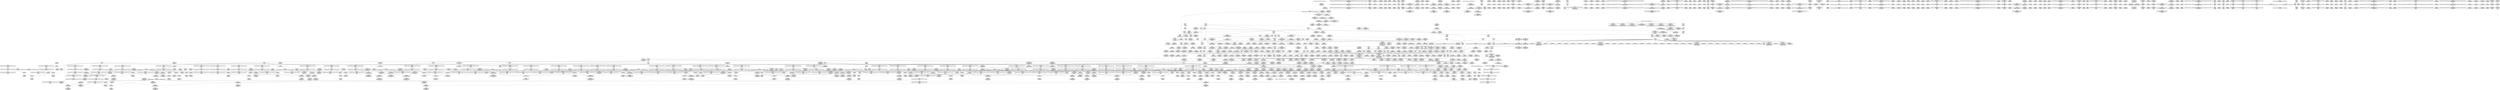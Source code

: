 digraph {
	CE0x52e7690 [shape=record,shape=Mrecord,label="{CE0x52e7690|rcu_read_lock:_tmp7|include/linux/rcupdate.h,882|*SummSource*}"]
	CE0x52a2c30 [shape=record,shape=Mrecord,label="{CE0x52a2c30|sock_has_perm:_tmp11|security/selinux/hooks.c,3970}"]
	CE0x52fd1f0 [shape=record,shape=Mrecord,label="{CE0x52fd1f0|_call_void_lockdep_rcu_suspicious(i8*_getelementptr_inbounds_(_25_x_i8_,_25_x_i8_*_.str45,_i32_0,_i32_0),_i32_883,_i8*_getelementptr_inbounds_(_42_x_i8_,_42_x_i8_*_.str46,_i32_0,_i32_0))_#10,_!dbg_!27728|include/linux/rcupdate.h,882|*SummSink*}"]
	CE0x52ce1f0 [shape=record,shape=Mrecord,label="{CE0x52ce1f0|task_sid:_call3|security/selinux/hooks.c,208|*SummSource*}"]
	CE0x5313870 [shape=record,shape=Mrecord,label="{CE0x5313870|rcu_read_unlock:_tmp19|include/linux/rcupdate.h,933}"]
	CE0x52c0a00 [shape=record,shape=Mrecord,label="{CE0x52c0a00|i32_77|*Constant*|*SummSink*}"]
	CE0x52aa100 [shape=record,shape=Mrecord,label="{CE0x52aa100|_ret_i32_%retval.0,_!dbg_!27728|security/selinux/avc.c,775|*SummSink*}"]
	CE0x52e4d50 [shape=record,shape=Mrecord,label="{CE0x52e4d50|GLOBAL:_cred_sid|*Constant*|*SummSource*}"]
	CE0x52fe910 [shape=record,shape=Mrecord,label="{CE0x52fe910|rcu_read_lock:_tmp21|include/linux/rcupdate.h,884|*SummSink*}"]
	CE0x52c7bb0 [shape=record,shape=Mrecord,label="{CE0x52c7bb0|rcu_read_lock:_land.lhs.true2}"]
	CE0x5246be0 [shape=record,shape=Mrecord,label="{CE0x5246be0|task_sid:_tmp3}"]
	CE0x52466a0 [shape=record,shape=Mrecord,label="{CE0x52466a0|selinux_socket_getsockopt:_tmp3|*SummSource*}"]
	CE0x521c5e0 [shape=record,shape=Mrecord,label="{CE0x521c5e0|i64*_getelementptr_inbounds_(_2_x_i64_,_2_x_i64_*___llvm_gcov_ctr365,_i64_0,_i64_0)|*Constant*|*SummSource*}"]
	CE0x522f2e0 [shape=record,shape=Mrecord,label="{CE0x522f2e0|selinux_socket_getsockopt:_call|security/selinux/hooks.c,4248|*SummSink*}"]
	CE0x53469a0 [shape=record,shape=Mrecord,label="{CE0x53469a0|i64*_getelementptr_inbounds_(_4_x_i64_,_4_x_i64_*___llvm_gcov_ctr135,_i64_0,_i64_0)|*Constant*|*SummSink*}"]
	CE0x52d0310 [shape=record,shape=Mrecord,label="{CE0x52d0310|task_sid:_tmp17|security/selinux/hooks.c,208|*SummSink*}"]
	CE0x52fe270 [shape=record,shape=Mrecord,label="{CE0x52fe270|rcu_read_lock:_tmp21|include/linux/rcupdate.h,884}"]
	CE0x52a3db0 [shape=record,shape=Mrecord,label="{CE0x52a3db0|sock_has_perm:_u|security/selinux/hooks.c,3973|*SummSink*}"]
	CE0x534fc00 [shape=record,shape=Mrecord,label="{CE0x534fc00|rcu_lock_acquire:_tmp7}"]
	CE0x522f670 [shape=record,shape=Mrecord,label="{CE0x522f670|i64*_getelementptr_inbounds_(_13_x_i64_,_13_x_i64_*___llvm_gcov_ctr126,_i64_0,_i64_0)|*Constant*|*SummSource*}"]
	CE0x52a2420 [shape=record,shape=Mrecord,label="{CE0x52a2420|__preempt_count_add:_bb}"]
	CE0x5256690 [shape=record,shape=Mrecord,label="{CE0x5256690|task_sid:_do.end|*SummSink*}"]
	CE0x52a4390 [shape=record,shape=Mrecord,label="{CE0x52a4390|avc_has_perm:_entry}"]
	CE0x52c9080 [shape=record,shape=Mrecord,label="{CE0x52c9080|_call_void_mcount()_#3|*SummSink*}"]
	CE0x521b5a0 [shape=record,shape=Mrecord,label="{CE0x521b5a0|sock_has_perm:_sk|Function::sock_has_perm&Arg::sk::|*SummSink*}"]
	CE0x5228060 [shape=record,shape=Mrecord,label="{CE0x5228060|rcu_read_lock:_tmp2}"]
	CE0x52bca30 [shape=record,shape=Mrecord,label="{CE0x52bca30|cred_sid:_tmp3|*SummSink*}"]
	CE0x5315e10 [shape=record,shape=Mrecord,label="{CE0x5315e10|i32_934|*Constant*|*SummSource*}"]
	CE0x52bffc0 [shape=record,shape=Mrecord,label="{CE0x52bffc0|cred_sid:_tmp3}"]
	CE0x522eef0 [shape=record,shape=Mrecord,label="{CE0x522eef0|GLOBAL:_get_current|*Constant*}"]
	CE0x52c0750 [shape=record,shape=Mrecord,label="{CE0x52c0750|_ret_void,_!dbg_!27717|include/linux/rcupdate.h,240|*SummSink*}"]
	CE0x522f3a0 [shape=record,shape=Mrecord,label="{CE0x522f3a0|task_sid:_do.end6|*SummSource*}"]
	CE0x530eb90 [shape=record,shape=Mrecord,label="{CE0x530eb90|rcu_read_unlock:_do.end|*SummSink*}"]
	CE0x52d5280 [shape=record,shape=Mrecord,label="{CE0x52d5280|rcu_lock_release:_map|Function::rcu_lock_release&Arg::map::|*SummSource*}"]
	CE0x5296f90 [shape=record,shape=Mrecord,label="{CE0x5296f90|task_sid:_tmp22|security/selinux/hooks.c,208|*SummSink*}"]
	CE0x534a3d0 [shape=record,shape=Mrecord,label="{CE0x534a3d0|__rcu_read_unlock:_tmp7|include/linux/rcupdate.h,245}"]
	CE0x52fce30 [shape=record,shape=Mrecord,label="{CE0x52fce30|_call_void_lockdep_rcu_suspicious(i8*_getelementptr_inbounds_(_25_x_i8_,_25_x_i8_*_.str45,_i32_0,_i32_0),_i32_883,_i8*_getelementptr_inbounds_(_42_x_i8_,_42_x_i8_*_.str46,_i32_0,_i32_0))_#10,_!dbg_!27728|include/linux/rcupdate.h,882|*SummSource*}"]
	CE0x52cebf0 [shape=record,shape=Mrecord,label="{CE0x52cebf0|i64_7|*Constant*}"]
	CE0x52c1530 [shape=record,shape=Mrecord,label="{CE0x52c1530|rcu_read_lock:_tmp|*SummSink*}"]
	CE0x5298130 [shape=record,shape=Mrecord,label="{CE0x5298130|task_sid:_tmp26|security/selinux/hooks.c,208|*SummSource*}"]
	CE0x52b0b20 [shape=record,shape=Mrecord,label="{CE0x52b0b20|sock_has_perm:_tmp6|security/selinux/hooks.c,3969|*SummSink*}"]
	CE0x5242420 [shape=record,shape=Mrecord,label="{CE0x5242420|_call_void_mcount()_#3}"]
	CE0x52bcd40 [shape=record,shape=Mrecord,label="{CE0x52bcd40|_call_void_mcount()_#3|*SummSource*}"]
	CE0x5243d20 [shape=record,shape=Mrecord,label="{CE0x5243d20|cred_sid:_security|security/selinux/hooks.c,196|*SummSink*}"]
	CE0x5311b50 [shape=record,shape=Mrecord,label="{CE0x5311b50|rcu_read_unlock:_tmp16|include/linux/rcupdate.h,933|*SummSource*}"]
	CE0x52c2980 [shape=record,shape=Mrecord,label="{CE0x52c2980|task_sid:_tobool|security/selinux/hooks.c,208}"]
	CE0x5303500 [shape=record,shape=Mrecord,label="{CE0x5303500|__rcu_read_lock:_tmp1}"]
	CE0x52eca50 [shape=record,shape=Mrecord,label="{CE0x52eca50|rcu_read_lock:_tmp5|include/linux/rcupdate.h,882}"]
	"CONST[source:0(mediator),value:0(static)][purpose:{operation}]"
	CE0x5220ff0 [shape=record,shape=Mrecord,label="{CE0x5220ff0|_call_void_mcount()_#3|*SummSource*}"]
	CE0x5302b00 [shape=record,shape=Mrecord,label="{CE0x5302b00|__rcu_read_lock:_tmp7|include/linux/rcupdate.h,240|*SummSource*}"]
	CE0x5306380 [shape=record,shape=Mrecord,label="{CE0x5306380|i64*_getelementptr_inbounds_(_11_x_i64_,_11_x_i64_*___llvm_gcov_ctr132,_i64_0,_i64_0)|*Constant*}"]
	CE0x536c470 [shape=record,shape=Mrecord,label="{CE0x536c470|i64*_getelementptr_inbounds_(_4_x_i64_,_4_x_i64_*___llvm_gcov_ctr134,_i64_0,_i64_0)|*Constant*}"]
	CE0x52cad30 [shape=record,shape=Mrecord,label="{CE0x52cad30|rcu_lock_acquire:_entry}"]
	CE0x5306270 [shape=record,shape=Mrecord,label="{CE0x5306270|rcu_read_unlock:_if.then|*SummSink*}"]
	CE0x521bc00 [shape=record,shape=Mrecord,label="{CE0x521bc00|get_current:_entry|*SummSource*}"]
	CE0x5356290 [shape=record,shape=Mrecord,label="{CE0x5356290|i64*_getelementptr_inbounds_(_4_x_i64_,_4_x_i64_*___llvm_gcov_ctr135,_i64_0,_i64_1)|*Constant*}"]
	CE0x5336c40 [shape=record,shape=Mrecord,label="{CE0x5336c40|__rcu_read_lock:_bb}"]
	CE0x5309eb0 [shape=record,shape=Mrecord,label="{CE0x5309eb0|__preempt_count_add:_val|Function::__preempt_count_add&Arg::val::}"]
	CE0x6fee9b0 [shape=record,shape=Mrecord,label="{CE0x6fee9b0|GLOBAL:_sock_has_perm|*Constant*}"]
	CE0x52ac8e0 [shape=record,shape=Mrecord,label="{CE0x52ac8e0|8:_%struct.sock*,_:_SCME_40,41_}"]
	CE0x523f8d0 [shape=record,shape=Mrecord,label="{CE0x523f8d0|selinux_socket_getsockopt:_entry}"]
	CE0x5222d90 [shape=record,shape=Mrecord,label="{CE0x5222d90|i64*_getelementptr_inbounds_(_2_x_i64_,_2_x_i64_*___llvm_gcov_ctr365,_i64_0,_i64_1)|*Constant*}"]
	CE0x530aa90 [shape=record,shape=Mrecord,label="{CE0x530aa90|__preempt_count_add:_tmp6|./arch/x86/include/asm/preempt.h,73}"]
	CE0x5222a20 [shape=record,shape=Mrecord,label="{CE0x5222a20|sock_has_perm:_perms|Function::sock_has_perm&Arg::perms::|*SummSource*}"]
	CE0x5354c50 [shape=record,shape=Mrecord,label="{CE0x5354c50|_ret_void,_!dbg_!27720|./arch/x86/include/asm/preempt.h,78|*SummSink*}"]
	CE0x52b4260 [shape=record,shape=Mrecord,label="{CE0x52b4260|sock_has_perm:_tmp4|security/selinux/hooks.c,3966|*SummSource*}"]
	CE0x5233420 [shape=record,shape=Mrecord,label="{CE0x5233420|GLOBAL:_task_sid|*Constant*|*SummSink*}"]
	CE0x52a5a20 [shape=record,shape=Mrecord,label="{CE0x52a5a20|sock_has_perm:_net3|security/selinux/hooks.c,3974}"]
	CE0x52e3a70 [shape=record,shape=Mrecord,label="{CE0x52e3a70|i64*_getelementptr_inbounds_(_13_x_i64_,_13_x_i64_*___llvm_gcov_ctr126,_i64_0,_i64_12)|*Constant*|*SummSource*}"]
	CE0x52e5cc0 [shape=record,shape=Mrecord,label="{CE0x52e5cc0|_call_void_rcu_read_unlock()_#10,_!dbg_!27748|security/selinux/hooks.c,209|*SummSource*}"]
	CE0x52d8610 [shape=record,shape=Mrecord,label="{CE0x52d8610|i64*_getelementptr_inbounds_(_4_x_i64_,_4_x_i64_*___llvm_gcov_ctr130,_i64_0,_i64_0)|*Constant*}"]
	CE0x530b4f0 [shape=record,shape=Mrecord,label="{CE0x530b4f0|rcu_read_unlock:_tmp9|include/linux/rcupdate.h,933|*SummSink*}"]
	CE0x52a3e20 [shape=record,shape=Mrecord,label="{CE0x52a3e20|i8_2|*Constant*|*SummSink*}"]
	CE0x52d8c10 [shape=record,shape=Mrecord,label="{CE0x52d8c10|__rcu_read_lock:_tmp4|include/linux/rcupdate.h,239}"]
	CE0x52df050 [shape=record,shape=Mrecord,label="{CE0x52df050|i64*_getelementptr_inbounds_(_4_x_i64_,_4_x_i64_*___llvm_gcov_ctr130,_i64_0,_i64_3)|*Constant*|*SummSink*}"]
	CE0x52246e0 [shape=record,shape=Mrecord,label="{CE0x52246e0|i64_3|*Constant*}"]
	CE0x52be130 [shape=record,shape=Mrecord,label="{CE0x52be130|i64_4|*Constant*}"]
	CE0x524f560 [shape=record,shape=Mrecord,label="{CE0x524f560|_ret_void,_!dbg_!27717|include/linux/rcupdate.h,240}"]
	CE0x530eed0 [shape=record,shape=Mrecord,label="{CE0x530eed0|i64*_getelementptr_inbounds_(_4_x_i64_,_4_x_i64_*___llvm_gcov_ctr133,_i64_0,_i64_0)|*Constant*}"]
	CE0x533c7d0 [shape=record,shape=Mrecord,label="{CE0x533c7d0|rcu_lock_release:_tmp5|include/linux/rcupdate.h,423|*SummSink*}"]
	CE0x52fcb90 [shape=record,shape=Mrecord,label="{CE0x52fcb90|i8_1|*Constant*}"]
	CE0x52d7cb0 [shape=record,shape=Mrecord,label="{CE0x52d7cb0|__rcu_read_unlock:_tmp3}"]
	CE0x524e110 [shape=record,shape=Mrecord,label="{CE0x524e110|sock_has_perm:_tmp20|security/selinux/hooks.c,3977|*SummSink*}"]
	CE0x52c2660 [shape=record,shape=Mrecord,label="{CE0x52c2660|GLOBAL:_rcu_lock_map|Global_var:rcu_lock_map|*SummSink*}"]
	CE0x52331c0 [shape=record,shape=Mrecord,label="{CE0x52331c0|GLOBAL:_task_sid|*Constant*}"]
	CE0x530ce40 [shape=record,shape=Mrecord,label="{CE0x530ce40|i64*_getelementptr_inbounds_(_4_x_i64_,_4_x_i64_*___llvm_gcov_ctr130,_i64_0,_i64_1)|*Constant*|*SummSource*}"]
	CE0x52435b0 [shape=record,shape=Mrecord,label="{CE0x52435b0|task_sid:_tmp7|security/selinux/hooks.c,208}"]
	CE0x536c080 [shape=record,shape=Mrecord,label="{CE0x536c080|__rcu_read_unlock:_do.end|*SummSink*}"]
	CE0x5255ed0 [shape=record,shape=Mrecord,label="{CE0x5255ed0|sock_has_perm:_tmp19|security/selinux/hooks.c,3977|*SummSink*}"]
	CE0x52bf8a0 [shape=record,shape=Mrecord,label="{CE0x52bf8a0|GLOBAL:_task_sid.__warned|Global_var:task_sid.__warned|*SummSource*}"]
	CE0x525e520 [shape=record,shape=Mrecord,label="{CE0x525e520|sock_has_perm:_perms|Function::sock_has_perm&Arg::perms::|*SummSink*}"]
	CE0x52e2520 [shape=record,shape=Mrecord,label="{CE0x52e2520|__rcu_read_unlock:_do.body|*SummSink*}"]
	CE0x5241120 [shape=record,shape=Mrecord,label="{CE0x5241120|get_current:_tmp3}"]
	CE0x5273b80 [shape=record,shape=Mrecord,label="{CE0x5273b80|_ret_i32_%retval.0,_!dbg_!27728|security/selinux/avc.c,775}"]
	CE0x52ac090 [shape=record,shape=Mrecord,label="{CE0x52ac090|8:_%struct.sock*,_:_SCME_33,34_}"]
	CE0x52a4f90 [shape=record,shape=Mrecord,label="{CE0x52a4f90|sock_has_perm:_u2|security/selinux/hooks.c,3974|*SummSink*}"]
	CE0x523fd00 [shape=record,shape=Mrecord,label="{CE0x523fd00|i64*_getelementptr_inbounds_(_2_x_i64_,_2_x_i64_*___llvm_gcov_ctr98,_i64_0,_i64_0)|*Constant*|*SummSource*}"]
	CE0x536b390 [shape=record,shape=Mrecord,label="{CE0x536b390|__preempt_count_sub:_tmp|*SummSource*}"]
	CE0x5221fd0 [shape=record,shape=Mrecord,label="{CE0x5221fd0|GLOBAL:_get_current|*Constant*|*SummSource*}"]
	CE0x536a870 [shape=record,shape=Mrecord,label="{CE0x536a870|__preempt_count_sub:_tmp1}"]
	CE0x53415c0 [shape=record,shape=Mrecord,label="{CE0x53415c0|__preempt_count_add:_do.end}"]
	CE0x52b0520 [shape=record,shape=Mrecord,label="{CE0x52b0520|16:_i32,_24:_i16,_:_CRE_24,26_|*MultipleSource*|*LoadInst*|security/selinux/hooks.c,3964|security/selinux/hooks.c,3964|security/selinux/hooks.c,3969}"]
	CE0x52be1a0 [shape=record,shape=Mrecord,label="{CE0x52be1a0|task_sid:_tobool1|security/selinux/hooks.c,208|*SummSink*}"]
	CE0x52ab300 [shape=record,shape=Mrecord,label="{CE0x52ab300|8:_%struct.sock*,_:_SCME_20,22_|*MultipleSource*|security/selinux/hooks.c, 3966|security/selinux/hooks.c,3966|security/selinux/hooks.c,3966}"]
	CE0x53519f0 [shape=record,shape=Mrecord,label="{CE0x53519f0|rcu_lock_acquire:___here|*SummSource*}"]
	CE0x53153f0 [shape=record,shape=Mrecord,label="{CE0x53153f0|_call_void_lockdep_rcu_suspicious(i8*_getelementptr_inbounds_(_25_x_i8_,_25_x_i8_*_.str45,_i32_0,_i32_0),_i32_934,_i8*_getelementptr_inbounds_(_44_x_i8_,_44_x_i8_*_.str47,_i32_0,_i32_0))_#10,_!dbg_!27726|include/linux/rcupdate.h,933|*SummSink*}"]
	CE0x52eaef0 [shape=record,shape=Mrecord,label="{CE0x52eaef0|i64*_getelementptr_inbounds_(_4_x_i64_,_4_x_i64_*___llvm_gcov_ctr133,_i64_0,_i64_1)|*Constant*|*SummSource*}"]
	CE0x523b370 [shape=record,shape=Mrecord,label="{CE0x523b370|sock_has_perm:_tmp1|*SummSource*}"]
	CE0x52e5940 [shape=record,shape=Mrecord,label="{CE0x52e5940|_ret_i32_%tmp6,_!dbg_!27716|security/selinux/hooks.c,197|*SummSink*}"]
	CE0x52a7a30 [shape=record,shape=Mrecord,label="{CE0x52a7a30|i32_4|*Constant*|*SummSource*}"]
	CE0x5255d70 [shape=record,shape=Mrecord,label="{CE0x5255d70|sock_has_perm:_tmp18|security/selinux/hooks.c,3977|*SummSink*}"]
	CE0x530be10 [shape=record,shape=Mrecord,label="{CE0x530be10|COLLAPSED:_GCMRE___llvm_gcov_ctr133_internal_global_4_x_i64_zeroinitializer:_elem_0:default:}"]
	CE0x534a540 [shape=record,shape=Mrecord,label="{CE0x534a540|__rcu_read_unlock:_tmp7|include/linux/rcupdate.h,245|*SummSource*}"]
	CE0x5303d20 [shape=record,shape=Mrecord,label="{CE0x5303d20|__rcu_read_lock:_tmp6|include/linux/rcupdate.h,240|*SummSink*}"]
	CE0x5346f20 [shape=record,shape=Mrecord,label="{CE0x5346f20|__preempt_count_sub:_tmp1|*SummSource*}"]
	CE0x52d56c0 [shape=record,shape=Mrecord,label="{CE0x52d56c0|_ret_void,_!dbg_!27717|include/linux/rcupdate.h,424}"]
	CE0x52c78e0 [shape=record,shape=Mrecord,label="{CE0x52c78e0|rcu_read_lock:_if.end}"]
	CE0x5243df0 [shape=record,shape=Mrecord,label="{CE0x5243df0|COLLAPSED:_CMRE:_elem_0::|security/selinux/hooks.c,196}"]
	CE0x5232ee0 [shape=record,shape=Mrecord,label="{CE0x5232ee0|i64_ptrtoint_(i8*_blockaddress(_rcu_lock_release,_%__here)_to_i64)|*Constant*}"]
	CE0x52315c0 [shape=record,shape=Mrecord,label="{CE0x52315c0|_call_void_mcount()_#3|*SummSource*}"]
	CE0x52b78e0 [shape=record,shape=Mrecord,label="{CE0x52b78e0|rcu_read_lock:_tmp11|include/linux/rcupdate.h,882|*SummSource*}"]
	CE0x538d960 [shape=record,shape=Mrecord,label="{CE0x538d960|i64*_getelementptr_inbounds_(_4_x_i64_,_4_x_i64_*___llvm_gcov_ctr135,_i64_0,_i64_2)|*Constant*}"]
	CE0x52ad5f0 [shape=record,shape=Mrecord,label="{CE0x52ad5f0|8:_%struct.sock*,_:_SCME_51,52_}"]
	CE0x52fd880 [shape=record,shape=Mrecord,label="{CE0x52fd880|rcu_read_lock:_tmp19|include/linux/rcupdate.h,882|*SummSource*}"]
	CE0x52e4f50 [shape=record,shape=Mrecord,label="{CE0x52e4f50|cred_sid:_entry}"]
	CE0x52e3f20 [shape=record,shape=Mrecord,label="{CE0x52e3f20|task_sid:_tmp27|security/selinux/hooks.c,208|*SummSource*}"]
	CE0x525bfd0 [shape=record,shape=Mrecord,label="{CE0x525bfd0|_ret_i32_%call1,_!dbg_!27717|security/selinux/hooks.c,4248}"]
	CE0x52c0510 [shape=record,shape=Mrecord,label="{CE0x52c0510|__rcu_read_lock:_entry}"]
	CE0x52aee20 [shape=record,shape=Mrecord,label="{CE0x52aee20|sock_has_perm:_call|security/selinux/hooks.c,3967|*SummSource*}"]
	CE0x5246c50 [shape=record,shape=Mrecord,label="{CE0x5246c50|task_sid:_tmp3|*SummSource*}"]
	CE0x52fbff0 [shape=record,shape=Mrecord,label="{CE0x52fbff0|rcu_read_lock:_tmp17|include/linux/rcupdate.h,882}"]
	CE0x524f130 [shape=record,shape=Mrecord,label="{CE0x524f130|task_sid:_tmp4|*LoadInst*|security/selinux/hooks.c,208}"]
	CE0x530bda0 [shape=record,shape=Mrecord,label="{CE0x530bda0|rcu_lock_release:_tmp}"]
	CE0x52c9a70 [shape=record,shape=Mrecord,label="{CE0x52c9a70|i64_3|*Constant*|*SummSink*}"]
	CE0x52b74e0 [shape=record,shape=Mrecord,label="{CE0x52b74e0|rcu_read_lock:_tmp10|include/linux/rcupdate.h,882|*SummSink*}"]
	CE0x52ad130 [shape=record,shape=Mrecord,label="{CE0x52ad130|8:_%struct.sock*,_:_SCME_47,48_}"]
	CE0x5314780 [shape=record,shape=Mrecord,label="{CE0x5314780|rcu_read_unlock:_tmp17|include/linux/rcupdate.h,933}"]
	CE0x52ac1c0 [shape=record,shape=Mrecord,label="{CE0x52ac1c0|8:_%struct.sock*,_:_SCME_34,35_}"]
	CE0x52e3350 [shape=record,shape=Mrecord,label="{CE0x52e3350|i64*_getelementptr_inbounds_(_4_x_i64_,_4_x_i64_*___llvm_gcov_ctr128,_i64_0,_i64_2)|*Constant*|*SummSource*}"]
	CE0x52af470 [shape=record,shape=Mrecord,label="{CE0x52af470|sock_has_perm:_sid|security/selinux/hooks.c,3969|*SummSink*}"]
	CE0x52b2430 [shape=record,shape=Mrecord,label="{CE0x52b2430|sock_has_perm:_tmp8|security/selinux/hooks.c,3969|*SummSource*}"]
	CE0x534fa90 [shape=record,shape=Mrecord,label="{CE0x534fa90|rcu_lock_release:___here|*SummSource*}"]
	CE0x52a9be0 [shape=record,shape=Mrecord,label="{CE0x52a9be0|avc_has_perm:_auditdata|Function::avc_has_perm&Arg::auditdata::|*SummSource*}"]
	CE0x524ec10 [shape=record,shape=Mrecord,label="{CE0x524ec10|rcu_read_lock:_bb|*SummSink*}"]
	CE0x52c3430 [shape=record,shape=Mrecord,label="{CE0x52c3430|task_sid:_tmp|*SummSource*}"]
	CE0x52a0fa0 [shape=record,shape=Mrecord,label="{CE0x52a0fa0|__preempt_count_sub:_tmp4|./arch/x86/include/asm/preempt.h,77|*SummSink*}"]
	CE0x5229070 [shape=record,shape=Mrecord,label="{CE0x5229070|selinux_socket_getsockopt:_tmp1}"]
	CE0x52c2b30 [shape=record,shape=Mrecord,label="{CE0x52c2b30|task_sid:_call|security/selinux/hooks.c,208|*SummSource*}"]
	CE0x5296800 [shape=record,shape=Mrecord,label="{CE0x5296800|i32_208|*Constant*|*SummSink*}"]
	CE0x52abb00 [shape=record,shape=Mrecord,label="{CE0x52abb00|8:_%struct.sock*,_:_SCME_28,29_}"]
	CE0x52c79d0 [shape=record,shape=Mrecord,label="{CE0x52c79d0|rcu_read_lock:_if.end|*SummSource*}"]
	CE0x52b2cd0 [shape=record,shape=Mrecord,label="{CE0x52b2cd0|sock_has_perm:_tmp12|security/selinux/hooks.c,3970|*SummSink*}"]
	CE0x52c9d70 [shape=record,shape=Mrecord,label="{CE0x52c9d70|rcu_read_lock:_tmp2|*SummSource*}"]
	CE0x5297320 [shape=record,shape=Mrecord,label="{CE0x5297320|task_sid:_tmp23|security/selinux/hooks.c,208|*SummSource*}"]
	CE0x52bd240 [shape=record,shape=Mrecord,label="{CE0x52bd240|rcu_read_lock:_tmp1|*SummSink*}"]
	CE0x52ee820 [shape=record,shape=Mrecord,label="{CE0x52ee820|rcu_lock_acquire:_tmp2}"]
	CE0x52d4320 [shape=record,shape=Mrecord,label="{CE0x52d4320|GLOBAL:_rcu_lock_release|*Constant*}"]
	CE0x52ee890 [shape=record,shape=Mrecord,label="{CE0x52ee890|rcu_lock_acquire:_tmp2|*SummSource*}"]
	CE0x533d030 [shape=record,shape=Mrecord,label="{CE0x533d030|__preempt_count_sub:_tmp6|./arch/x86/include/asm/preempt.h,78}"]
	CE0x533c390 [shape=record,shape=Mrecord,label="{CE0x533c390|rcu_lock_release:_tmp4|include/linux/rcupdate.h,423|*SummSource*}"]
	CE0x52cc240 [shape=record,shape=Mrecord,label="{CE0x52cc240|task_sid:_tmp6|security/selinux/hooks.c,208}"]
	CE0x52e2e40 [shape=record,shape=Mrecord,label="{CE0x52e2e40|__rcu_read_unlock:_do.end|*SummSource*}"]
	CE0x536bf70 [shape=record,shape=Mrecord,label="{CE0x536bf70|COLLAPSED:_GCMRE___llvm_gcov_ctr129_internal_global_4_x_i64_zeroinitializer:_elem_0:default:}"]
	CE0x5245aa0 [shape=record,shape=Mrecord,label="{CE0x5245aa0|sock_has_perm:_sk_security|security/selinux/hooks.c,3964|*SummSource*}"]
	CE0x52e37a0 [shape=record,shape=Mrecord,label="{CE0x52e37a0|i64*_getelementptr_inbounds_(_13_x_i64_,_13_x_i64_*___llvm_gcov_ctr126,_i64_0,_i64_12)|*Constant*}"]
	CE0x52de020 [shape=record,shape=Mrecord,label="{CE0x52de020|i32_2|*Constant*}"]
	CE0x52a6fd0 [shape=record,shape=Mrecord,label="{CE0x52a6fd0|sock_has_perm:_sclass|security/selinux/hooks.c,3976|*SummSink*}"]
	CE0x5297a40 [shape=record,shape=Mrecord,label="{CE0x5297a40|task_sid:_tmp24|security/selinux/hooks.c,208}"]
	CE0x5228580 [shape=record,shape=Mrecord,label="{CE0x5228580|_call_void_rcu_read_lock()_#10,_!dbg_!27712|security/selinux/hooks.c,207|*SummSource*}"]
	CE0x5312300 [shape=record,shape=Mrecord,label="{CE0x5312300|i64*_getelementptr_inbounds_(_11_x_i64_,_11_x_i64_*___llvm_gcov_ctr132,_i64_0,_i64_8)|*Constant*|*SummSink*}"]
	CE0x52c3b90 [shape=record,shape=Mrecord,label="{CE0x52c3b90|i64_2|*Constant*}"]
	CE0x52c2fc0 [shape=record,shape=Mrecord,label="{CE0x52c2fc0|cred_sid:_tmp6|security/selinux/hooks.c,197|*SummSource*}"]
	CE0x52b4ae0 [shape=record,shape=Mrecord,label="{CE0x52b4ae0|i8_0|*Constant*|*SummSource*}"]
	CE0x52b7c90 [shape=record,shape=Mrecord,label="{CE0x52b7c90|rcu_read_lock:_tmp12|include/linux/rcupdate.h,882}"]
	CE0x52c03a0 [shape=record,shape=Mrecord,label="{CE0x52c03a0|task_sid:_tmp2|*SummSink*}"]
	CE0x52f90b0 [shape=record,shape=Mrecord,label="{CE0x52f90b0|rcu_read_lock:_tmp15|include/linux/rcupdate.h,882|*SummSink*}"]
	CE0x530b340 [shape=record,shape=Mrecord,label="{CE0x530b340|i64*_getelementptr_inbounds_(_11_x_i64_,_11_x_i64_*___llvm_gcov_ctr132,_i64_0,_i64_8)|*Constant*}"]
	CE0x5302990 [shape=record,shape=Mrecord,label="{CE0x5302990|__rcu_read_lock:_tmp7|include/linux/rcupdate.h,240}"]
	CE0x52c7800 [shape=record,shape=Mrecord,label="{CE0x52c7800|cred_sid:_tmp6|security/selinux/hooks.c,197}"]
	CE0x52d82f0 [shape=record,shape=Mrecord,label="{CE0x52d82f0|rcu_lock_release:_tmp3|*SummSource*}"]
	CE0x52d17a0 [shape=record,shape=Mrecord,label="{CE0x52d17a0|_call_void_lockdep_rcu_suspicious(i8*_getelementptr_inbounds_(_25_x_i8_,_25_x_i8_*_.str3,_i32_0,_i32_0),_i32_208,_i8*_getelementptr_inbounds_(_41_x_i8_,_41_x_i8_*_.str44,_i32_0,_i32_0))_#10,_!dbg_!27732|security/selinux/hooks.c,208}"]
	CE0x52e9f70 [shape=record,shape=Mrecord,label="{CE0x52e9f70|COLLAPSED:_GCMRE___llvm_gcov_ctr132_internal_global_11_x_i64_zeroinitializer:_elem_0:default:}"]
	CE0x5223b50 [shape=record,shape=Mrecord,label="{CE0x5223b50|selinux_socket_getsockopt:_bb|*SummSource*}"]
	CE0x52ec6a0 [shape=record,shape=Mrecord,label="{CE0x52ec6a0|_call_void_mcount()_#3}"]
	CE0x52bc6c0 [shape=record,shape=Mrecord,label="{CE0x52bc6c0|i32_77|*Constant*}"]
	CE0x52c8ed0 [shape=record,shape=Mrecord,label="{CE0x52c8ed0|_call_void_mcount()_#3}"]
	CE0x5308570 [shape=record,shape=Mrecord,label="{CE0x5308570|rcu_read_unlock:_if.then}"]
	CE0x52e7f40 [shape=record,shape=Mrecord,label="{CE0x52e7f40|rcu_read_lock:_land.lhs.true|*SummSink*}"]
	CE0x52e8560 [shape=record,shape=Mrecord,label="{CE0x52e8560|_call_void_rcu_lock_acquire(%struct.lockdep_map*_rcu_lock_map)_#10,_!dbg_!27711|include/linux/rcupdate.h,881|*SummSink*}"]
	CE0x522d6b0 [shape=record,shape=Mrecord,label="{CE0x522d6b0|sock_has_perm:_tmp8|security/selinux/hooks.c,3969|*SummSink*}"]
	CE0x5232870 [shape=record,shape=Mrecord,label="{CE0x5232870|GLOBAL:_lock_release|*Constant*|*SummSource*}"]
	CE0x52d2500 [shape=record,shape=Mrecord,label="{CE0x52d2500|GLOBAL:_lockdep_rcu_suspicious|*Constant*|*SummSink*}"]
	CE0x52ed2e0 [shape=record,shape=Mrecord,label="{CE0x52ed2e0|rcu_read_lock:_tmp4|include/linux/rcupdate.h,882|*SummSink*}"]
	CE0x52e81a0 [shape=record,shape=Mrecord,label="{CE0x52e81a0|cred_sid:_tmp5|security/selinux/hooks.c,196|*SummSink*}"]
	CE0x52c8c90 [shape=record,shape=Mrecord,label="{CE0x52c8c90|task_sid:_bb|*SummSink*}"]
	CE0x52534b0 [shape=record,shape=Mrecord,label="{CE0x52534b0|%struct.task_struct*_(%struct.task_struct**)*_asm_movq_%gs:$_1:P_,$0_,_r,im,_dirflag_,_fpsr_,_flags_|*SummSink*}"]
	CE0x52cbfa0 [shape=record,shape=Mrecord,label="{CE0x52cbfa0|task_sid:_tmp8|security/selinux/hooks.c,208}"]
	CE0x52aa4f0 [shape=record,shape=Mrecord,label="{CE0x52aa4f0|8:_%struct.sock*,_:_SCME_8,16_|*MultipleSource*|security/selinux/hooks.c, 3966|security/selinux/hooks.c,3966|security/selinux/hooks.c,3966}"]
	CE0x52c02c0 [shape=record,shape=Mrecord,label="{CE0x52c02c0|task_sid:_tmp2}"]
	CE0x52f4a30 [shape=record,shape=Mrecord,label="{CE0x52f4a30|_call_void_mcount()_#3|*SummSource*}"]
	CE0x5296ab0 [shape=record,shape=Mrecord,label="{CE0x5296ab0|i8*_getelementptr_inbounds_(_41_x_i8_,_41_x_i8_*_.str44,_i32_0,_i32_0)|*Constant*|*SummSource*}"]
	CE0x52c63e0 [shape=record,shape=Mrecord,label="{CE0x52c63e0|rcu_read_lock:_tmp}"]
	CE0x5336f40 [shape=record,shape=Mrecord,label="{CE0x5336f40|rcu_lock_acquire:_tmp5|include/linux/rcupdate.h,418|*SummSink*}"]
	CE0x52ce9b0 [shape=record,shape=Mrecord,label="{CE0x52ce9b0|task_sid:_tobool4|security/selinux/hooks.c,208|*SummSink*}"]
	CE0x5242550 [shape=record,shape=Mrecord,label="{CE0x5242550|_call_void_mcount()_#3|*SummSource*}"]
	CE0x5337130 [shape=record,shape=Mrecord,label="{CE0x5337130|rcu_lock_acquire:_tmp5|include/linux/rcupdate.h,418}"]
	CE0x5267d20 [shape=record,shape=Mrecord,label="{CE0x5267d20|__rcu_read_lock:_tmp|*SummSource*}"]
	CE0x52f5d10 [shape=record,shape=Mrecord,label="{CE0x52f5d10|COLLAPSED:_GCMRE___llvm_gcov_ctr135_internal_global_4_x_i64_zeroinitializer:_elem_0:default:}"]
	CE0x52c7c50 [shape=record,shape=Mrecord,label="{CE0x52c7c50|rcu_read_lock:_land.lhs.true2|*SummSource*}"]
	CE0x5299a50 [shape=record,shape=Mrecord,label="{CE0x5299a50|task_sid:_tmp22|security/selinux/hooks.c,208|*SummSource*}"]
	CE0x52cdd80 [shape=record,shape=Mrecord,label="{CE0x52cdd80|task_sid:_tmp13|security/selinux/hooks.c,208|*SummSink*}"]
	CE0x52a7e60 [shape=record,shape=Mrecord,label="{CE0x52a7e60|sock_has_perm:_call6|security/selinux/hooks.c,3976}"]
	CE0x52bf480 [shape=record,shape=Mrecord,label="{CE0x52bf480|cred_sid:_tmp2|*SummSink*}"]
	CE0x530dac0 [shape=record,shape=Mrecord,label="{CE0x530dac0|rcu_read_unlock:_if.end}"]
	CE0x52a8100 [shape=record,shape=Mrecord,label="{CE0x52a8100|sock_has_perm:_call6|security/selinux/hooks.c,3976|*SummSink*}"]
	CE0x52a9540 [shape=record,shape=Mrecord,label="{CE0x52a9540|i64*_getelementptr_inbounds_(_11_x_i64_,_11_x_i64_*___llvm_gcov_ctr127,_i64_0,_i64_8)|*Constant*|*SummSink*}"]
	CE0x52fc6e0 [shape=record,shape=Mrecord,label="{CE0x52fc6e0|rcu_read_lock:_tmp18|include/linux/rcupdate.h,882|*SummSource*}"]
	CE0x52ecbc0 [shape=record,shape=Mrecord,label="{CE0x52ecbc0|rcu_read_lock:_tmp5|include/linux/rcupdate.h,882|*SummSource*}"]
	CE0x524e8f0 [shape=record,shape=Mrecord,label="{CE0x524e8f0|i64*_getelementptr_inbounds_(_4_x_i64_,_4_x_i64_*___llvm_gcov_ctr128,_i64_0,_i64_3)|*Constant*}"]
	CE0x5256110 [shape=record,shape=Mrecord,label="{CE0x5256110|COLLAPSED:_GCMRE_current_task_external_global_%struct.task_struct*:_elem_0:default:}"]
	CE0x52982b0 [shape=record,shape=Mrecord,label="{CE0x52982b0|task_sid:_tmp25|security/selinux/hooks.c,208}"]
	CE0x52ea890 [shape=record,shape=Mrecord,label="{CE0x52ea890|GLOBAL:___llvm_gcov_ctr132|Global_var:__llvm_gcov_ctr132|*SummSink*}"]
	CE0x5307f80 [shape=record,shape=Mrecord,label="{CE0x5307f80|_call_void_asm_sideeffect_,_memory_,_dirflag_,_fpsr_,_flags_()_#3,_!dbg_!27714,_!srcloc_!27715|include/linux/rcupdate.h,239|*SummSource*}"]
	CE0x52f5ca0 [shape=record,shape=Mrecord,label="{CE0x52f5ca0|__preempt_count_sub:_tmp}"]
	CE0x52d6270 [shape=record,shape=Mrecord,label="{CE0x52d6270|__rcu_read_unlock:_entry|*SummSource*}"]
	CE0x5223c90 [shape=record,shape=Mrecord,label="{CE0x5223c90|selinux_socket_getsockopt:_sock|Function::selinux_socket_getsockopt&Arg::sock::|*SummSource*}"]
	CE0x5297fa0 [shape=record,shape=Mrecord,label="{CE0x5297fa0|i64*_getelementptr_inbounds_(_13_x_i64_,_13_x_i64_*___llvm_gcov_ctr126,_i64_0,_i64_11)|*Constant*|*SummSource*}"]
	CE0x53161d0 [shape=record,shape=Mrecord,label="{CE0x53161d0|rcu_lock_acquire:_tmp1|*SummSource*}"]
	CE0x52d3750 [shape=record,shape=Mrecord,label="{CE0x52d3750|rcu_read_unlock:_tmp21|include/linux/rcupdate.h,935|*SummSource*}"]
	CE0x522d1d0 [shape=record,shape=Mrecord,label="{CE0x522d1d0|selinux_socket_getsockopt:_tmp2}"]
	CE0x526aba0 [shape=record,shape=Mrecord,label="{CE0x526aba0|sock_has_perm:_ad|security/selinux/hooks.c, 3965|*SummSource*}"]
	CE0x53152c0 [shape=record,shape=Mrecord,label="{CE0x53152c0|_call_void_lockdep_rcu_suspicious(i8*_getelementptr_inbounds_(_25_x_i8_,_25_x_i8_*_.str45,_i32_0,_i32_0),_i32_934,_i8*_getelementptr_inbounds_(_44_x_i8_,_44_x_i8_*_.str47,_i32_0,_i32_0))_#10,_!dbg_!27726|include/linux/rcupdate.h,933|*SummSource*}"]
	CE0x52e30f0 [shape=record,shape=Mrecord,label="{CE0x52e30f0|rcu_lock_release:_indirectgoto|*SummSource*}"]
	CE0x52bd730 [shape=record,shape=Mrecord,label="{CE0x52bd730|task_sid:_real_cred|security/selinux/hooks.c,208|*SummSource*}"]
	CE0x52b7f30 [shape=record,shape=Mrecord,label="{CE0x52b7f30|rcu_read_lock:_tmp12|include/linux/rcupdate.h,882|*SummSink*}"]
	CE0x5350ec0 [shape=record,shape=Mrecord,label="{CE0x5350ec0|rcu_lock_release:_bb|*SummSink*}"]
	CE0x522bd10 [shape=record,shape=Mrecord,label="{CE0x522bd10|selinux_socket_getsockopt:_call|security/selinux/hooks.c,4248}"]
	CE0x5297000 [shape=record,shape=Mrecord,label="{CE0x5297000|task_sid:_tmp24|security/selinux/hooks.c,208|*SummSource*}"]
	CE0x52521b0 [shape=record,shape=Mrecord,label="{CE0x52521b0|cred_sid:_tmp5|security/selinux/hooks.c,196}"]
	CE0x5252770 [shape=record,shape=Mrecord,label="{CE0x5252770|sock_has_perm:_bb|*SummSource*}"]
	CE0x52c7140 [shape=record,shape=Mrecord,label="{CE0x52c7140|_call_void_mcount()_#3}"]
	CE0x644eeb0 [shape=record,shape=Mrecord,label="{CE0x644eeb0|selinux_socket_getsockopt:_call1|security/selinux/hooks.c,4248|*SummSource*}"]
	CE0x5316080 [shape=record,shape=Mrecord,label="{CE0x5316080|rcu_lock_acquire:_tmp|*SummSink*}"]
	CE0x52b31c0 [shape=record,shape=Mrecord,label="{CE0x52b31c0|sock_has_perm:_tmp12|security/selinux/hooks.c,3970|*SummSource*}"]
	CE0x530b010 [shape=record,shape=Mrecord,label="{CE0x530b010|COLLAPSED:_GCMRE___llvm_gcov_ctr130_internal_global_4_x_i64_zeroinitializer:_elem_0:default:}"]
	CE0x524dc90 [shape=record,shape=Mrecord,label="{CE0x524dc90|rcu_read_unlock:_tmp12|include/linux/rcupdate.h,933}"]
	CE0x522ec00 [shape=record,shape=Mrecord,label="{CE0x522ec00|GLOBAL:_get_current|*Constant*|*SummSink*}"]
	CE0x52e6c20 [shape=record,shape=Mrecord,label="{CE0x52e6c20|rcu_read_lock:_if.then}"]
	CE0x530e290 [shape=record,shape=Mrecord,label="{CE0x530e290|rcu_read_unlock:_tmp7|include/linux/rcupdate.h,933}"]
	CE0x53412e0 [shape=record,shape=Mrecord,label="{CE0x53412e0|__rcu_read_unlock:_tmp6|include/linux/rcupdate.h,245|*SummSink*}"]
	CE0x52ca220 [shape=record,shape=Mrecord,label="{CE0x52ca220|task_sid:_land.lhs.true}"]
	CE0x52737d0 [shape=record,shape=Mrecord,label="{CE0x52737d0|avc_has_perm:_tclass|Function::avc_has_perm&Arg::tclass::|*SummSource*}"]
	CE0x52cb740 [shape=record,shape=Mrecord,label="{CE0x52cb740|task_sid:_land.lhs.true2|*SummSink*}"]
	CE0x52a52b0 [shape=record,shape=Mrecord,label="{CE0x52a52b0|sock_has_perm:_net1|security/selinux/hooks.c,3973|*SummSink*}"]
	CE0x52ab6d0 [shape=record,shape=Mrecord,label="{CE0x52ab6d0|8:_%struct.sock*,_:_SCME_25,26_}"]
	CE0x52d7f80 [shape=record,shape=Mrecord,label="{CE0x52d7f80|rcu_lock_acquire:_tmp4|include/linux/rcupdate.h,418|*SummSource*}"]
	CE0x52567d0 [shape=record,shape=Mrecord,label="{CE0x52567d0|task_sid:_do.end6}"]
	CE0x5305390 [shape=record,shape=Mrecord,label="{CE0x5305390|rcu_read_unlock:_tobool1|include/linux/rcupdate.h,933}"]
	CE0x5224750 [shape=record,shape=Mrecord,label="{CE0x5224750|i64_2|*Constant*}"]
	CE0x529a140 [shape=record,shape=Mrecord,label="{CE0x529a140|task_sid:_tmp22|security/selinux/hooks.c,208}"]
	CE0x5255900 [shape=record,shape=Mrecord,label="{CE0x5255900|i64*_getelementptr_inbounds_(_6_x_i64_,_6_x_i64_*___llvm_gcov_ctr327,_i64_0,_i64_5)|*Constant*|*SummSource*}"]
	CE0x52d7780 [shape=record,shape=Mrecord,label="{CE0x52d7780|i64_ptrtoint_(i8*_blockaddress(_rcu_lock_acquire,_%__here)_to_i64)|*Constant*}"]
	CE0x52e2480 [shape=record,shape=Mrecord,label="{CE0x52e2480|i64*_getelementptr_inbounds_(_4_x_i64_,_4_x_i64_*___llvm_gcov_ctr134,_i64_0,_i64_1)|*Constant*|*SummSource*}"]
	CE0x5229f40 [shape=record,shape=Mrecord,label="{CE0x5229f40|selinux_socket_getsockopt:_entry|*SummSource*}"]
	CE0x52ad390 [shape=record,shape=Mrecord,label="{CE0x52ad390|8:_%struct.sock*,_:_SCME_49,50_}"]
	CE0x52c3a80 [shape=record,shape=Mrecord,label="{CE0x52c3a80|task_sid:_call|security/selinux/hooks.c,208|*SummSink*}"]
	CE0x52e7de0 [shape=record,shape=Mrecord,label="{CE0x52e7de0|rcu_read_lock:_land.lhs.true}"]
	CE0x5247400 [shape=record,shape=Mrecord,label="{CE0x5247400|_ret_void,_!dbg_!27735|include/linux/rcupdate.h,884|*SummSink*}"]
	CE0x52b7dc0 [shape=record,shape=Mrecord,label="{CE0x52b7dc0|rcu_read_lock:_tmp12|include/linux/rcupdate.h,882|*SummSource*}"]
	CE0x533d6f0 [shape=record,shape=Mrecord,label="{CE0x533d6f0|_call_void_mcount()_#3|*SummSink*}"]
	CE0x52acda0 [shape=record,shape=Mrecord,label="{CE0x52acda0|8:_%struct.sock*,_:_SCME_44,45_}"]
	CE0x523b7b0 [shape=record,shape=Mrecord,label="{CE0x523b7b0|32:_%struct.sock*,_:_CRE_40,48_|*MultipleSource*|security/selinux/hooks.c,4248|Function::selinux_socket_getsockopt&Arg::sock::}"]
	CE0x524e740 [shape=record,shape=Mrecord,label="{CE0x524e740|_call_void_asm_sideeffect_,_memory_,_dirflag_,_fpsr_,_flags_()_#3,_!dbg_!27714,_!srcloc_!27715|include/linux/rcupdate.h,239|*SummSink*}"]
	CE0x536be30 [shape=record,shape=Mrecord,label="{CE0x536be30|__preempt_count_sub:_tmp4|./arch/x86/include/asm/preempt.h,77}"]
	CE0x53577e0 [shape=record,shape=Mrecord,label="{CE0x53577e0|__preempt_count_sub:_val|Function::__preempt_count_sub&Arg::val::}"]
	CE0x5252840 [shape=record,shape=Mrecord,label="{CE0x5252840|sock_has_perm:_bb|*SummSink*}"]
	CE0x52e2fe0 [shape=record,shape=Mrecord,label="{CE0x52e2fe0|__rcu_read_unlock:_do.body}"]
	CE0x52ad4c0 [shape=record,shape=Mrecord,label="{CE0x52ad4c0|8:_%struct.sock*,_:_SCME_50,51_}"]
	CE0x522f7b0 [shape=record,shape=Mrecord,label="{CE0x522f7b0|i32_2|*Constant*|*SummSink*}"]
	CE0x5251be0 [shape=record,shape=Mrecord,label="{CE0x5251be0|i64_5|*Constant*|*SummSink*}"]
	CE0x52e2dd0 [shape=record,shape=Mrecord,label="{CE0x52e2dd0|__rcu_read_unlock:_do.end}"]
	CE0x52ffe30 [shape=record,shape=Mrecord,label="{CE0x52ffe30|rcu_read_unlock:_tmp14|include/linux/rcupdate.h,933|*SummSource*}"]
	CE0x52c57b0 [shape=record,shape=Mrecord,label="{CE0x52c57b0|rcu_read_lock:_tobool|include/linux/rcupdate.h,882|*SummSource*}"]
	CE0x52c0030 [shape=record,shape=Mrecord,label="{CE0x52c0030|cred_sid:_tmp3|*SummSource*}"]
	CE0x530dbc0 [shape=record,shape=Mrecord,label="{CE0x530dbc0|rcu_read_unlock:_if.end|*SummSource*}"]
	CE0x52e8990 [shape=record,shape=Mrecord,label="{CE0x52e8990|i64*_getelementptr_inbounds_(_11_x_i64_,_11_x_i64_*___llvm_gcov_ctr132,_i64_0,_i64_1)|*Constant*|*SummSink*}"]
	CE0x536b830 [shape=record,shape=Mrecord,label="{CE0x536b830|__preempt_count_sub:_sub|./arch/x86/include/asm/preempt.h,77}"]
	CE0x52a6490 [shape=record,shape=Mrecord,label="{CE0x52a6490|sock_has_perm:_sk4|security/selinux/hooks.c,3974|*SummSource*}"]
	CE0x5303df0 [shape=record,shape=Mrecord,label="{CE0x5303df0|__rcu_read_lock:_tmp7|include/linux/rcupdate.h,240|*SummSink*}"]
	CE0x5228a00 [shape=record,shape=Mrecord,label="{CE0x5228a00|sock_has_perm:_cleanup}"]
	CE0x53395e0 [shape=record,shape=Mrecord,label="{CE0x53395e0|rcu_lock_release:_tmp7}"]
	CE0x523faf0 [shape=record,shape=Mrecord,label="{CE0x523faf0|i64_1|*Constant*}"]
	CE0x5352970 [shape=record,shape=Mrecord,label="{CE0x5352970|__preempt_count_sub:_do.end|*SummSource*}"]
	CE0x536ae50 [shape=record,shape=Mrecord,label="{CE0x536ae50|__preempt_count_add:_tmp1|*SummSource*}"]
	CE0x52c5e90 [shape=record,shape=Mrecord,label="{CE0x52c5e90|i32_1|*Constant*}"]
	CE0x524fd80 [shape=record,shape=Mrecord,label="{CE0x524fd80|rcu_read_lock:_tmp3|*SummSource*}"]
	CE0x53007c0 [shape=record,shape=Mrecord,label="{CE0x53007c0|rcu_lock_release:_tmp1}"]
	CE0x52429d0 [shape=record,shape=Mrecord,label="{CE0x52429d0|i64*_getelementptr_inbounds_(_2_x_i64_,_2_x_i64_*___llvm_gcov_ctr365,_i64_0,_i64_1)|*Constant*|*SummSource*}"]
	CE0x52d7610 [shape=record,shape=Mrecord,label="{CE0x52d7610|_call_void_lock_acquire(%struct.lockdep_map*_%map,_i32_0,_i32_0,_i32_2,_i32_0,_%struct.lockdep_map*_null,_i64_ptrtoint_(i8*_blockaddress(_rcu_lock_acquire,_%__here)_to_i64))_#10,_!dbg_!27716|include/linux/rcupdate.h,418|*SummSink*}"]
	CE0x5225a70 [shape=record,shape=Mrecord,label="{CE0x5225a70|sock_has_perm:_if.then|*SummSource*}"]
	CE0x52c3cd0 [shape=record,shape=Mrecord,label="{CE0x52c3cd0|GLOBAL:___llvm_gcov_ctr126|Global_var:__llvm_gcov_ctr126|*SummSource*}"]
	CE0x52ee4f0 [shape=record,shape=Mrecord,label="{CE0x52ee4f0|GLOBAL:___preempt_count_sub|*Constant*}"]
	CE0x5223940 [shape=record,shape=Mrecord,label="{CE0x5223940|i32_5|*Constant*|*SummSink*}"]
	CE0x529ced0 [shape=record,shape=Mrecord,label="{CE0x529ced0|__preempt_count_add:_tmp|*SummSink*}"]
	CE0x533ad10 [shape=record,shape=Mrecord,label="{CE0x533ad10|i64*_getelementptr_inbounds_(_4_x_i64_,_4_x_i64_*___llvm_gcov_ctr134,_i64_0,_i64_1)|*Constant*|*SummSink*}"]
	CE0x5221540 [shape=record,shape=Mrecord,label="{CE0x5221540|_ret_%struct.task_struct*_%tmp4,_!dbg_!27714|./arch/x86/include/asm/current.h,14|*SummSource*}"]
	CE0x52b3530 [shape=record,shape=Mrecord,label="{CE0x52b3530|i64*_getelementptr_inbounds_(_6_x_i64_,_6_x_i64_*___llvm_gcov_ctr327,_i64_0,_i64_4)|*Constant*|*SummSink*}"]
	CE0x52211d0 [shape=record,shape=Mrecord,label="{CE0x52211d0|selinux_socket_getsockopt:_sk|security/selinux/hooks.c,4248}"]
	CE0x53091d0 [shape=record,shape=Mrecord,label="{CE0x53091d0|__preempt_count_add:_val|Function::__preempt_count_add&Arg::val::|*SummSink*}"]
	CE0x52ff510 [shape=record,shape=Mrecord,label="{CE0x52ff510|i64*_getelementptr_inbounds_(_2_x_i64_,_2_x_i64_*___llvm_gcov_ctr131,_i64_0,_i64_0)|*Constant*|*SummSink*}"]
	CE0x52c5940 [shape=record,shape=Mrecord,label="{CE0x52c5940|task_sid:_tmp6|security/selinux/hooks.c,208|*SummSink*}"]
	CE0x52d37c0 [shape=record,shape=Mrecord,label="{CE0x52d37c0|rcu_read_unlock:_tmp21|include/linux/rcupdate.h,935|*SummSink*}"]
	CE0x530a510 [shape=record,shape=Mrecord,label="{CE0x530a510|rcu_read_unlock:_bb}"]
	CE0x5313ad0 [shape=record,shape=Mrecord,label="{CE0x5313ad0|rcu_read_unlock:_tmp19|include/linux/rcupdate.h,933|*SummSink*}"]
	CE0x521c3d0 [shape=record,shape=Mrecord,label="{CE0x521c3d0|get_current:_entry|*SummSink*}"]
	CE0x52d60a0 [shape=record,shape=Mrecord,label="{CE0x52d60a0|_ret_void,_!dbg_!27717|include/linux/rcupdate.h,245|*SummSink*}"]
	CE0x52c4c50 [shape=record,shape=Mrecord,label="{CE0x52c4c50|rcu_read_lock:_do.body}"]
	CE0x524ee50 [shape=record,shape=Mrecord,label="{CE0x524ee50|i64*_getelementptr_inbounds_(_11_x_i64_,_11_x_i64_*___llvm_gcov_ctr127,_i64_0,_i64_0)|*Constant*|*SummSource*}"]
	CE0x52d4e70 [shape=record,shape=Mrecord,label="{CE0x52d4e70|rcu_lock_release:_entry|*SummSink*}"]
	CE0x52aab30 [shape=record,shape=Mrecord,label="{CE0x52aab30|_call_void_mcount()_#3|*SummSource*}"]
	CE0x52c3350 [shape=record,shape=Mrecord,label="{CE0x52c3350|task_sid:_tmp}"]
	CE0x523a5d0 [shape=record,shape=Mrecord,label="{CE0x523a5d0|i32_22|*Constant*|*SummSource*}"]
	CE0x522efc0 [shape=record,shape=Mrecord,label="{CE0x522efc0|get_current:_tmp2}"]
	CE0x52e1dc0 [shape=record,shape=Mrecord,label="{CE0x52e1dc0|_call_void_mcount()_#3}"]
	CE0x52a61a0 [shape=record,shape=Mrecord,label="{CE0x52a61a0|sock_has_perm:_tmp15|security/selinux/hooks.c,3974|*SummSink*}"]
	CE0x536caa0 [shape=record,shape=Mrecord,label="{CE0x536caa0|__rcu_read_unlock:_tmp4|include/linux/rcupdate.h,244}"]
	CE0x52ad850 [shape=record,shape=Mrecord,label="{CE0x52ad850|8:_%struct.sock*,_:_SCME_53,54_}"]
	CE0x52d6810 [shape=record,shape=Mrecord,label="{CE0x52d6810|_ret_void,_!dbg_!27717|include/linux/rcupdate.h,245}"]
	CE0x5220a70 [shape=record,shape=Mrecord,label="{CE0x5220a70|i64*_getelementptr_inbounds_(_2_x_i64_,_2_x_i64_*___llvm_gcov_ctr365,_i64_0,_i64_0)|*Constant*|*SummSink*}"]
	CE0x52cb830 [shape=record,shape=Mrecord,label="{CE0x52cb830|task_sid:_if.then}"]
	CE0x52fffa0 [shape=record,shape=Mrecord,label="{CE0x52fffa0|rcu_read_unlock:_tmp14|include/linux/rcupdate.h,933|*SummSink*}"]
	CE0x5273940 [shape=record,shape=Mrecord,label="{CE0x5273940|avc_has_perm:_tclass|Function::avc_has_perm&Arg::tclass::|*SummSink*}"]
	CE0x5351cb0 [shape=record,shape=Mrecord,label="{CE0x5351cb0|_call_void_mcount()_#3|*SummSink*}"]
	CE0x52cb310 [shape=record,shape=Mrecord,label="{CE0x52cb310|cred_sid:_tmp}"]
	CE0x52fccc0 [shape=record,shape=Mrecord,label="{CE0x52fccc0|_call_void_lockdep_rcu_suspicious(i8*_getelementptr_inbounds_(_25_x_i8_,_25_x_i8_*_.str45,_i32_0,_i32_0),_i32_883,_i8*_getelementptr_inbounds_(_42_x_i8_,_42_x_i8_*_.str46,_i32_0,_i32_0))_#10,_!dbg_!27728|include/linux/rcupdate.h,882}"]
	CE0x53374b0 [shape=record,shape=Mrecord,label="{CE0x53374b0|i64*_getelementptr_inbounds_(_4_x_i64_,_4_x_i64_*___llvm_gcov_ctr128,_i64_0,_i64_0)|*Constant*|*SummSink*}"]
	CE0x52dd2c0 [shape=record,shape=Mrecord,label="{CE0x52dd2c0|_call_void_asm_sideeffect_,_memory_,_dirflag_,_fpsr_,_flags_()_#3,_!dbg_!27711,_!srcloc_!27714|include/linux/rcupdate.h,244|*SummSource*}"]
	CE0x530a250 [shape=record,shape=Mrecord,label="{CE0x530a250|rcu_read_unlock:_land.lhs.true2|*SummSource*}"]
	CE0x534e710 [shape=record,shape=Mrecord,label="{CE0x534e710|i64*_getelementptr_inbounds_(_4_x_i64_,_4_x_i64_*___llvm_gcov_ctr128,_i64_0,_i64_2)|*Constant*|*SummSink*}"]
	CE0x5314d40 [shape=record,shape=Mrecord,label="{CE0x5314d40|rcu_read_unlock:_tmp18|include/linux/rcupdate.h,933}"]
	CE0x530ecd0 [shape=record,shape=Mrecord,label="{CE0x530ecd0|i64*_getelementptr_inbounds_(_4_x_i64_,_4_x_i64_*___llvm_gcov_ctr133,_i64_0,_i64_0)|*Constant*|*SummSink*}"]
	CE0x53369e0 [shape=record,shape=Mrecord,label="{CE0x53369e0|__rcu_read_unlock:_tmp}"]
	CE0x52224a0 [shape=record,shape=Mrecord,label="{CE0x52224a0|_ret_%struct.task_struct*_%tmp4,_!dbg_!27714|./arch/x86/include/asm/current.h,14}"]
	CE0x534f820 [shape=record,shape=Mrecord,label="{CE0x534f820|rcu_lock_acquire:_tmp6|*SummSource*}"]
	CE0x52b1510 [shape=record,shape=Mrecord,label="{CE0x52b1510|i64_2|*Constant*}"]
	CE0x52f8450 [shape=record,shape=Mrecord,label="{CE0x52f8450|rcu_read_lock:_tmp13|include/linux/rcupdate.h,882|*SummSource*}"]
	CE0x5307300 [shape=record,shape=Mrecord,label="{CE0x5307300|GLOBAL:_rcu_read_unlock.__warned|Global_var:rcu_read_unlock.__warned|*SummSink*}"]
	CE0x5251fe0 [shape=record,shape=Mrecord,label="{CE0x5251fe0|cred_sid:_tmp4|*LoadInst*|security/selinux/hooks.c,196|*SummSink*}"]
	CE0x52c4e50 [shape=record,shape=Mrecord,label="{CE0x52c4e50|rcu_read_lock:_do.body|*SummSink*}"]
	CE0x5337310 [shape=record,shape=Mrecord,label="{CE0x5337310|__rcu_read_lock:_tmp|*SummSink*}"]
	CE0x536c5c0 [shape=record,shape=Mrecord,label="{CE0x536c5c0|__rcu_read_unlock:_tmp3|*SummSource*}"]
	CE0x5222fa0 [shape=record,shape=Mrecord,label="{CE0x5222fa0|32:_%struct.sock*,_:_CRE_4,6_|*MultipleSource*|security/selinux/hooks.c,4248|Function::selinux_socket_getsockopt&Arg::sock::}"]
	CE0x52e7e80 [shape=record,shape=Mrecord,label="{CE0x52e7e80|rcu_read_lock:_land.lhs.true|*SummSource*}"]
	CE0x52ab500 [shape=record,shape=Mrecord,label="{CE0x52ab500|8:_%struct.sock*,_:_SCME_24,25_}"]
	CE0x52d6030 [shape=record,shape=Mrecord,label="{CE0x52d6030|GLOBAL:___rcu_read_unlock|*Constant*|*SummSink*}"]
	CE0x52703b0 [shape=record,shape=Mrecord,label="{CE0x52703b0|sock_has_perm:_type|security/selinux/hooks.c,3972|*SummSink*}"]
	CE0x5233640 [shape=record,shape=Mrecord,label="{CE0x5233640|task_sid:_entry|*SummSink*}"]
	CE0x5302cc0 [shape=record,shape=Mrecord,label="{CE0x5302cc0|rcu_read_unlock:_tmp12|include/linux/rcupdate.h,933|*SummSource*}"]
	CE0x533cb30 [shape=record,shape=Mrecord,label="{CE0x533cb30|rcu_lock_release:_tmp5|include/linux/rcupdate.h,423|*SummSource*}"]
	CE0x52314c0 [shape=record,shape=Mrecord,label="{CE0x52314c0|_call_void_mcount()_#3}"]
	CE0x529a3d0 [shape=record,shape=Mrecord,label="{CE0x529a3d0|i64*_getelementptr_inbounds_(_13_x_i64_,_13_x_i64_*___llvm_gcov_ctr126,_i64_0,_i64_10)|*Constant*}"]
	CE0x52c15c0 [shape=record,shape=Mrecord,label="{CE0x52c15c0|i64*_getelementptr_inbounds_(_11_x_i64_,_11_x_i64_*___llvm_gcov_ctr127,_i64_0,_i64_1)|*Constant*|*SummSink*}"]
	CE0x52d8a60 [shape=record,shape=Mrecord,label="{CE0x52d8a60|__rcu_read_unlock:_tmp5|include/linux/rcupdate.h,244|*SummSource*}"]
	CE0x5254f80 [shape=record,shape=Mrecord,label="{CE0x5254f80|avc_has_perm:_requested|Function::avc_has_perm&Arg::requested::|*SummSink*}"]
	CE0x53552b0 [shape=record,shape=Mrecord,label="{CE0x53552b0|__rcu_read_unlock:_tmp2|*SummSource*}"]
	CE0x52ebcc0 [shape=record,shape=Mrecord,label="{CE0x52ebcc0|rcu_read_lock:_tmp8|include/linux/rcupdate.h,882}"]
	CE0x53410f0 [shape=record,shape=Mrecord,label="{CE0x53410f0|__rcu_read_unlock:_tmp6|include/linux/rcupdate.h,245}"]
	CE0x5228660 [shape=record,shape=Mrecord,label="{CE0x5228660|_call_void_rcu_read_lock()_#10,_!dbg_!27712|security/selinux/hooks.c,207|*SummSink*}"]
	CE0x536abf0 [shape=record,shape=Mrecord,label="{CE0x536abf0|__preempt_count_sub:_tmp|*SummSink*}"]
	CE0x52ff820 [shape=record,shape=Mrecord,label="{CE0x52ff820|cred_sid:_bb|*SummSink*}"]
	CE0x52b35a0 [shape=record,shape=Mrecord,label="{CE0x52b35a0|i64*_getelementptr_inbounds_(_6_x_i64_,_6_x_i64_*___llvm_gcov_ctr327,_i64_0,_i64_4)|*Constant*}"]
	CE0x52c94c0 [shape=record,shape=Mrecord,label="{CE0x52c94c0|__rcu_read_lock:_tmp6|include/linux/rcupdate.h,240}"]
	CE0x52ec740 [shape=record,shape=Mrecord,label="{CE0x52ec740|_call_void_mcount()_#3|*SummSource*}"]
	CE0x52fb2d0 [shape=record,shape=Mrecord,label="{CE0x52fb2d0|i8*_getelementptr_inbounds_(_42_x_i8_,_42_x_i8_*_.str46,_i32_0,_i32_0)|*Constant*}"]
	CE0x52f3960 [shape=record,shape=Mrecord,label="{CE0x52f3960|__preempt_count_add:_tmp1}"]
	CE0x52fddc0 [shape=record,shape=Mrecord,label="{CE0x52fddc0|rcu_read_lock:_tmp20|include/linux/rcupdate.h,882|*SummSource*}"]
	CE0x530f3e0 [shape=record,shape=Mrecord,label="{CE0x530f3e0|GLOBAL:_rcu_read_unlock.__warned|Global_var:rcu_read_unlock.__warned|*SummSource*}"]
	CE0x5229cc0 [shape=record,shape=Mrecord,label="{CE0x5229cc0|i64*_getelementptr_inbounds_(_2_x_i64_,_2_x_i64_*___llvm_gcov_ctr98,_i64_0,_i64_0)|*Constant*}"]
	CE0x52c1bd0 [shape=record,shape=Mrecord,label="{CE0x52c1bd0|task_sid:_call|security/selinux/hooks.c,208}"]
	CE0x52bcdd0 [shape=record,shape=Mrecord,label="{CE0x52bcdd0|task_sid:_tmp|*SummSink*}"]
	CE0x52a9d60 [shape=record,shape=Mrecord,label="{CE0x52a9d60|avc_has_perm:_auditdata|Function::avc_has_perm&Arg::auditdata::|*SummSink*}"]
	CE0x52ff580 [shape=record,shape=Mrecord,label="{CE0x52ff580|cred_sid:_bb}"]
	CE0x52e48d0 [shape=record,shape=Mrecord,label="{CE0x52e48d0|task_sid:_call7|security/selinux/hooks.c,208|*SummSink*}"]
	CE0x52cf890 [shape=record,shape=Mrecord,label="{CE0x52cf890|task_sid:_tmp15|security/selinux/hooks.c,208|*SummSource*}"]
	CE0x52aba50 [shape=record,shape=Mrecord,label="{CE0x52aba50|8:_%struct.sock*,_:_SCME_27,28_}"]
	CE0x5242620 [shape=record,shape=Mrecord,label="{CE0x5242620|32:_%struct.sock*,_:_CRE_24,32_|*MultipleSource*|security/selinux/hooks.c,4248|Function::selinux_socket_getsockopt&Arg::sock::}"]
	CE0x52cefb0 [shape=record,shape=Mrecord,label="{CE0x52cefb0|i64_6|*Constant*}"]
	CE0x52a9250 [shape=record,shape=Mrecord,label="{CE0x52a9250|i64_5|*Constant*}"]
	CE0x523c2b0 [shape=record,shape=Mrecord,label="{CE0x523c2b0|sock_has_perm:_task|Function::sock_has_perm&Arg::task::|*SummSource*}"]
	CE0x52c7350 [shape=record,shape=Mrecord,label="{CE0x52c7350|_call_void_mcount()_#3|*SummSink*}"]
	CE0x52a59b0 [shape=record,shape=Mrecord,label="{CE0x52a59b0|sock_has_perm:_sid5|security/selinux/hooks.c,3976|*SummSink*}"]
	CE0x5368730 [shape=record,shape=Mrecord,label="{CE0x5368730|__preempt_count_sub:_tmp3|*SummSource*}"]
	CE0x52cc400 [shape=record,shape=Mrecord,label="{CE0x52cc400|i64*_getelementptr_inbounds_(_2_x_i64_,_2_x_i64_*___llvm_gcov_ctr131,_i64_0,_i64_0)|*Constant*}"]
	CE0x52e4bf0 [shape=record,shape=Mrecord,label="{CE0x52e4bf0|GLOBAL:_cred_sid|*Constant*}"]
	CE0x52abf60 [shape=record,shape=Mrecord,label="{CE0x52abf60|8:_%struct.sock*,_:_SCME_32,33_}"]
	CE0x5256560 [shape=record,shape=Mrecord,label="{CE0x5256560|task_sid:_do.end}"]
	CE0x5297180 [shape=record,shape=Mrecord,label="{CE0x5297180|task_sid:_tmp23|security/selinux/hooks.c,208}"]
	CE0x52cf020 [shape=record,shape=Mrecord,label="{CE0x52cf020|i64_6|*Constant*|*SummSource*}"]
	CE0x52bebe0 [shape=record,shape=Mrecord,label="{CE0x52bebe0|_ret_void,_!dbg_!27717|include/linux/rcupdate.h,419|*SummSource*}"]
	CE0x52f2b50 [shape=record,shape=Mrecord,label="{CE0x52f2b50|i64*_getelementptr_inbounds_(_4_x_i64_,_4_x_i64_*___llvm_gcov_ctr129,_i64_0,_i64_2)|*Constant*}"]
	CE0x52a3bc0 [shape=record,shape=Mrecord,label="{CE0x52a3bc0|i64*_getelementptr_inbounds_(_4_x_i64_,_4_x_i64_*___llvm_gcov_ctr128,_i64_0,_i64_1)|*Constant*}"]
	CE0x533a1c0 [shape=record,shape=Mrecord,label="{CE0x533a1c0|__preempt_count_add:_tmp2|*SummSource*}"]
	CE0x52e5be0 [shape=record,shape=Mrecord,label="{CE0x52e5be0|_call_void_rcu_read_unlock()_#10,_!dbg_!27748|security/selinux/hooks.c,209}"]
	CE0x52505b0 [shape=record,shape=Mrecord,label="{CE0x52505b0|COLLAPSED:_GCMRE___llvm_gcov_ctr327_internal_global_6_x_i64_zeroinitializer:_elem_0:default:}"]
	CE0x5312ff0 [shape=record,shape=Mrecord,label="{CE0x5312ff0|i64*_getelementptr_inbounds_(_11_x_i64_,_11_x_i64_*___llvm_gcov_ctr132,_i64_0,_i64_9)|*Constant*}"]
	CE0x5273c60 [shape=record,shape=Mrecord,label="{CE0x5273c60|avc_has_perm:_requested|Function::avc_has_perm&Arg::requested::}"]
	CE0x52a8d90 [shape=record,shape=Mrecord,label="{CE0x52a8d90|i64_4|*Constant*}"]
	CE0x523def0 [shape=record,shape=Mrecord,label="{CE0x523def0|task_sid:_land.lhs.true2}"]
	CE0x52ee900 [shape=record,shape=Mrecord,label="{CE0x52ee900|rcu_lock_acquire:_tmp2|*SummSink*}"]
	CE0x5303490 [shape=record,shape=Mrecord,label="{CE0x5303490|i64_1|*Constant*}"]
	CE0x5356b40 [shape=record,shape=Mrecord,label="{CE0x5356b40|_call_void_mcount()_#3|*SummSource*}"]
	CE0x52ad980 [shape=record,shape=Mrecord,label="{CE0x52ad980|8:_%struct.sock*,_:_SCME_54,55_}"]
	CE0x52d4a20 [shape=record,shape=Mrecord,label="{CE0x52d4a20|GLOBAL:_rcu_lock_release|*Constant*|*SummSink*}"]
	CE0x5350d40 [shape=record,shape=Mrecord,label="{CE0x5350d40|rcu_lock_release:_bb}"]
	CE0x5233f30 [shape=record,shape=Mrecord,label="{CE0x5233f30|i32_2|*Constant*|*SummSource*}"]
	CE0x52ca2c0 [shape=record,shape=Mrecord,label="{CE0x52ca2c0|task_sid:_land.lhs.true|*SummSource*}"]
	CE0x52cbf10 [shape=record,shape=Mrecord,label="{CE0x52cbf10|GLOBAL:___llvm_gcov_ctr126|Global_var:__llvm_gcov_ctr126|*SummSink*}"]
	CE0x52e63c0 [shape=record,shape=Mrecord,label="{CE0x52e63c0|rcu_read_unlock:_entry}"]
	CE0x52a0f30 [shape=record,shape=Mrecord,label="{CE0x52a0f30|__preempt_count_sub:_tmp4|./arch/x86/include/asm/preempt.h,77|*SummSource*}"]
	CE0x52c8b80 [shape=record,shape=Mrecord,label="{CE0x52c8b80|task_sid:_bb|*SummSource*}"]
	CE0x52f3d30 [shape=record,shape=Mrecord,label="{CE0x52f3d30|GLOBAL:___llvm_gcov_ctr127|Global_var:__llvm_gcov_ctr127|*SummSink*}"]
	CE0x52c4820 [shape=record,shape=Mrecord,label="{CE0x52c4820|rcu_read_unlock:_tobool1|include/linux/rcupdate.h,933|*SummSink*}"]
	CE0x52d4dc0 [shape=record,shape=Mrecord,label="{CE0x52d4dc0|rcu_lock_release:_entry}"]
	CE0x53160f0 [shape=record,shape=Mrecord,label="{CE0x53160f0|i64*_getelementptr_inbounds_(_4_x_i64_,_4_x_i64_*___llvm_gcov_ctr130,_i64_0,_i64_1)|*Constant*|*SummSink*}"]
	CE0x534de60 [shape=record,shape=Mrecord,label="{CE0x534de60|GLOBAL:_lock_acquire|*Constant*|*SummSource*}"]
	CE0x52a8f90 [shape=record,shape=Mrecord,label="{CE0x52a8f90|rcu_read_lock:_tobool1|include/linux/rcupdate.h,882|*SummSource*}"]
	CE0x5267fd0 [shape=record,shape=Mrecord,label="{CE0x5267fd0|8:_%struct.sock*,_:_SCME_18,20_|*MultipleSource*|security/selinux/hooks.c, 3966|security/selinux/hooks.c,3966|security/selinux/hooks.c,3966}"]
	CE0x5339f50 [shape=record,shape=Mrecord,label="{CE0x5339f50|__rcu_read_unlock:_bb|*SummSource*}"]
	CE0x5299ef0 [shape=record,shape=Mrecord,label="{CE0x5299ef0|task_sid:_tmp21|security/selinux/hooks.c,208|*SummSink*}"]
	CE0x5240e50 [shape=record,shape=Mrecord,label="{CE0x5240e50|GLOBAL:_current_task|Global_var:current_task|*SummSource*}"]
	CE0x530ec60 [shape=record,shape=Mrecord,label="{CE0x530ec60|rcu_read_unlock:_do.body}"]
	CE0x52d51c0 [shape=record,shape=Mrecord,label="{CE0x52d51c0|rcu_lock_release:_map|Function::rcu_lock_release&Arg::map::}"]
	CE0x53044d0 [shape=record,shape=Mrecord,label="{CE0x53044d0|i64*_getelementptr_inbounds_(_4_x_i64_,_4_x_i64_*___llvm_gcov_ctr133,_i64_0,_i64_2)|*Constant*}"]
	CE0x52ad260 [shape=record,shape=Mrecord,label="{CE0x52ad260|8:_%struct.sock*,_:_SCME_48,49_}"]
	CE0x5351240 [shape=record,shape=Mrecord,label="{CE0x5351240|GLOBAL:___preempt_count|Global_var:__preempt_count}"]
	CE0x52de180 [shape=record,shape=Mrecord,label="{CE0x52de180|%struct.lockdep_map*_null|*Constant*}"]
	CE0x52acc70 [shape=record,shape=Mrecord,label="{CE0x52acc70|8:_%struct.sock*,_:_SCME_43,44_}"]
	CE0x52acb40 [shape=record,shape=Mrecord,label="{CE0x52acb40|8:_%struct.sock*,_:_SCME_42,43_}"]
	CE0x524fa80 [shape=record,shape=Mrecord,label="{CE0x524fa80|i32_0|*Constant*}"]
	CE0x530afa0 [shape=record,shape=Mrecord,label="{CE0x530afa0|rcu_lock_acquire:_tmp}"]
	CE0x52b2260 [shape=record,shape=Mrecord,label="{CE0x52b2260|i64_0|*Constant*|*SummSink*}"]
	CE0x52d0c80 [shape=record,shape=Mrecord,label="{CE0x52d0c80|task_sid:_tmp19|security/selinux/hooks.c,208}"]
	CE0x52c4b00 [shape=record,shape=Mrecord,label="{CE0x52c4b00|rcu_read_unlock:_tmp6|include/linux/rcupdate.h,933}"]
	CE0x52d6e20 [shape=record,shape=Mrecord,label="{CE0x52d6e20|__rcu_read_lock:_do.end|*SummSource*}"]
	CE0x5339180 [shape=record,shape=Mrecord,label="{CE0x5339180|rcu_lock_release:_tmp6|*SummSink*}"]
	CE0x5242e80 [shape=record,shape=Mrecord,label="{CE0x5242e80|sock_has_perm:_tmp|*SummSink*}"]
	CE0x5307a40 [shape=record,shape=Mrecord,label="{CE0x5307a40|_call_void_asm_sideeffect_,_memory_,_dirflag_,_fpsr_,_flags_()_#3,_!dbg_!27711,_!srcloc_!27714|include/linux/rcupdate.h,244}"]
	CE0x52e6040 [shape=record,shape=Mrecord,label="{CE0x52e6040|GLOBAL:_rcu_read_unlock|*Constant*|*SummSink*}"]
	CE0x5255c90 [shape=record,shape=Mrecord,label="{CE0x5255c90|sock_has_perm:_tmp18|security/selinux/hooks.c,3977}"]
	CE0x53576d0 [shape=record,shape=Mrecord,label="{CE0x53576d0|_ret_void,_!dbg_!27720|./arch/x86/include/asm/preempt.h,78}"]
	CE0x52ac7b0 [shape=record,shape=Mrecord,label="{CE0x52ac7b0|8:_%struct.sock*,_:_SCME_39,40_}"]
	CE0x52a7f90 [shape=record,shape=Mrecord,label="{CE0x52a7f90|sock_has_perm:_call6|security/selinux/hooks.c,3976|*SummSource*}"]
	CE0x522e6d0 [shape=record,shape=Mrecord,label="{CE0x522e6d0|get_current:_tmp2|*SummSink*}"]
	CE0x52f9930 [shape=record,shape=Mrecord,label="{CE0x52f9930|i64*_getelementptr_inbounds_(_11_x_i64_,_11_x_i64_*___llvm_gcov_ctr127,_i64_0,_i64_8)|*Constant*}"]
	CE0x52ddef0 [shape=record,shape=Mrecord,label="{CE0x52ddef0|i32_0|*Constant*}"]
	CE0x52c6cb0 [shape=record,shape=Mrecord,label="{CE0x52c6cb0|rcu_lock_acquire:_map|Function::rcu_lock_acquire&Arg::map::|*SummSource*}"]
	CE0x52ae0d0 [shape=record,shape=Mrecord,label="{CE0x52ae0d0|i32_2|*Constant*}"]
	CE0x52f2c60 [shape=record,shape=Mrecord,label="{CE0x52f2c60|__preempt_count_add:_tmp3|*SummSink*}"]
	CE0x52b0090 [shape=record,shape=Mrecord,label="{CE0x52b0090|16:_i32,_24:_i16,_:_CRE_16,20_|*MultipleSource*|*LoadInst*|security/selinux/hooks.c,3964|security/selinux/hooks.c,3964|security/selinux/hooks.c,3969}"]
	CE0x52c83b0 [shape=record,shape=Mrecord,label="{CE0x52c83b0|i64_3|*Constant*}"]
	CE0x52fc060 [shape=record,shape=Mrecord,label="{CE0x52fc060|rcu_read_lock:_tmp17|include/linux/rcupdate.h,882|*SummSource*}"]
	CE0x52e65b0 [shape=record,shape=Mrecord,label="{CE0x52e65b0|_ret_void,_!dbg_!27735|include/linux/rcupdate.h,938|*SummSink*}"]
	CE0x52261d0 [shape=record,shape=Mrecord,label="{CE0x52261d0|selinux_socket_getsockopt:_sock|Function::selinux_socket_getsockopt&Arg::sock::}"]
	CE0x526adb0 [shape=record,shape=Mrecord,label="{CE0x526adb0|get_current:_tmp3|*SummSink*}"]
	CE0x52b3ef0 [shape=record,shape=Mrecord,label="{CE0x52b3ef0|sock_has_perm:_tmp3|security/selinux/hooks.c,3964|*SummSource*}"]
	CE0x536e0c0 [shape=record,shape=Mrecord,label="{CE0x536e0c0|__rcu_read_unlock:_tmp1|*SummSource*}"]
	CE0x52eb3c0 [shape=record,shape=Mrecord,label="{CE0x52eb3c0|rcu_read_unlock:_tmp8|include/linux/rcupdate.h,933}"]
	CE0x52a5530 [shape=record,shape=Mrecord,label="{CE0x52a5530|sock_has_perm:_u2|security/selinux/hooks.c,3974}"]
	CE0x533d5a0 [shape=record,shape=Mrecord,label="{CE0x533d5a0|_call_void_mcount()_#3|*SummSource*}"]
	CE0x523f7d0 [shape=record,shape=Mrecord,label="{CE0x523f7d0|__rcu_read_lock:_tmp5|include/linux/rcupdate.h,239}"]
	CE0x538da60 [shape=record,shape=Mrecord,label="{CE0x538da60|__preempt_count_sub:_tmp3}"]
	CE0x5339fc0 [shape=record,shape=Mrecord,label="{CE0x5339fc0|__rcu_read_unlock:_do.body|*SummSource*}"]
	CE0x52a3c50 [shape=record,shape=Mrecord,label="{CE0x52a3c50|i64*_getelementptr_inbounds_(_4_x_i64_,_4_x_i64_*___llvm_gcov_ctr128,_i64_0,_i64_1)|*Constant*|*SummSource*}"]
	CE0x538d2b0 [shape=record,shape=Mrecord,label="{CE0x538d2b0|i32_0|*Constant*}"]
	CE0x536a800 [shape=record,shape=Mrecord,label="{CE0x536a800|i64_1|*Constant*}"]
	CE0x52c0580 [shape=record,shape=Mrecord,label="{CE0x52c0580|__rcu_read_lock:_entry|*SummSink*}"]
	CE0x533cd70 [shape=record,shape=Mrecord,label="{CE0x533cd70|GLOBAL:___preempt_count|Global_var:__preempt_count}"]
	CE0x52ed150 [shape=record,shape=Mrecord,label="{CE0x52ed150|__rcu_read_lock:_tmp1|*SummSource*}"]
	CE0x523c390 [shape=record,shape=Mrecord,label="{CE0x523c390|sock_has_perm:_task|Function::sock_has_perm&Arg::task::|*SummSink*}"]
	CE0x52d1810 [shape=record,shape=Mrecord,label="{CE0x52d1810|_call_void_lockdep_rcu_suspicious(i8*_getelementptr_inbounds_(_25_x_i8_,_25_x_i8_*_.str3,_i32_0,_i32_0),_i32_208,_i8*_getelementptr_inbounds_(_41_x_i8_,_41_x_i8_*_.str44,_i32_0,_i32_0))_#10,_!dbg_!27732|security/selinux/hooks.c,208|*SummSource*}"]
	CE0x5309dc0 [shape=record,shape=Mrecord,label="{CE0x5309dc0|_ret_void,_!dbg_!27719|./arch/x86/include/asm/preempt.h,73}"]
	CE0x52d12c0 [shape=record,shape=Mrecord,label="{CE0x52d12c0|i8_1|*Constant*|*SummSource*}"]
	CE0x52e7cd0 [shape=record,shape=Mrecord,label="{CE0x52e7cd0|rcu_read_lock:_do.end|*SummSink*}"]
	CE0x523de80 [shape=record,shape=Mrecord,label="{CE0x523de80|i64*_getelementptr_inbounds_(_13_x_i64_,_13_x_i64_*___llvm_gcov_ctr126,_i64_0,_i64_0)|*Constant*|*SummSink*}"]
	CE0x523de10 [shape=record,shape=Mrecord,label="{CE0x523de10|task_sid:_do.body|*SummSink*}"]
	CE0x52cd810 [shape=record,shape=Mrecord,label="{CE0x52cd810|task_sid:_tmp12|security/selinux/hooks.c,208|*SummSource*}"]
	CE0x5305d60 [shape=record,shape=Mrecord,label="{CE0x5305d60|rcu_read_unlock:_call|include/linux/rcupdate.h,933|*SummSource*}"]
	CE0x53569f0 [shape=record,shape=Mrecord,label="{CE0x53569f0|_call_void_mcount()_#3}"]
	CE0x52a6360 [shape=record,shape=Mrecord,label="{CE0x52a6360|sock_has_perm:_sk4|security/selinux/hooks.c,3974}"]
	CE0x52ee320 [shape=record,shape=Mrecord,label="{CE0x52ee320|_call_void___preempt_count_sub(i32_1)_#10,_!dbg_!27715|include/linux/rcupdate.h,244|*SummSink*}"]
	CE0x52bd5f0 [shape=record,shape=Mrecord,label="{CE0x52bd5f0|task_sid:_tobool|security/selinux/hooks.c,208|*SummSource*}"]
	CE0x5268e10 [shape=record,shape=Mrecord,label="{CE0x5268e10|i64*_getelementptr_inbounds_(_2_x_i64_,_2_x_i64_*___llvm_gcov_ctr98,_i64_0,_i64_1)|*Constant*|*SummSink*}"]
	CE0x52c5ac0 [shape=record,shape=Mrecord,label="{CE0x52c5ac0|task_sid:_tmp7|security/selinux/hooks.c,208|*SummSource*}"]
	CE0x52d8c80 [shape=record,shape=Mrecord,label="{CE0x52d8c80|__rcu_read_lock:_tmp4|include/linux/rcupdate.h,239|*SummSource*}"]
	CE0x52bef40 [shape=record,shape=Mrecord,label="{CE0x52bef40|i64*_getelementptr_inbounds_(_13_x_i64_,_13_x_i64_*___llvm_gcov_ctr126,_i64_0,_i64_1)|*Constant*}"]
	CE0x5341160 [shape=record,shape=Mrecord,label="{CE0x5341160|__rcu_read_unlock:_tmp6|include/linux/rcupdate.h,245|*SummSource*}"]
	CE0x530f2b0 [shape=record,shape=Mrecord,label="{CE0x530f2b0|GLOBAL:_rcu_read_unlock.__warned|Global_var:rcu_read_unlock.__warned}"]
	CE0x52de4f0 [shape=record,shape=Mrecord,label="{CE0x52de4f0|%struct.lockdep_map*_null|*Constant*|*SummSource*}"]
	CE0x52e6f90 [shape=record,shape=Mrecord,label="{CE0x52e6f90|rcu_read_lock:_if.then|*SummSink*}"]
	CE0x52cf200 [shape=record,shape=Mrecord,label="{CE0x52cf200|task_sid:_tmp14|security/selinux/hooks.c,208}"]
	CE0x538d780 [shape=record,shape=Mrecord,label="{CE0x538d780|_call_void_asm_addl_$1,_%gs:$0_,_*m,ri,*m,_dirflag_,_fpsr_,_flags_(i32*___preempt_count,_i32_%val,_i32*___preempt_count)_#3,_!dbg_!27714,_!srcloc_!27717|./arch/x86/include/asm/preempt.h,72|*SummSink*}"]
	CE0x5298050 [shape=record,shape=Mrecord,label="{CE0x5298050|i64*_getelementptr_inbounds_(_13_x_i64_,_13_x_i64_*___llvm_gcov_ctr126,_i64_0,_i64_11)|*Constant*|*SummSink*}"]
	CE0x52c6170 [shape=record,shape=Mrecord,label="{CE0x52c6170|cred_sid:_tmp4|*LoadInst*|security/selinux/hooks.c,196|*SummSource*}"]
	CE0x52b36d0 [shape=record,shape=Mrecord,label="{CE0x52b36d0|i64*_getelementptr_inbounds_(_6_x_i64_,_6_x_i64_*___llvm_gcov_ctr327,_i64_0,_i64_4)|*Constant*|*SummSource*}"]
	CE0x525c040 [shape=record,shape=Mrecord,label="{CE0x525c040|_ret_i32_%retval.0,_!dbg_!27740|security/selinux/hooks.c,3977|*SummSink*}"]
	CE0x52fab10 [shape=record,shape=Mrecord,label="{CE0x52fab10|i32_883|*Constant*|*SummSource*}"]
	CE0x5247ee0 [shape=record,shape=Mrecord,label="{CE0x5247ee0|task_sid:_tmp11|security/selinux/hooks.c,208}"]
	CE0x5259c90 [shape=record,shape=Mrecord,label="{CE0x5259c90|_ret_i32_%call1,_!dbg_!27717|security/selinux/hooks.c,4248|*SummSource*}"]
	CE0x52b0c30 [shape=record,shape=Mrecord,label="{CE0x52b0c30|sock_has_perm:_tmp7|security/selinux/hooks.c,3969|*SummSource*}"]
	CE0x52a04e0 [shape=record,shape=Mrecord,label="{CE0x52a04e0|__preempt_count_sub:_tmp5|./arch/x86/include/asm/preempt.h,77}"]
	CE0x52f8f40 [shape=record,shape=Mrecord,label="{CE0x52f8f40|rcu_read_lock:_tmp15|include/linux/rcupdate.h,882|*SummSource*}"]
	CE0x52ed860 [shape=record,shape=Mrecord,label="{CE0x52ed860|rcu_read_unlock:_tmp6|include/linux/rcupdate.h,933|*SummSink*}"]
	CE0x526f4f0 [shape=record,shape=Mrecord,label="{CE0x526f4f0|sock_has_perm:_tmp13|security/selinux/hooks.c,3972|*SummSource*}"]
	CE0x5337790 [shape=record,shape=Mrecord,label="{CE0x5337790|rcu_lock_release:_tmp1|*SummSink*}"]
	CE0x52fda60 [shape=record,shape=Mrecord,label="{CE0x52fda60|rcu_read_lock:_tmp21|include/linux/rcupdate.h,884|*SummSource*}"]
	CE0x530ba30 [shape=record,shape=Mrecord,label="{CE0x530ba30|GLOBAL:___preempt_count_sub|*Constant*|*SummSource*}"]
	CE0x52219d0 [shape=record,shape=Mrecord,label="{CE0x52219d0|_call_void_mcount()_#3|*SummSink*}"]
	CE0x5250620 [shape=record,shape=Mrecord,label="{CE0x5250620|sock_has_perm:_tmp|*SummSource*}"]
	CE0x52d2d30 [shape=record,shape=Mrecord,label="{CE0x52d2d30|task_sid:_tmp18|security/selinux/hooks.c,208|*SummSource*}"]
	CE0x523a530 [shape=record,shape=Mrecord,label="{CE0x523a530|i32_22|*Constant*}"]
	CE0x52e8ec0 [shape=record,shape=Mrecord,label="{CE0x52e8ec0|rcu_read_lock:_do.end}"]
	CE0x52e9cb0 [shape=record,shape=Mrecord,label="{CE0x52e9cb0|_call_void_mcount()_#3}"]
	CE0x5341550 [shape=record,shape=Mrecord,label="{CE0x5341550|__rcu_read_unlock:_tmp7|include/linux/rcupdate.h,245|*SummSink*}"]
	CE0x52fe510 [shape=record,shape=Mrecord,label="{CE0x52fe510|i64*_getelementptr_inbounds_(_11_x_i64_,_11_x_i64_*___llvm_gcov_ctr127,_i64_0,_i64_10)|*Constant*}"]
	CE0x52562a0 [shape=record,shape=Mrecord,label="{CE0x52562a0|i32_59|*Constant*|*SummSource*}"]
	CE0x52cd370 [shape=record,shape=Mrecord,label="{CE0x52cd370|rcu_read_unlock:_tmp8|include/linux/rcupdate.h,933|*SummSource*}"]
	CE0x5256d10 [shape=record,shape=Mrecord,label="{CE0x5256d10|rcu_read_unlock:_tmp1}"]
	CE0x523a890 [shape=record,shape=Mrecord,label="{CE0x523a890|cred_sid:_security|security/selinux/hooks.c,196}"]
	CE0x522eaf0 [shape=record,shape=Mrecord,label="{CE0x522eaf0|i64*_getelementptr_inbounds_(_2_x_i64_,_2_x_i64_*___llvm_gcov_ctr98,_i64_0,_i64_1)|*Constant*|*SummSource*}"]
	CE0x52de950 [shape=record,shape=Mrecord,label="{CE0x52de950|i64_ptrtoint_(i8*_blockaddress(_rcu_lock_acquire,_%__here)_to_i64)|*Constant*|*SummSource*}"]
	CE0x52a91e0 [shape=record,shape=Mrecord,label="{CE0x52a91e0|rcu_read_lock:_tmp9|include/linux/rcupdate.h,882|*SummSource*}"]
	CE0x52b1fe0 [shape=record,shape=Mrecord,label="{CE0x52b1fe0|i64_0|*Constant*}"]
	CE0x52c5b50 [shape=record,shape=Mrecord,label="{CE0x52c5b50|task_sid:_tmp9|security/selinux/hooks.c,208}"]
	CE0x52b4850 [shape=record,shape=Mrecord,label="{CE0x52b4850|sock_has_perm:_tmp5|security/selinux/hooks.c,3966|*SummSink*}"]
	CE0x52c0330 [shape=record,shape=Mrecord,label="{CE0x52c0330|task_sid:_tmp2|*SummSource*}"]
	CE0x538d370 [shape=record,shape=Mrecord,label="{CE0x538d370|i64*_getelementptr_inbounds_(_4_x_i64_,_4_x_i64_*___llvm_gcov_ctr129,_i64_0,_i64_1)|*Constant*|*SummSink*}"]
	CE0x5336fb0 [shape=record,shape=Mrecord,label="{CE0x5336fb0|_call_void_lock_acquire(%struct.lockdep_map*_%map,_i32_0,_i32_0,_i32_2,_i32_0,_%struct.lockdep_map*_null,_i64_ptrtoint_(i8*_blockaddress(_rcu_lock_acquire,_%__here)_to_i64))_#10,_!dbg_!27716|include/linux/rcupdate.h,418}"]
	CE0x52d4630 [shape=record,shape=Mrecord,label="{CE0x52d4630|rcu_lock_release:_entry|*SummSource*}"]
	CE0x6d40670 [shape=record,shape=Mrecord,label="{CE0x6d40670|GLOBAL:_sock_has_perm|*Constant*|*SummSource*}"]
	CE0x52ad720 [shape=record,shape=Mrecord,label="{CE0x52ad720|8:_%struct.sock*,_:_SCME_52,53_}"]
	CE0x52ac2f0 [shape=record,shape=Mrecord,label="{CE0x52ac2f0|8:_%struct.sock*,_:_SCME_35,36_}"]
	CE0x5313ff0 [shape=record,shape=Mrecord,label="{CE0x5313ff0|rcu_read_unlock:_tmp20|include/linux/rcupdate.h,933|*SummSink*}"]
	CE0x52d5970 [shape=record,shape=Mrecord,label="{CE0x52d5970|_call_void___rcu_read_unlock()_#10,_!dbg_!27734|include/linux/rcupdate.h,937}"]
	CE0x52b67c0 [shape=record,shape=Mrecord,label="{CE0x52b67c0|__preempt_count_sub:_tmp1|*SummSink*}"]
	CE0x52e8900 [shape=record,shape=Mrecord,label="{CE0x52e8900|rcu_read_unlock:_tmp|*SummSink*}"]
	CE0x52b43b0 [shape=record,shape=Mrecord,label="{CE0x52b43b0|sock_has_perm:_tmp4|security/selinux/hooks.c,3966|*SummSink*}"]
	CE0x5230090 [shape=record,shape=Mrecord,label="{CE0x5230090|get_current:_tmp4|./arch/x86/include/asm/current.h,14|*SummSource*}"]
	CE0x52d44c0 [shape=record,shape=Mrecord,label="{CE0x52d44c0|_call_void_rcu_lock_release(%struct.lockdep_map*_rcu_lock_map)_#10,_!dbg_!27733|include/linux/rcupdate.h,935|*SummSink*}"]
	CE0x5387310 [shape=record,shape=Mrecord,label="{CE0x5387310|i64*_getelementptr_inbounds_(_4_x_i64_,_4_x_i64_*___llvm_gcov_ctr135,_i64_0,_i64_2)|*Constant*|*SummSink*}"]
	CE0x52d7470 [shape=record,shape=Mrecord,label="{CE0x52d7470|GLOBAL:_lock_acquire|*Constant*}"]
	CE0x52306b0 [shape=record,shape=Mrecord,label="{CE0x52306b0|selinux_socket_getsockopt:_sock|Function::selinux_socket_getsockopt&Arg::sock::|*SummSink*}"]
	CE0x5312630 [shape=record,shape=Mrecord,label="{CE0x5312630|i32_934|*Constant*|*SummSink*}"]
	CE0x52b4080 [shape=record,shape=Mrecord,label="{CE0x52b4080|sock_has_perm:_tmp3|security/selinux/hooks.c,3964|*SummSink*}"]
	CE0x52fb400 [shape=record,shape=Mrecord,label="{CE0x52fb400|i8*_getelementptr_inbounds_(_42_x_i8_,_42_x_i8_*_.str46,_i32_0,_i32_0)|*Constant*|*SummSink*}"]
	CE0x530f980 [shape=record,shape=Mrecord,label="{CE0x530f980|rcu_read_unlock:_tmp8|include/linux/rcupdate.h,933|*SummSink*}"]
	CE0x53031d0 [shape=record,shape=Mrecord,label="{CE0x53031d0|rcu_read_unlock:_call3|include/linux/rcupdate.h,933}"]
	CE0x534b9d0 [shape=record,shape=Mrecord,label="{CE0x534b9d0|i64*_getelementptr_inbounds_(_4_x_i64_,_4_x_i64_*___llvm_gcov_ctr133,_i64_0,_i64_2)|*Constant*|*SummSink*}"]
	CE0x52a7ba0 [shape=record,shape=Mrecord,label="{CE0x52a7ba0|i32_4|*Constant*|*SummSink*}"]
	CE0x52a7590 [shape=record,shape=Mrecord,label="{CE0x52a7590|sock_has_perm:_tmp16|security/selinux/hooks.c,3976|*SummSource*}"]
	CE0x52a9a20 [shape=record,shape=Mrecord,label="{CE0x52a9a20|sock_has_perm:_retval.0}"]
	CE0x5221120 [shape=record,shape=Mrecord,label="{CE0x5221120|selinux_socket_getsockopt:_bb}"]
	CE0x52b4150 [shape=record,shape=Mrecord,label="{CE0x52b4150|sock_has_perm:_tmp4|security/selinux/hooks.c,3966}"]
	CE0x5299010 [shape=record,shape=Mrecord,label="{CE0x5299010|i64*_getelementptr_inbounds_(_13_x_i64_,_13_x_i64_*___llvm_gcov_ctr126,_i64_0,_i64_9)|*Constant*}"]
	CE0x530e3c0 [shape=record,shape=Mrecord,label="{CE0x530e3c0|rcu_read_unlock:_tmp7|include/linux/rcupdate.h,933|*SummSource*}"]
	CE0x526a9b0 [shape=record,shape=Mrecord,label="{CE0x526a9b0|i32_1|*Constant*|*SummSink*}"]
	CE0x53006e0 [shape=record,shape=Mrecord,label="{CE0x53006e0|i64*_getelementptr_inbounds_(_4_x_i64_,_4_x_i64_*___llvm_gcov_ctr133,_i64_0,_i64_1)|*Constant*|*SummSink*}"]
	CE0x52c27b0 [shape=record,shape=Mrecord,label="{CE0x52c27b0|rcu_lock_acquire:_map|Function::rcu_lock_acquire&Arg::map::}"]
	CE0x526b920 [shape=record,shape=Mrecord,label="{CE0x526b920|_call_void___rcu_read_lock()_#10,_!dbg_!27710|include/linux/rcupdate.h,879|*SummSink*}"]
	CE0x52afbc0 [shape=record,shape=Mrecord,label="{CE0x52afbc0|i64_56|*Constant*|*SummSource*}"]
	CE0x5270ac0 [shape=record,shape=Mrecord,label="{CE0x5270ac0|i8_2|*Constant*}"]
	CE0x5225660 [shape=record,shape=Mrecord,label="{CE0x5225660|rcu_read_lock:_entry}"]
	CE0x5299270 [shape=record,shape=Mrecord,label="{CE0x5299270|i64*_getelementptr_inbounds_(_13_x_i64_,_13_x_i64_*___llvm_gcov_ctr126,_i64_0,_i64_9)|*Constant*|*SummSink*}"]
	CE0x52cf410 [shape=record,shape=Mrecord,label="{CE0x52cf410|task_sid:_tmp14|security/selinux/hooks.c,208|*SummSink*}"]
	CE0x5222080 [shape=record,shape=Mrecord,label="{CE0x5222080|i32_0|*Constant*}"]
	CE0x53378d0 [shape=record,shape=Mrecord,label="{CE0x53378d0|i64*_getelementptr_inbounds_(_4_x_i64_,_4_x_i64_*___llvm_gcov_ctr133,_i64_0,_i64_1)|*Constant*}"]
	CE0x534e2d0 [shape=record,shape=Mrecord,label="{CE0x534e2d0|__rcu_read_lock:_tmp3|*SummSink*}"]
	CE0x52c3c00 [shape=record,shape=Mrecord,label="{CE0x52c3c00|task_sid:_tobool|security/selinux/hooks.c,208|*SummSink*}"]
	CE0x524f870 [shape=record,shape=Mrecord,label="{CE0x524f870|rcu_read_lock:_entry|*SummSink*}"]
	CE0x52feca0 [shape=record,shape=Mrecord,label="{CE0x52feca0|rcu_read_lock:_tmp22|include/linux/rcupdate.h,884}"]
	CE0x522a380 [shape=record,shape=Mrecord,label="{CE0x522a380|avc_has_perm:_ssid|Function::avc_has_perm&Arg::ssid::|*SummSink*}"]
	CE0x52736a0 [shape=record,shape=Mrecord,label="{CE0x52736a0|avc_has_perm:_tclass|Function::avc_has_perm&Arg::tclass::}"]
	CE0x5338e60 [shape=record,shape=Mrecord,label="{CE0x5338e60|rcu_lock_release:_tmp6}"]
	CE0x52d55d0 [shape=record,shape=Mrecord,label="{CE0x52d55d0|GLOBAL:___rcu_read_unlock|*Constant*}"]
	CE0x52535a0 [shape=record,shape=Mrecord,label="{CE0x52535a0|i32_59|*Constant*}"]
	CE0x522d4b0 [shape=record,shape=Mrecord,label="{CE0x522d4b0|get_current:_tmp1}"]
	CE0x53511d0 [shape=record,shape=Mrecord,label="{CE0x53511d0|GLOBAL:___preempt_count|Global_var:__preempt_count|*SummSource*}"]
	CE0x52a44e0 [shape=record,shape=Mrecord,label="{CE0x52a44e0|sock_has_perm:_tmp17|security/selinux/hooks.c,3976|*SummSource*}"]
	CE0x5253350 [shape=record,shape=Mrecord,label="{CE0x5253350|%struct.task_struct*_(%struct.task_struct**)*_asm_movq_%gs:$_1:P_,$0_,_r,im,_dirflag_,_fpsr_,_flags_|*SummSource*}"]
	CE0x52a9f20 [shape=record,shape=Mrecord,label="{CE0x52a9f20|_ret_i32_%retval.0,_!dbg_!27728|security/selinux/avc.c,775|*SummSource*}"]
	CE0x5296f20 [shape=record,shape=Mrecord,label="{CE0x5296f20|i64*_getelementptr_inbounds_(_13_x_i64_,_13_x_i64_*___llvm_gcov_ctr126,_i64_0,_i64_10)|*Constant*|*SummSink*}"]
	CE0x53547e0 [shape=record,shape=Mrecord,label="{CE0x53547e0|__preempt_count_sub:_val|Function::__preempt_count_sub&Arg::val::|*SummSource*}"]
	CE0x52cbb00 [shape=record,shape=Mrecord,label="{CE0x52cbb00|rcu_lock_acquire:_entry|*SummSink*}"]
	CE0x5309a90 [shape=record,shape=Mrecord,label="{CE0x5309a90|rcu_read_unlock:_tmp5|include/linux/rcupdate.h,933|*SummSink*}"]
	CE0x52a87f0 [shape=record,shape=Mrecord,label="{CE0x52a87f0|0:_i8,_:_GCMR_rcu_read_lock.__warned_internal_global_i8_0,_section_.data.unlikely_,_align_1:_elem_0:default:}"]
	CE0x5300f40 [shape=record,shape=Mrecord,label="{CE0x5300f40|rcu_read_unlock:_tmp13|include/linux/rcupdate.h,933}"]
	CE0x530f4f0 [shape=record,shape=Mrecord,label="{CE0x530f4f0|GLOBAL:___preempt_count_add|*Constant*}"]
	CE0x52cfda0 [shape=record,shape=Mrecord,label="{CE0x52cfda0|task_sid:_tmp16|security/selinux/hooks.c,208|*SummSource*}"]
	CE0x52de810 [shape=record,shape=Mrecord,label="{CE0x52de810|i64*_getelementptr_inbounds_(_4_x_i64_,_4_x_i64_*___llvm_gcov_ctr130,_i64_0,_i64_3)|*Constant*}"]
	CE0x52b3c10 [shape=record,shape=Mrecord,label="{CE0x52b3c10|sock_has_perm:_tmp13|security/selinux/hooks.c,3972}"]
	CE0x52aaac0 [shape=record,shape=Mrecord,label="{CE0x52aaac0|_call_void_mcount()_#3}"]
	CE0x52b1340 [shape=record,shape=Mrecord,label="{CE0x52b1340|sock_has_perm:_cmp|security/selinux/hooks.c,3969|*SummSink*}"]
	CE0x5304230 [shape=record,shape=Mrecord,label="{CE0x5304230|_call_void_mcount()_#3|*SummSink*}"]
	CE0x5233d90 [shape=record,shape=Mrecord,label="{CE0x5233d90|_ret_i32_%call7,_!dbg_!27749|security/selinux/hooks.c,210|*SummSink*}"]
	CE0x52f5160 [shape=record,shape=Mrecord,label="{CE0x52f5160|i64*_getelementptr_inbounds_(_4_x_i64_,_4_x_i64_*___llvm_gcov_ctr135,_i64_0,_i64_0)|*Constant*}"]
	CE0x52e6210 [shape=record,shape=Mrecord,label="{CE0x52e6210|GLOBAL:_rcu_read_unlock|*Constant*|*SummSource*}"]
	CE0x5232a40 [shape=record,shape=Mrecord,label="{CE0x5232a40|GLOBAL:_lock_release|*Constant*|*SummSink*}"]
	CE0x52d1c60 [shape=record,shape=Mrecord,label="{CE0x52d1c60|i8*_getelementptr_inbounds_(_25_x_i8_,_25_x_i8_*_.str3,_i32_0,_i32_0)|*Constant*|*SummSource*}"]
	CE0x52fc850 [shape=record,shape=Mrecord,label="{CE0x52fc850|rcu_read_lock:_tmp18|include/linux/rcupdate.h,882|*SummSink*}"]
	CE0x5303300 [shape=record,shape=Mrecord,label="{CE0x5303300|rcu_read_unlock:_call3|include/linux/rcupdate.h,933|*SummSource*}"]
	CE0x52bea40 [shape=record,shape=Mrecord,label="{CE0x52bea40|_ret_void,_!dbg_!27717|include/linux/rcupdate.h,419}"]
	CE0x52a06a0 [shape=record,shape=Mrecord,label="{CE0x52a06a0|__preempt_count_sub:_tmp5|./arch/x86/include/asm/preempt.h,77|*SummSource*}"]
	CE0x52cbea0 [shape=record,shape=Mrecord,label="{CE0x52cbea0|i64_0|*Constant*}"]
	CE0x52b1b20 [shape=record,shape=Mrecord,label="{CE0x52b1b20|GLOBAL:___llvm_gcov_ctr327|Global_var:__llvm_gcov_ctr327}"]
	CE0x52c0d50 [shape=record,shape=Mrecord,label="{CE0x52c0d50|i64*_getelementptr_inbounds_(_2_x_i64_,_2_x_i64_*___llvm_gcov_ctr131,_i64_0,_i64_1)|*Constant*}"]
	CE0x52e8320 [shape=record,shape=Mrecord,label="{CE0x52e8320|cred_sid:_sid|security/selinux/hooks.c,197}"]
	CE0x5305dd0 [shape=record,shape=Mrecord,label="{CE0x5305dd0|rcu_read_unlock:_call|include/linux/rcupdate.h,933|*SummSink*}"]
	CE0x5340a70 [shape=record,shape=Mrecord,label="{CE0x5340a70|__preempt_count_add:_tmp4|./arch/x86/include/asm/preempt.h,72|*SummSink*}"]
	CE0x534af10 [shape=record,shape=Mrecord,label="{CE0x534af10|__preempt_count_sub:_tmp6|./arch/x86/include/asm/preempt.h,78|*SummSource*}"]
	CE0x5222340 [shape=record,shape=Mrecord,label="{CE0x5222340|i64_1|*Constant*}"]
	CE0x52ec850 [shape=record,shape=Mrecord,label="{CE0x52ec850|_call_void_mcount()_#3|*SummSink*}"]
	CE0x524cdf0 [shape=record,shape=Mrecord,label="{CE0x524cdf0|task_sid:_do.body}"]
	CE0x5314570 [shape=record,shape=Mrecord,label="{CE0x5314570|rcu_read_unlock:_tmp21|include/linux/rcupdate.h,935}"]
	CE0x533c590 [shape=record,shape=Mrecord,label="{CE0x533c590|rcu_lock_release:_tmp4|include/linux/rcupdate.h,423|*SummSink*}"]
	CE0x522a580 [shape=record,shape=Mrecord,label="{CE0x522a580|avc_has_perm:_tsid|Function::avc_has_perm&Arg::tsid::}"]
	CE0x5305020 [shape=record,shape=Mrecord,label="{CE0x5305020|i64*_getelementptr_inbounds_(_4_x_i64_,_4_x_i64_*___llvm_gcov_ctr130,_i64_0,_i64_2)|*Constant*|*SummSource*}"]
	CE0x526bb50 [shape=record,shape=Mrecord,label="{CE0x526bb50|_call_void___rcu_read_lock()_#10,_!dbg_!27710|include/linux/rcupdate.h,879}"]
	CE0x52fdc40 [shape=record,shape=Mrecord,label="{CE0x52fdc40|rcu_read_lock:_tmp20|include/linux/rcupdate.h,882}"]
	CE0x5312c10 [shape=record,shape=Mrecord,label="{CE0x5312c10|i8*_getelementptr_inbounds_(_44_x_i8_,_44_x_i8_*_.str47,_i32_0,_i32_0)|*Constant*|*SummSink*}"]
	CE0x533ba30 [shape=record,shape=Mrecord,label="{CE0x533ba30|i64*_getelementptr_inbounds_(_4_x_i64_,_4_x_i64_*___llvm_gcov_ctr135,_i64_0,_i64_3)|*Constant*|*SummSink*}"]
	CE0x52a1370 [shape=record,shape=Mrecord,label="{CE0x52a1370|void_(i32*,_i32,_i32*)*_asm_addl_$1,_%gs:$0_,_*m,ri,*m,_dirflag_,_fpsr_,_flags_}"]
	CE0x5251a30 [shape=record,shape=Mrecord,label="{CE0x5251a30|i64_5|*Constant*}"]
	CE0x53399d0 [shape=record,shape=Mrecord,label="{CE0x53399d0|i8*_undef|*Constant*}"]
	CE0x5302720 [shape=record,shape=Mrecord,label="{CE0x5302720|rcu_read_unlock:_tmp2}"]
	CE0x5273500 [shape=record,shape=Mrecord,label="{CE0x5273500|avc_has_perm:_tsid|Function::avc_has_perm&Arg::tsid::|*SummSink*}"]
	CE0x52d2490 [shape=record,shape=Mrecord,label="{CE0x52d2490|GLOBAL:_lockdep_rcu_suspicious|*Constant*|*SummSource*}"]
	CE0x521e7a0 [shape=record,shape=Mrecord,label="{CE0x521e7a0|selinux_socket_getsockopt:_tmp1|*SummSink*}"]
	CE0x52ff6b0 [shape=record,shape=Mrecord,label="{CE0x52ff6b0|cred_sid:_bb|*SummSource*}"]
	CE0x5247130 [shape=record,shape=Mrecord,label="{CE0x5247130|GLOBAL:___rcu_read_lock|*Constant*|*SummSink*}"]
	CE0x52eb730 [shape=record,shape=Mrecord,label="{CE0x52eb730|GLOBAL:_rcu_read_lock.__warned|Global_var:rcu_read_lock.__warned|*SummSource*}"]
	CE0x530e7a0 [shape=record,shape=Mrecord,label="{CE0x530e7a0|rcu_lock_release:_tmp2}"]
	CE0x52bf830 [shape=record,shape=Mrecord,label="{CE0x52bf830|task_sid:_tmp9|security/selinux/hooks.c,208|*SummSource*}"]
	CE0x53575e0 [shape=record,shape=Mrecord,label="{CE0x53575e0|__preempt_count_sub:_entry|*SummSink*}"]
	CE0x52a7410 [shape=record,shape=Mrecord,label="{CE0x52a7410|sock_has_perm:_tmp16|security/selinux/hooks.c,3976}"]
	CE0x52347d0 [shape=record,shape=Mrecord,label="{CE0x52347d0|get_current:_tmp1|*SummSource*}"]
	CE0x52213e0 [shape=record,shape=Mrecord,label="{CE0x52213e0|i64*_getelementptr_inbounds_(_2_x_i64_,_2_x_i64_*___llvm_gcov_ctr365,_i64_0,_i64_1)|*Constant*|*SummSink*}"]
	CE0x5311540 [shape=record,shape=Mrecord,label="{CE0x5311540|rcu_read_unlock:_tmp15|include/linux/rcupdate.h,933}"]
	CE0x5337da0 [shape=record,shape=Mrecord,label="{CE0x5337da0|rcu_lock_release:_indirectgoto|*SummSink*}"]
	CE0x52e5060 [shape=record,shape=Mrecord,label="{CE0x52e5060|cred_sid:_entry|*SummSource*}"]
	CE0x53040e0 [shape=record,shape=Mrecord,label="{CE0x53040e0|_call_void_mcount()_#3|*SummSource*}"]
	CE0x52555b0 [shape=record,shape=Mrecord,label="{CE0x52555b0|sock_has_perm:_retval.0|*SummSink*}"]
	CE0x52d5e80 [shape=record,shape=Mrecord,label="{CE0x52d5e80|GLOBAL:___rcu_read_unlock|*Constant*|*SummSource*}"]
	CE0x52c4530 [shape=record,shape=Mrecord,label="{CE0x52c4530|GLOBAL:_task_sid.__warned|Global_var:task_sid.__warned}"]
	CE0x524ed80 [shape=record,shape=Mrecord,label="{CE0x524ed80|i64*_getelementptr_inbounds_(_11_x_i64_,_11_x_i64_*___llvm_gcov_ctr127,_i64_0,_i64_0)|*Constant*}"]
	CE0x52c95c0 [shape=record,shape=Mrecord,label="{CE0x52c95c0|rcu_read_unlock:_tmp3|*SummSource*}"]
	CE0x52fa0d0 [shape=record,shape=Mrecord,label="{CE0x52fa0d0|i8*_getelementptr_inbounds_(_25_x_i8_,_25_x_i8_*_.str45,_i32_0,_i32_0)|*Constant*|*SummSource*}"]
	CE0x5221f20 [shape=record,shape=Mrecord,label="{CE0x5221f20|i32_0|*Constant*|*SummSink*}"]
	CE0x52d18c0 [shape=record,shape=Mrecord,label="{CE0x52d18c0|_call_void_lockdep_rcu_suspicious(i8*_getelementptr_inbounds_(_25_x_i8_,_25_x_i8_*_.str3,_i32_0,_i32_0),_i32_208,_i8*_getelementptr_inbounds_(_41_x_i8_,_41_x_i8_*_.str44,_i32_0,_i32_0))_#10,_!dbg_!27732|security/selinux/hooks.c,208|*SummSink*}"]
	CE0x52aa6a0 [shape=record,shape=Mrecord,label="{CE0x52aa6a0|sock_has_perm:_tmp10|security/selinux/hooks.c,3969|*SummSink*}"]
	CE0x52b1840 [shape=record,shape=Mrecord,label="{CE0x52b1840|sock_has_perm:_tmp7|security/selinux/hooks.c,3969|*SummSink*}"]
	CE0x52f8520 [shape=record,shape=Mrecord,label="{CE0x52f8520|rcu_read_lock:_tmp13|include/linux/rcupdate.h,882|*SummSink*}"]
	CE0x52c8990 [shape=record,shape=Mrecord,label="{CE0x52c8990|task_sid:_do.body5|*SummSink*}"]
	CE0x5298450 [shape=record,shape=Mrecord,label="{CE0x5298450|task_sid:_tmp25|security/selinux/hooks.c,208|*SummSource*}"]
	CE0x5314cd0 [shape=record,shape=Mrecord,label="{CE0x5314cd0|i32_934|*Constant*}"]
	CE0x53572d0 [shape=record,shape=Mrecord,label="{CE0x53572d0|__preempt_count_sub:_val|Function::__preempt_count_sub&Arg::val::|*SummSink*}"]
	CE0x52eb8a0 [shape=record,shape=Mrecord,label="{CE0x52eb8a0|GLOBAL:_rcu_read_lock.__warned|Global_var:rcu_read_lock.__warned|*SummSink*}"]
	CE0x53011e0 [shape=record,shape=Mrecord,label="{CE0x53011e0|rcu_read_unlock:_tmp13|include/linux/rcupdate.h,933|*SummSink*}"]
	CE0x5242750 [shape=record,shape=Mrecord,label="{CE0x5242750|32:_%struct.sock*,_:_CRE_32,40_|*MultipleSource*|security/selinux/hooks.c,4248|Function::selinux_socket_getsockopt&Arg::sock::}"]
	CE0x530cc60 [shape=record,shape=Mrecord,label="{CE0x530cc60|__preempt_count_add:_tmp5|./arch/x86/include/asm/preempt.h,72|*SummSource*}"]
	CE0x522a6b0 [shape=record,shape=Mrecord,label="{CE0x522a6b0|avc_has_perm:_tsid|Function::avc_has_perm&Arg::tsid::|*SummSource*}"]
	CE0x52d71a0 [shape=record,shape=Mrecord,label="{CE0x52d71a0|rcu_lock_acquire:_tmp5|include/linux/rcupdate.h,418|*SummSource*}"]
	CE0x52ecd20 [shape=record,shape=Mrecord,label="{CE0x52ecd20|rcu_read_lock:_tmp5|include/linux/rcupdate.h,882|*SummSink*}"]
	CE0x52d1fa0 [shape=record,shape=Mrecord,label="{CE0x52d1fa0|i8*_getelementptr_inbounds_(_25_x_i8_,_25_x_i8_*_.str3,_i32_0,_i32_0)|*Constant*}"]
	CE0x52ab8d0 [shape=record,shape=Mrecord,label="{CE0x52ab8d0|8:_%struct.sock*,_:_SCME_26,27_}"]
	CE0x5340e40 [shape=record,shape=Mrecord,label="{CE0x5340e40|i64*_getelementptr_inbounds_(_4_x_i64_,_4_x_i64_*___llvm_gcov_ctr134,_i64_0,_i64_3)|*Constant*|*SummSink*}"]
	CE0x53089b0 [shape=record,shape=Mrecord,label="{CE0x53089b0|rcu_lock_acquire:_tmp3}"]
	CE0x52be7b0 [shape=record,shape=Mrecord,label="{CE0x52be7b0|cred_sid:_tmp5|security/selinux/hooks.c,196|*SummSource*}"]
	CE0x529d0b0 [shape=record,shape=Mrecord,label="{CE0x529d0b0|__preempt_count_sub:_tmp7|./arch/x86/include/asm/preempt.h,78|*SummSink*}"]
	CE0x52a6030 [shape=record,shape=Mrecord,label="{CE0x52a6030|sock_has_perm:_tmp15|security/selinux/hooks.c,3974|*SummSource*}"]
	CE0x530a360 [shape=record,shape=Mrecord,label="{CE0x530a360|rcu_read_unlock:_land.lhs.true2|*SummSink*}"]
	CE0x523fc90 [shape=record,shape=Mrecord,label="{CE0x523fc90|get_current:_tmp}"]
	CE0x52b82d0 [shape=record,shape=Mrecord,label="{CE0x52b82d0|rcu_read_lock:_call3|include/linux/rcupdate.h,882}"]
	CE0x5356360 [shape=record,shape=Mrecord,label="{CE0x5356360|i64*_getelementptr_inbounds_(_4_x_i64_,_4_x_i64_*___llvm_gcov_ctr135,_i64_0,_i64_1)|*Constant*|*SummSource*}"]
	CE0x524c920 [shape=record,shape=Mrecord,label="{CE0x524c920|sock_has_perm:_tmp19|security/selinux/hooks.c,3977}"]
	CE0x5254d90 [shape=record,shape=Mrecord,label="{CE0x5254d90|avc_has_perm:_entry|*SummSource*}"]
	CE0x52964c0 [shape=record,shape=Mrecord,label="{CE0x52964c0|i32_208|*Constant*|*SummSource*}"]
	CE0x5351dc0 [shape=record,shape=Mrecord,label="{CE0x5351dc0|i64*_getelementptr_inbounds_(_4_x_i64_,_4_x_i64_*___llvm_gcov_ctr134,_i64_0,_i64_2)|*Constant*}"]
	CE0x533a230 [shape=record,shape=Mrecord,label="{CE0x533a230|__preempt_count_add:_tmp2|*SummSink*}"]
	CE0x52e84f0 [shape=record,shape=Mrecord,label="{CE0x52e84f0|_call_void_rcu_lock_acquire(%struct.lockdep_map*_rcu_lock_map)_#10,_!dbg_!27711|include/linux/rcupdate.h,881|*SummSource*}"]
	CE0x521b810 [shape=record,shape=Mrecord,label="{CE0x521b810|selinux_socket_getsockopt:_tmp|*SummSource*}"]
	CE0x5226620 [shape=record,shape=Mrecord,label="{CE0x5226620|i32_1|*Constant*|*SummSource*}"]
	CE0x52e3b90 [shape=record,shape=Mrecord,label="{CE0x52e3b90|task_sid:_tmp26|security/selinux/hooks.c,208|*SummSink*}"]
	CE0x52a5ba0 [shape=record,shape=Mrecord,label="{CE0x52a5ba0|sock_has_perm:_net3|security/selinux/hooks.c,3974|*SummSource*}"]
	CE0x52d3de0 [shape=record,shape=Mrecord,label="{CE0x52d3de0|rcu_read_unlock:_tmp22|include/linux/rcupdate.h,935}"]
	CE0x52ced70 [shape=record,shape=Mrecord,label="{CE0x52ced70|i64_7|*Constant*|*SummSource*}"]
	CE0x52264d0 [shape=record,shape=Mrecord,label="{CE0x52264d0|i32_1|*Constant*}"]
	CE0x52a1770 [shape=record,shape=Mrecord,label="{CE0x52a1770|i64*_getelementptr_inbounds_(_4_x_i64_,_4_x_i64_*___llvm_gcov_ctr129,_i64_0,_i64_2)|*Constant*|*SummSink*}"]
	CE0x5305720 [shape=record,shape=Mrecord,label="{CE0x5305720|rcu_lock_acquire:_bb|*SummSink*}"]
	CE0x52cfc40 [shape=record,shape=Mrecord,label="{CE0x52cfc40|task_sid:_tmp16|security/selinux/hooks.c,208}"]
	CE0x52c56e0 [shape=record,shape=Mrecord,label="{CE0x52c56e0|rcu_read_lock:_tobool|include/linux/rcupdate.h,882}"]
	CE0x52a56a0 [shape=record,shape=Mrecord,label="{CE0x52a56a0|sock_has_perm:_u2|security/selinux/hooks.c,3974|*SummSource*}"]
	CE0x52b0920 [shape=record,shape=Mrecord,label="{CE0x52b0920|sock_has_perm:_tmp6|security/selinux/hooks.c,3969|*SummSource*}"]
	CE0x52fb390 [shape=record,shape=Mrecord,label="{CE0x52fb390|i8*_getelementptr_inbounds_(_42_x_i8_,_42_x_i8_*_.str46,_i32_0,_i32_0)|*Constant*|*SummSource*}"]
	CE0x52c9710 [shape=record,shape=Mrecord,label="{CE0x52c9710|rcu_read_unlock:_tmp3|*SummSink*}"]
	CE0x52f4b10 [shape=record,shape=Mrecord,label="{CE0x52f4b10|_call_void_mcount()_#3|*SummSink*}"]
	CE0x52d8cf0 [shape=record,shape=Mrecord,label="{CE0x52d8cf0|__rcu_read_lock:_tmp4|include/linux/rcupdate.h,239|*SummSink*}"]
	CE0x5241810 [shape=record,shape=Mrecord,label="{CE0x5241810|sock_has_perm:_if.end|*SummSource*}"]
	CE0x52b7a50 [shape=record,shape=Mrecord,label="{CE0x52b7a50|rcu_read_lock:_tmp11|include/linux/rcupdate.h,882|*SummSink*}"]
	CE0x5308810 [shape=record,shape=Mrecord,label="{CE0x5308810|rcu_lock_acquire:_tmp3|*SummSource*}"]
	CE0x496c170 [shape=record,shape=Mrecord,label="{CE0x496c170|sock_has_perm:_entry|*SummSource*}"]
	CE0x5351e50 [shape=record,shape=Mrecord,label="{CE0x5351e50|__rcu_read_lock:_bb|*SummSource*}"]
	CE0x523c050 [shape=record,shape=Mrecord,label="{CE0x523c050|_call_void_mcount()_#3|*SummSink*}"]
	CE0x5251ce0 [shape=record,shape=Mrecord,label="{CE0x5251ce0|task_sid:_tmp10|security/selinux/hooks.c,208}"]
	CE0x5226db0 [shape=record,shape=Mrecord,label="{CE0x5226db0|COLLAPSED:_GCMRE___llvm_gcov_ctr98_internal_global_2_x_i64_zeroinitializer:_elem_0:default:}"]
	CE0x530b660 [shape=record,shape=Mrecord,label="{CE0x530b660|rcu_read_unlock:_tmp10|include/linux/rcupdate.h,933|*SummSink*}"]
	CE0x52a97b0 [shape=record,shape=Mrecord,label="{CE0x52a97b0|avc_has_perm:_requested|Function::avc_has_perm&Arg::requested::|*SummSource*}"]
	CE0x524dab0 [shape=record,shape=Mrecord,label="{CE0x524dab0|rcu_read_unlock:_tmp11|include/linux/rcupdate.h,933|*SummSink*}"]
	CE0x52ade40 [shape=record,shape=Mrecord,label="{CE0x52ade40|i32_8|*Constant*|*SummSink*}"]
	CE0x52fb860 [shape=record,shape=Mrecord,label="{CE0x52fb860|i64*_getelementptr_inbounds_(_11_x_i64_,_11_x_i64_*___llvm_gcov_ctr127,_i64_0,_i64_9)|*Constant*|*SummSource*}"]
	CE0x52a47d0 [shape=record,shape=Mrecord,label="{CE0x52a47d0|sock_has_perm:_u|security/selinux/hooks.c,3973|*SummSource*}"]
	CE0x5270110 [shape=record,shape=Mrecord,label="{CE0x5270110|sock_has_perm:_type|security/selinux/hooks.c,3972}"]
	CE0x523c320 [shape=record,shape=Mrecord,label="{CE0x523c320|sock_has_perm:_sk|Function::sock_has_perm&Arg::sk::}"]
	CE0x52fd810 [shape=record,shape=Mrecord,label="{CE0x52fd810|rcu_read_lock:_tmp19|include/linux/rcupdate.h,882}"]
	CE0x52c7a90 [shape=record,shape=Mrecord,label="{CE0x52c7a90|rcu_read_lock:_if.end|*SummSink*}"]
	CE0x530d810 [shape=record,shape=Mrecord,label="{CE0x530d810|__preempt_count_add:_entry|*SummSink*}"]
	CE0x52dd250 [shape=record,shape=Mrecord,label="{CE0x52dd250|_call_void___preempt_count_sub(i32_1)_#10,_!dbg_!27715|include/linux/rcupdate.h,244|*SummSource*}"]
	CE0x52e9a60 [shape=record,shape=Mrecord,label="{CE0x52e9a60|rcu_lock_acquire:_tmp3|*SummSink*}"]
	CE0x644ef20 [shape=record,shape=Mrecord,label="{CE0x644ef20|selinux_socket_getsockopt:_call1|security/selinux/hooks.c,4248}"]
	CE0x52b10e0 [shape=record,shape=Mrecord,label="{CE0x52b10e0|sock_has_perm:_cmp|security/selinux/hooks.c,3969}"]
	CE0x5336a50 [shape=record,shape=Mrecord,label="{CE0x5336a50|COLLAPSED:_GCMRE___llvm_gcov_ctr134_internal_global_4_x_i64_zeroinitializer:_elem_0:default:}"]
	CE0x52cdaf0 [shape=record,shape=Mrecord,label="{CE0x52cdaf0|task_sid:_tmp13|security/selinux/hooks.c,208}"]
	CE0x525e4b0 [shape=record,shape=Mrecord,label="{CE0x525e4b0|_ret_i32_%retval.0,_!dbg_!27740|security/selinux/hooks.c,3977|*SummSource*}"]
	CE0x52ea160 [shape=record,shape=Mrecord,label="{CE0x52ea160|_call_void_asm_sideeffect_,_memory_,_dirflag_,_fpsr_,_flags_()_#3,_!dbg_!27711,_!srcloc_!27714|include/linux/rcupdate.h,244|*SummSink*}"]
	CE0x522cfe0 [shape=record,shape=Mrecord,label="{CE0x522cfe0|sock_has_perm:_net|security/selinux/hooks.c, 3966|*SummSource*}"]
	CE0x5313060 [shape=record,shape=Mrecord,label="{CE0x5313060|i64*_getelementptr_inbounds_(_11_x_i64_,_11_x_i64_*___llvm_gcov_ctr132,_i64_0,_i64_9)|*Constant*|*SummSource*}"]
	CE0x521c270 [shape=record,shape=Mrecord,label="{CE0x521c270|selinux_socket_getsockopt:_tmp}"]
	CE0x52b3d80 [shape=record,shape=Mrecord,label="{CE0x52b3d80|sock_has_perm:_tmp3|security/selinux/hooks.c,3964}"]
	CE0x5300650 [shape=record,shape=Mrecord,label="{CE0x5300650|rcu_lock_release:_tmp|*SummSink*}"]
	CE0x5306710 [shape=record,shape=Mrecord,label="{CE0x5306710|rcu_lock_acquire:_tmp1|*SummSink*}"]
	CE0x5299770 [shape=record,shape=Mrecord,label="{CE0x5299770|task_sid:_tmp20|security/selinux/hooks.c,208}"]
	CE0x52bdc50 [shape=record,shape=Mrecord,label="{CE0x52bdc50|rcu_read_lock:_tmp1|*SummSource*}"]
	CE0x533db60 [shape=record,shape=Mrecord,label="{CE0x533db60|rcu_lock_acquire:_indirectgoto}"]
	CE0x52a4630 [shape=record,shape=Mrecord,label="{CE0x52a4630|sock_has_perm:_tmp17|security/selinux/hooks.c,3976|*SummSink*}"]
	CE0x533a920 [shape=record,shape=Mrecord,label="{CE0x533a920|_call_void_asm_addl_$1,_%gs:$0_,_*m,ri,*m,_dirflag_,_fpsr_,_flags_(i32*___preempt_count,_i32_%sub,_i32*___preempt_count)_#3,_!dbg_!27717,_!srcloc_!27718|./arch/x86/include/asm/preempt.h,77|*SummSink*}"]
	"CONST[source:2(external),value:2(dynamic)][purpose:{subject}]"
	CE0x53077d0 [shape=record,shape=Mrecord,label="{CE0x53077d0|__rcu_read_unlock:_tmp4|include/linux/rcupdate.h,244|*SummSink*}"]
	CE0x52b0720 [shape=record,shape=Mrecord,label="{CE0x52b0720|sock_has_perm:_tmp6|security/selinux/hooks.c,3969}"]
	CE0x52befb0 [shape=record,shape=Mrecord,label="{CE0x52befb0|i64*_getelementptr_inbounds_(_13_x_i64_,_13_x_i64_*___llvm_gcov_ctr126,_i64_0,_i64_1)|*Constant*|*SummSource*}"]
	CE0x530f560 [shape=record,shape=Mrecord,label="{CE0x530f560|_call_void___preempt_count_add(i32_1)_#10,_!dbg_!27711|include/linux/rcupdate.h,239}"]
	CE0x533bed0 [shape=record,shape=Mrecord,label="{CE0x533bed0|i64*_getelementptr_inbounds_(_4_x_i64_,_4_x_i64_*___llvm_gcov_ctr134,_i64_0,_i64_2)|*Constant*|*SummSink*}"]
	CE0x52c6630 [shape=record,shape=Mrecord,label="{CE0x52c6630|0:_i8,_:_GCMR_task_sid.__warned_internal_global_i8_0,_section_.data.unlikely_,_align_1:_elem_0:default:}"]
	CE0x524cf90 [shape=record,shape=Mrecord,label="{CE0x524cf90|sock_has_perm:_tmp20|security/selinux/hooks.c,3977|*SummSource*}"]
	CE0x52609a0 [shape=record,shape=Mrecord,label="{CE0x52609a0|i32_16384|*Constant*}"]
	CE0x5252380 [shape=record,shape=Mrecord,label="{CE0x5252380|task_sid:_if.end|*SummSource*}"]
	CE0x52c6450 [shape=record,shape=Mrecord,label="{CE0x52c6450|COLLAPSED:_GCMRE___llvm_gcov_ctr127_internal_global_11_x_i64_zeroinitializer:_elem_0:default:}"]
	CE0x530a190 [shape=record,shape=Mrecord,label="{CE0x530a190|rcu_read_unlock:_land.lhs.true2}"]
	CE0x52517f0 [shape=record,shape=Mrecord,label="{CE0x52517f0|i64_4|*Constant*|*SummSource*}"]
	CE0x52d0620 [shape=record,shape=Mrecord,label="{CE0x52d0620|i64*_getelementptr_inbounds_(_13_x_i64_,_13_x_i64_*___llvm_gcov_ctr126,_i64_0,_i64_8)|*Constant*}"]
	CE0x52a1600 [shape=record,shape=Mrecord,label="{CE0x52a1600|i64*_getelementptr_inbounds_(_4_x_i64_,_4_x_i64_*___llvm_gcov_ctr129,_i64_0,_i64_2)|*Constant*|*SummSource*}"]
	CE0x5233b00 [shape=record,shape=Mrecord,label="{CE0x5233b00|_ret_i32_%call7,_!dbg_!27749|security/selinux/hooks.c,210}"]
	CE0x5347ce0 [shape=record,shape=Mrecord,label="{CE0x5347ce0|__preempt_count_sub:_bb}"]
	CE0x5241050 [shape=record,shape=Mrecord,label="{CE0x5241050|i64*_getelementptr_inbounds_(_2_x_i64_,_2_x_i64_*___llvm_gcov_ctr98,_i64_0,_i64_0)|*Constant*|*SummSink*}"]
	CE0x52ca8a0 [shape=record,shape=Mrecord,label="{CE0x52ca8a0|cred_sid:_tmp|*SummSink*}"]
	CE0x536ac60 [shape=record,shape=Mrecord,label="{CE0x536ac60|i64*_getelementptr_inbounds_(_4_x_i64_,_4_x_i64_*___llvm_gcov_ctr135,_i64_0,_i64_1)|*Constant*|*SummSink*}"]
	CE0x534d280 [shape=record,shape=Mrecord,label="{CE0x534d280|i64*_getelementptr_inbounds_(_4_x_i64_,_4_x_i64_*___llvm_gcov_ctr133,_i64_0,_i64_3)|*Constant*}"]
	CE0x52f4840 [shape=record,shape=Mrecord,label="{CE0x52f4840|i64*_getelementptr_inbounds_(_4_x_i64_,_4_x_i64_*___llvm_gcov_ctr129,_i64_0,_i64_1)|*Constant*|*SummSource*}"]
	CE0x5226120 [shape=record,shape=Mrecord,label="{CE0x5226120|selinux_socket_getsockopt:_sk|security/selinux/hooks.c,4248|*SummSource*}"]
	CE0x52a7700 [shape=record,shape=Mrecord,label="{CE0x52a7700|sock_has_perm:_tmp16|security/selinux/hooks.c,3976|*SummSink*}"]
	CE0x5248650 [shape=record,shape=Mrecord,label="{CE0x5248650|sock_has_perm:_net|security/selinux/hooks.c, 3966}"]
	CE0x52c3e60 [shape=record,shape=Mrecord,label="{CE0x52c3e60|cred_sid:_tmp1}"]
	CE0x5256fc0 [shape=record,shape=Mrecord,label="{CE0x5256fc0|rcu_read_unlock:_tmp1|*SummSink*}"]
	CE0x5229390 [shape=record,shape=Mrecord,label="{CE0x5229390|rcu_lock_acquire:_bb}"]
	CE0x52bf3a0 [shape=record,shape=Mrecord,label="{CE0x52bf3a0|cred_sid:_tmp2}"]
	CE0x526b110 [shape=record,shape=Mrecord,label="{CE0x526b110|_call_void_rcu_read_lock()_#10,_!dbg_!27712|security/selinux/hooks.c,207}"]
	CE0x534b800 [shape=record,shape=Mrecord,label="{CE0x534b800|i64*_getelementptr_inbounds_(_4_x_i64_,_4_x_i64_*___llvm_gcov_ctr133,_i64_0,_i64_2)|*Constant*|*SummSource*}"]
	CE0x523b300 [shape=record,shape=Mrecord,label="{CE0x523b300|sock_has_perm:_tmp1}"]
	CE0x52aac10 [shape=record,shape=Mrecord,label="{CE0x52aac10|_call_void_mcount()_#3|*SummSink*}"]
	CE0x522dc80 [shape=record,shape=Mrecord,label="{CE0x522dc80|_ret_%struct.task_struct*_%tmp4,_!dbg_!27714|./arch/x86/include/asm/current.h,14|*SummSink*}"]
	CE0x5222c30 [shape=record,shape=Mrecord,label="{CE0x5222c30|i64*_getelementptr_inbounds_(_2_x_i64_,_2_x_i64_*___llvm_gcov_ctr365,_i64_0,_i64_0)|*Constant*}"]
	CE0x52eb580 [shape=record,shape=Mrecord,label="{CE0x52eb580|0:_i8,_:_GCMR_rcu_read_unlock.__warned_internal_global_i8_0,_section_.data.unlikely_,_align_1:_elem_0:default:}"]
	CE0x52d7bd0 [shape=record,shape=Mrecord,label="{CE0x52d7bd0|i64*_getelementptr_inbounds_(_4_x_i64_,_4_x_i64_*___llvm_gcov_ctr134,_i64_0,_i64_2)|*Constant*|*SummSource*}"]
	CE0x52c1480 [shape=record,shape=Mrecord,label="{CE0x52c1480|task_sid:_tmp1|*SummSink*}"]
	CE0x52d3940 [shape=record,shape=Mrecord,label="{CE0x52d3940|rcu_read_unlock:_tmp22|include/linux/rcupdate.h,935|*SummSink*}"]
	CE0x5255170 [shape=record,shape=Mrecord,label="{CE0x5255170|i64*_getelementptr_inbounds_(_6_x_i64_,_6_x_i64_*___llvm_gcov_ctr327,_i64_0,_i64_5)|*Constant*|*SummSink*}"]
	CE0x536e310 [shape=record,shape=Mrecord,label="{CE0x536e310|__preempt_count_add:_tmp3}"]
	CE0x5308360 [shape=record,shape=Mrecord,label="{CE0x5308360|rcu_read_unlock:_bb|*SummSource*}"]
	CE0x524d940 [shape=record,shape=Mrecord,label="{CE0x524d940|rcu_read_unlock:_tmp11|include/linux/rcupdate.h,933|*SummSource*}"]
	CE0x5300ad0 [shape=record,shape=Mrecord,label="{CE0x5300ad0|rcu_read_unlock:_call3|include/linux/rcupdate.h,933|*SummSink*}"]
	CE0x5338ed0 [shape=record,shape=Mrecord,label="{CE0x5338ed0|i64*_getelementptr_inbounds_(_4_x_i64_,_4_x_i64_*___llvm_gcov_ctr133,_i64_0,_i64_3)|*Constant*|*SummSink*}"]
	CE0x5305ef0 [shape=record,shape=Mrecord,label="{CE0x5305ef0|i64*_getelementptr_inbounds_(_4_x_i64_,_4_x_i64_*___llvm_gcov_ctr128,_i64_0,_i64_3)|*Constant*|*SummSource*}"]
	CE0x523a6b0 [shape=record,shape=Mrecord,label="{CE0x523a6b0|i32_22|*Constant*|*SummSink*}"]
	CE0x5308f90 [shape=record,shape=Mrecord,label="{CE0x5308f90|GLOBAL:___preempt_count_add|*Constant*|*SummSink*}"]
	CE0x524ce60 [shape=record,shape=Mrecord,label="{CE0x524ce60|sock_has_perm:_tmp20|security/selinux/hooks.c,3977}"]
	CE0x5270240 [shape=record,shape=Mrecord,label="{CE0x5270240|sock_has_perm:_type|security/selinux/hooks.c,3972|*SummSource*}"]
	CE0x52bd660 [shape=record,shape=Mrecord,label="{CE0x52bd660|task_sid:_real_cred|security/selinux/hooks.c,208}"]
	CE0x52f9a60 [shape=record,shape=Mrecord,label="{CE0x52f9a60|i64*_getelementptr_inbounds_(_11_x_i64_,_11_x_i64_*___llvm_gcov_ctr127,_i64_0,_i64_8)|*Constant*|*SummSource*}"]
	CE0x52d01e0 [shape=record,shape=Mrecord,label="{CE0x52d01e0|task_sid:_tmp17|security/selinux/hooks.c,208|*SummSource*}"]
	CE0x52a85a0 [shape=record,shape=Mrecord,label="{CE0x52a85a0|i32_(i32,_i32,_i16,_i32,_%struct.common_audit_data*)*_bitcast_(i32_(i32,_i32,_i16,_i32,_%struct.common_audit_data.495*)*_avc_has_perm_to_i32_(i32,_i32,_i16,_i32,_%struct.common_audit_data*)*)|*Constant*|*SummSink*}"]
	CE0x5355320 [shape=record,shape=Mrecord,label="{CE0x5355320|__rcu_read_unlock:_tmp2|*SummSink*}"]
	CE0x52adab0 [shape=record,shape=Mrecord,label="{CE0x52adab0|8:_%struct.sock*,_:_SCME_55,56_}"]
	CE0x52a6f60 [shape=record,shape=Mrecord,label="{CE0x52a6f60|sock_has_perm:_sclass|security/selinux/hooks.c,3976|*SummSource*}"]
	CE0x52d2cc0 [shape=record,shape=Mrecord,label="{CE0x52d2cc0|task_sid:_tmp18|security/selinux/hooks.c,208}"]
	CE0x52ac680 [shape=record,shape=Mrecord,label="{CE0x52ac680|8:_%struct.sock*,_:_SCME_38,39_}"]
	CE0x52d3ae0 [shape=record,shape=Mrecord,label="{CE0x52d3ae0|_call_void_rcu_lock_release(%struct.lockdep_map*_rcu_lock_map)_#10,_!dbg_!27733|include/linux/rcupdate.h,935}"]
	CE0x5337ee0 [shape=record,shape=Mrecord,label="{CE0x5337ee0|rcu_lock_release:___here}"]
	CE0x52a9a90 [shape=record,shape=Mrecord,label="{CE0x52a9a90|avc_has_perm:_auditdata|Function::avc_has_perm&Arg::auditdata::}"]
	CE0x52427f0 [shape=record,shape=Mrecord,label="{CE0x52427f0|selinux_socket_getsockopt:_tmp3|*SummSink*}"]
	CE0x5248460 [shape=record,shape=Mrecord,label="{CE0x5248460|sock_has_perm:_tmp9|security/selinux/hooks.c,3969|*SummSink*}"]
	CE0x52fa350 [shape=record,shape=Mrecord,label="{CE0x52fa350|i8*_getelementptr_inbounds_(_25_x_i8_,_25_x_i8_*_.str45,_i32_0,_i32_0)|*Constant*|*SummSink*}"]
	CE0x522f5a0 [shape=record,shape=Mrecord,label="{CE0x522f5a0|i64*_getelementptr_inbounds_(_13_x_i64_,_13_x_i64_*___llvm_gcov_ctr126,_i64_0,_i64_0)|*Constant*}"]
	CE0x5314400 [shape=record,shape=Mrecord,label="{CE0x5314400|i64*_getelementptr_inbounds_(_11_x_i64_,_11_x_i64_*___llvm_gcov_ctr132,_i64_0,_i64_10)|*Constant*}"]
	CE0x5229320 [shape=record,shape=Mrecord,label="{CE0x5229320|rcu_lock_acquire:___here|*SummSink*}"]
	CE0x52e35b0 [shape=record,shape=Mrecord,label="{CE0x52e35b0|__rcu_read_lock:_do.body|*SummSink*}"]
	CE0x53079d0 [shape=record,shape=Mrecord,label="{CE0x53079d0|__rcu_read_unlock:_tmp5|include/linux/rcupdate.h,244|*SummSink*}"]
	CE0x5225a00 [shape=record,shape=Mrecord,label="{CE0x5225a00|sock_has_perm:_if.then}"]
	CE0x5305300 [shape=record,shape=Mrecord,label="{CE0x5305300|rcu_read_unlock:_tmp9|include/linux/rcupdate.h,933}"]
	CE0x536bfe0 [shape=record,shape=Mrecord,label="{CE0x536bfe0|__preempt_count_add:_tmp|*SummSource*}"]
	CE0x5251ad0 [shape=record,shape=Mrecord,label="{CE0x5251ad0|i64_5|*Constant*|*SummSource*}"]
	CE0x530be80 [shape=record,shape=Mrecord,label="{CE0x530be80|rcu_lock_release:_tmp|*SummSource*}"]
	CE0x534cfe0 [shape=record,shape=Mrecord,label="{CE0x534cfe0|_call_void_lock_release(%struct.lockdep_map*_%map,_i32_1,_i64_ptrtoint_(i8*_blockaddress(_rcu_lock_release,_%__here)_to_i64))_#10,_!dbg_!27716|include/linux/rcupdate.h,423|*SummSource*}"]
	CE0x52f3bc0 [shape=record,shape=Mrecord,label="{CE0x52f3bc0|GLOBAL:___llvm_gcov_ctr127|Global_var:__llvm_gcov_ctr127|*SummSource*}"]
	CE0x52b7370 [shape=record,shape=Mrecord,label="{CE0x52b7370|rcu_read_lock:_tmp10|include/linux/rcupdate.h,882|*SummSource*}"]
	CE0x523dd20 [shape=record,shape=Mrecord,label="{CE0x523dd20|task_sid:_do.body|*SummSource*}"]
	CE0x52d0de0 [shape=record,shape=Mrecord,label="{CE0x52d0de0|task_sid:_tmp19|security/selinux/hooks.c,208|*SummSource*}"]
	CE0x52be020 [shape=record,shape=Mrecord,label="{CE0x52be020|task_sid:_tmp9|security/selinux/hooks.c,208|*SummSink*}"]
	CE0x52c0b30 [shape=record,shape=Mrecord,label="{CE0x52c0b30|i32_77|*Constant*|*SummSource*}"]
	CE0x534ab60 [shape=record,shape=Mrecord,label="{CE0x534ab60|__preempt_count_add:_do.body|*SummSource*}"]
	CE0x521ec20 [shape=record,shape=Mrecord,label="{CE0x521ec20|selinux_socket_getsockopt:_tmp4|*LoadInst*|security/selinux/hooks.c,4248}"]
	CE0x525f680 [shape=record,shape=Mrecord,label="{CE0x525f680|i32_16384|*Constant*|*SummSource*}"]
	CE0x52e1b80 [shape=record,shape=Mrecord,label="{CE0x52e1b80|i64*_getelementptr_inbounds_(_4_x_i64_,_4_x_i64_*___llvm_gcov_ctr129,_i64_0,_i64_1)|*Constant*}"]
	CE0x52f9590 [shape=record,shape=Mrecord,label="{CE0x52f9590|rcu_read_lock:_tmp16|include/linux/rcupdate.h,882|*SummSink*}"]
	CE0x530d980 [shape=record,shape=Mrecord,label="{CE0x530d980|i32_1|*Constant*}"]
	CE0x5336d40 [shape=record,shape=Mrecord,label="{CE0x5336d40|rcu_lock_acquire:_tmp4|include/linux/rcupdate.h,418|*SummSink*}"]
	"CONST[source:1(input),value:2(dynamic)][purpose:{object}]"
	CE0x52df1d0 [shape=record,shape=Mrecord,label="{CE0x52df1d0|__rcu_read_lock:_tmp1|*SummSink*}"]
	CE0x52d5830 [shape=record,shape=Mrecord,label="{CE0x52d5830|_ret_void,_!dbg_!27717|include/linux/rcupdate.h,424|*SummSource*}"]
	CE0x52cb380 [shape=record,shape=Mrecord,label="{CE0x52cb380|COLLAPSED:_GCMRE___llvm_gcov_ctr131_internal_global_2_x_i64_zeroinitializer:_elem_0:default:}"]
	CE0x5263fa0 [shape=record,shape=Mrecord,label="{CE0x5263fa0|rcu_lock_acquire:_indirectgoto|*SummSink*}"]
	CE0x52e3b20 [shape=record,shape=Mrecord,label="{CE0x52e3b20|i64*_getelementptr_inbounds_(_13_x_i64_,_13_x_i64_*___llvm_gcov_ctr126,_i64_0,_i64_12)|*Constant*|*SummSink*}"]
	CE0x52eab00 [shape=record,shape=Mrecord,label="{CE0x52eab00|rcu_read_lock:_tmp6|include/linux/rcupdate.h,882|*SummSource*}"]
	CE0x52d4ee0 [shape=record,shape=Mrecord,label="{CE0x52d4ee0|_ret_void,_!dbg_!27717|include/linux/rcupdate.h,424|*SummSink*}"]
	CE0x5247250 [shape=record,shape=Mrecord,label="{CE0x5247250|GLOBAL:___rcu_read_lock|*Constant*|*SummSource*}"]
	CE0x52205a0 [shape=record,shape=Mrecord,label="{CE0x52205a0|selinux_socket_getsockopt:_sk|security/selinux/hooks.c,4248|*SummSink*}"]
	CE0x52b1ca0 [shape=record,shape=Mrecord,label="{CE0x52b1ca0|GLOBAL:___llvm_gcov_ctr327|Global_var:__llvm_gcov_ctr327|*SummSource*}"]
	CE0x5312af0 [shape=record,shape=Mrecord,label="{CE0x5312af0|i8*_getelementptr_inbounds_(_44_x_i8_,_44_x_i8_*_.str47,_i32_0,_i32_0)|*Constant*}"]
	CE0x5220de0 [shape=record,shape=Mrecord,label="{CE0x5220de0|i32_0|*Constant*|*SummSource*}"]
	CE0x5254040 [shape=record,shape=Mrecord,label="{CE0x5254040|rcu_read_unlock:_land.lhs.true|*SummSink*}"]
	CE0x5312060 [shape=record,shape=Mrecord,label="{CE0x5312060|i64*_getelementptr_inbounds_(_11_x_i64_,_11_x_i64_*___llvm_gcov_ctr132,_i64_0,_i64_8)|*Constant*|*SummSource*}"]
	CE0x5245000 [shape=record,shape=Mrecord,label="{CE0x5245000|sock_has_perm:_if.end|*SummSink*}"]
	CE0x52dfb90 [shape=record,shape=Mrecord,label="{CE0x52dfb90|__rcu_read_lock:_tmp2}"]
	CE0x533e8a0 [shape=record,shape=Mrecord,label="{CE0x533e8a0|rcu_lock_acquire:___here}"]
	CE0x534ffb0 [shape=record,shape=Mrecord,label="{CE0x534ffb0|i8*_undef|*Constant*}"]
	CE0x52c1630 [shape=record,shape=Mrecord,label="{CE0x52c1630|i64_1|*Constant*}"]
	CE0x534f890 [shape=record,shape=Mrecord,label="{CE0x534f890|rcu_lock_acquire:_tmp6|*SummSink*}"]
	CE0x534b4b0 [shape=record,shape=Mrecord,label="{CE0x534b4b0|__rcu_read_lock:_bb|*SummSink*}"]
	CE0x52c9bb0 [shape=record,shape=Mrecord,label="{CE0x52c9bb0|GLOBAL:___llvm_gcov_ctr126|Global_var:__llvm_gcov_ctr126}"]
	CE0x533ad80 [shape=record,shape=Mrecord,label="{CE0x533ad80|__rcu_read_unlock:_tmp1}"]
	CE0x5312b60 [shape=record,shape=Mrecord,label="{CE0x5312b60|i8*_getelementptr_inbounds_(_44_x_i8_,_44_x_i8_*_.str47,_i32_0,_i32_0)|*Constant*|*SummSource*}"]
	CE0x52526d0 [shape=record,shape=Mrecord,label="{CE0x52526d0|task_sid:_do.body5|*SummSource*}"]
	CE0x52e4640 [shape=record,shape=Mrecord,label="{CE0x52e4640|task_sid:_call7|security/selinux/hooks.c,208}"]
	CE0x5354a90 [shape=record,shape=Mrecord,label="{CE0x5354a90|_ret_void,_!dbg_!27720|./arch/x86/include/asm/preempt.h,78|*SummSource*}"]
	CE0x5305b10 [shape=record,shape=Mrecord,label="{CE0x5305b10|rcu_read_unlock:_tobool|include/linux/rcupdate.h,933|*SummSource*}"]
	CE0x522ed50 [shape=record,shape=Mrecord,label="{CE0x522ed50|i64*_getelementptr_inbounds_(_2_x_i64_,_2_x_i64_*___llvm_gcov_ctr98,_i64_0,_i64_1)|*Constant*}"]
	CE0x525bf60 [shape=record,shape=Mrecord,label="{CE0x525bf60|_ret_i32_%retval.0,_!dbg_!27740|security/selinux/hooks.c,3977}"]
	CE0x52263e0 [shape=record,shape=Mrecord,label="{CE0x52263e0|sock_has_perm:_tmp1|*SummSink*}"]
	CE0x52b49b0 [shape=record,shape=Mrecord,label="{CE0x52b49b0|i8_0|*Constant*}"]
	CE0x52afc30 [shape=record,shape=Mrecord,label="{CE0x52afc30|i64_56|*Constant*|*SummSink*}"]
	CE0x53045d0 [shape=record,shape=Mrecord,label="{CE0x53045d0|rcu_lock_release:_tmp3|*SummSink*}"]
	CE0x52a93d0 [shape=record,shape=Mrecord,label="{CE0x52a93d0|rcu_read_lock:_tmp9|include/linux/rcupdate.h,882}"]
	CE0x521c060 [shape=record,shape=Mrecord,label="{CE0x521c060|32:_%struct.sock*,_:_CRE_8,16_|*MultipleSource*|security/selinux/hooks.c,4248|Function::selinux_socket_getsockopt&Arg::sock::}"]
	CE0x52f4d40 [shape=record,shape=Mrecord,label="{CE0x52f4d40|__preempt_count_sub:_tmp7|./arch/x86/include/asm/preempt.h,78|*SummSource*}"]
	CE0x52d3030 [shape=record,shape=Mrecord,label="{CE0x52d3030|GLOBAL:_lockdep_rcu_suspicious|*Constant*}"]
	CE0x52c9cc0 [shape=record,shape=Mrecord,label="{CE0x52c9cc0|task_sid:_tmp5|security/selinux/hooks.c,208|*SummSource*}"]
	CE0x52ed6f0 [shape=record,shape=Mrecord,label="{CE0x52ed6f0|rcu_read_unlock:_tmp6|include/linux/rcupdate.h,933|*SummSource*}"]
	CE0x52d6db0 [shape=record,shape=Mrecord,label="{CE0x52d6db0|__rcu_read_lock:_do.end}"]
	CE0x5233c60 [shape=record,shape=Mrecord,label="{CE0x5233c60|_ret_i32_%call7,_!dbg_!27749|security/selinux/hooks.c,210|*SummSource*}"]
	CE0x52c4d30 [shape=record,shape=Mrecord,label="{CE0x52c4d30|rcu_read_lock:_do.body|*SummSource*}"]
	CE0x52e2c90 [shape=record,shape=Mrecord,label="{CE0x52e2c90|__preempt_count_add:_tmp4|./arch/x86/include/asm/preempt.h,72}"]
	CE0x52c4460 [shape=record,shape=Mrecord,label="{CE0x52c4460|task_sid:_tmp8|security/selinux/hooks.c,208|*SummSource*}"]
	CE0x52dfc00 [shape=record,shape=Mrecord,label="{CE0x52dfc00|__rcu_read_lock:_tmp2|*SummSource*}"]
	CE0x52bed00 [shape=record,shape=Mrecord,label="{CE0x52bed00|rcu_read_lock:_call|include/linux/rcupdate.h,882|*SummSource*}"]
	CE0x496c060 [shape=record,shape=Mrecord,label="{CE0x496c060|GLOBAL:_sock_has_perm|*Constant*|*SummSink*}"]
	CE0x533e080 [shape=record,shape=Mrecord,label="{CE0x533e080|__preempt_count_add:_tmp6|./arch/x86/include/asm/preempt.h,73|*SummSink*}"]
	CE0x52d13f0 [shape=record,shape=Mrecord,label="{CE0x52d13f0|i8_1|*Constant*|*SummSink*}"]
	CE0x5250540 [shape=record,shape=Mrecord,label="{CE0x5250540|sock_has_perm:_tmp}"]
	CE0x52f3ec0 [shape=record,shape=Mrecord,label="{CE0x52f3ec0|i64_0|*Constant*}"]
	CE0x52d3f50 [shape=record,shape=Mrecord,label="{CE0x52d3f50|rcu_read_unlock:_tmp22|include/linux/rcupdate.h,935|*SummSource*}"]
	CE0x5354360 [shape=record,shape=Mrecord,label="{CE0x5354360|i64*_getelementptr_inbounds_(_4_x_i64_,_4_x_i64_*___llvm_gcov_ctr135,_i64_0,_i64_3)|*Constant*}"]
	CE0x52a2d10 [shape=record,shape=Mrecord,label="{CE0x52a2d10|sock_has_perm:_tmp11|security/selinux/hooks.c,3970|*SummSink*}"]
	CE0x5256430 [shape=record,shape=Mrecord,label="{CE0x5256430|sock_has_perm:_sk_security|security/selinux/hooks.c,3964}"]
	CE0x5223680 [shape=record,shape=Mrecord,label="{CE0x5223680|COLLAPSED:_GCMRE___llvm_gcov_ctr365_internal_global_2_x_i64_zeroinitializer:_elem_0:default:}"]
	CE0x52d6c40 [shape=record,shape=Mrecord,label="{CE0x52d6c40|_ret_void,_!dbg_!27717|include/linux/rcupdate.h,245|*SummSource*}"]
	CE0x5254290 [shape=record,shape=Mrecord,label="{CE0x5254290|rcu_read_unlock:_do.end}"]
	CE0x52e3c00 [shape=record,shape=Mrecord,label="{CE0x52e3c00|_call_void_rcu_read_unlock()_#10,_!dbg_!27748|security/selinux/hooks.c,209|*SummSink*}"]
	CE0x52a5000 [shape=record,shape=Mrecord,label="{CE0x52a5000|sock_has_perm:_net1|security/selinux/hooks.c,3973}"]
	CE0x52aeef0 [shape=record,shape=Mrecord,label="{CE0x52aeef0|sock_has_perm:_call|security/selinux/hooks.c,3967|*SummSink*}"]
	CE0x5246a50 [shape=record,shape=Mrecord,label="{CE0x5246a50|cred_sid:_tmp6|security/selinux/hooks.c,197|*SummSink*}"]
	CE0x52e1f20 [shape=record,shape=Mrecord,label="{CE0x52e1f20|void_(i32*,_i32,_i32*)*_asm_addl_$1,_%gs:$0_,_*m,ri,*m,_dirflag_,_fpsr_,_flags_|*SummSource*}"]
	CE0x534f150 [shape=record,shape=Mrecord,label="{CE0x534f150|i64*_getelementptr_inbounds_(_4_x_i64_,_4_x_i64_*___llvm_gcov_ctr128,_i64_0,_i64_2)|*Constant*}"]
	CE0x52ebf30 [shape=record,shape=Mrecord,label="{CE0x52ebf30|rcu_read_unlock:_tmp5|include/linux/rcupdate.h,933}"]
	CE0x52cf300 [shape=record,shape=Mrecord,label="{CE0x52cf300|task_sid:_tmp14|security/selinux/hooks.c,208|*SummSource*}"]
	CE0x5298b70 [shape=record,shape=Mrecord,label="{CE0x5298b70|task_sid:_tmp26|security/selinux/hooks.c,208}"]
	CE0x52e9140 [shape=record,shape=Mrecord,label="{CE0x52e9140|cred_sid:_sid|security/selinux/hooks.c,197|*SummSink*}"]
	CE0x5346e10 [shape=record,shape=Mrecord,label="{CE0x5346e10|__preempt_count_sub:_do.end|*SummSink*}"]
	CE0x5352540 [shape=record,shape=Mrecord,label="{CE0x5352540|__preempt_count_sub:_tmp2}"]
	CE0x52b4c80 [shape=record,shape=Mrecord,label="{CE0x52b4c80|i8_0|*Constant*|*SummSink*}"]
	CE0x5311a20 [shape=record,shape=Mrecord,label="{CE0x5311a20|rcu_read_unlock:_tmp16|include/linux/rcupdate.h,933}"]
	CE0x5355240 [shape=record,shape=Mrecord,label="{CE0x5355240|__rcu_read_unlock:_tmp2}"]
	CE0x5337580 [shape=record,shape=Mrecord,label="{CE0x5337580|rcu_lock_release:_tmp1|*SummSource*}"]
	CE0x5314a80 [shape=record,shape=Mrecord,label="{CE0x5314a80|rcu_read_unlock:_tmp17|include/linux/rcupdate.h,933|*SummSink*}"]
	CE0x530b080 [shape=record,shape=Mrecord,label="{CE0x530b080|rcu_lock_acquire:_tmp|*SummSource*}"]
	CE0x52e6ab0 [shape=record,shape=Mrecord,label="{CE0x52e6ab0|_ret_void,_!dbg_!27735|include/linux/rcupdate.h,938|*SummSource*}"]
	CE0x52334d0 [shape=record,shape=Mrecord,label="{CE0x52334d0|task_sid:_entry}"]
	CE0x5228e40 [shape=record,shape=Mrecord,label="{CE0x5228e40|selinux_socket_getsockopt:_tmp2|*SummSink*}"]
	CE0x536a6b0 [shape=record,shape=Mrecord,label="{CE0x536a6b0|__preempt_count_add:_bb|*SummSource*}"]
	CE0x52c6f10 [shape=record,shape=Mrecord,label="{CE0x52c6f10|rcu_read_lock:_call|include/linux/rcupdate.h,882}"]
	CE0x5254950 [shape=record,shape=Mrecord,label="{CE0x5254950|i64*_getelementptr_inbounds_(_11_x_i64_,_11_x_i64_*___llvm_gcov_ctr132,_i64_0,_i64_1)|*Constant*}"]
	CE0x52a2ca0 [shape=record,shape=Mrecord,label="{CE0x52a2ca0|sock_has_perm:_tmp11|security/selinux/hooks.c,3970|*SummSource*}"]
	CE0x52deec0 [shape=record,shape=Mrecord,label="{CE0x52deec0|i64*_getelementptr_inbounds_(_4_x_i64_,_4_x_i64_*___llvm_gcov_ctr130,_i64_0,_i64_3)|*Constant*|*SummSource*}"]
	CE0x5308d20 [shape=record,shape=Mrecord,label="{CE0x5308d20|rcu_read_unlock:_tmp4|include/linux/rcupdate.h,933}"]
	CE0x5313e80 [shape=record,shape=Mrecord,label="{CE0x5313e80|rcu_read_unlock:_tmp20|include/linux/rcupdate.h,933|*SummSource*}"]
	CE0x5233880 [shape=record,shape=Mrecord,label="{CE0x5233880|task_sid:_task|Function::task_sid&Arg::task::|*SummSource*}"]
	CE0x52b17b0 [shape=record,shape=Mrecord,label="{CE0x52b17b0|i64_2|*Constant*|*SummSink*}"]
	CE0x533a770 [shape=record,shape=Mrecord,label="{CE0x533a770|i64*_getelementptr_inbounds_(_4_x_i64_,_4_x_i64_*___llvm_gcov_ctr134,_i64_0,_i64_0)|*Constant*|*SummSource*}"]
	CE0x533c840 [shape=record,shape=Mrecord,label="{CE0x533c840|_call_void_lock_release(%struct.lockdep_map*_%map,_i32_1,_i64_ptrtoint_(i8*_blockaddress(_rcu_lock_release,_%__here)_to_i64))_#10,_!dbg_!27716|include/linux/rcupdate.h,423}"]
	CE0x53117e0 [shape=record,shape=Mrecord,label="{CE0x53117e0|rcu_read_unlock:_tmp15|include/linux/rcupdate.h,933|*SummSink*}"]
	CE0x52e4e80 [shape=record,shape=Mrecord,label="{CE0x52e4e80|GLOBAL:_cred_sid|*Constant*|*SummSink*}"]
	CE0x52e5810 [shape=record,shape=Mrecord,label="{CE0x52e5810|_ret_i32_%tmp6,_!dbg_!27716|security/selinux/hooks.c,197|*SummSource*}"]
	CE0x522f140 [shape=record,shape=Mrecord,label="{CE0x522f140|get_current:_tmp1|*SummSink*}"]
	CE0x526fd30 [shape=record,shape=Mrecord,label="{CE0x526fd30|sock_has_perm:_tmp14|security/selinux/hooks.c,3972|*SummSource*}"]
	CE0x52d0780 [shape=record,shape=Mrecord,label="{CE0x52d0780|i64*_getelementptr_inbounds_(_13_x_i64_,_13_x_i64_*___llvm_gcov_ctr126,_i64_0,_i64_8)|*Constant*|*SummSource*}"]
	CE0x52afb50 [shape=record,shape=Mrecord,label="{CE0x52afb50|i64_56|*Constant*}"]
	CE0x52cf730 [shape=record,shape=Mrecord,label="{CE0x52cf730|task_sid:_tmp15|security/selinux/hooks.c,208}"]
	CE0x5306480 [shape=record,shape=Mrecord,label="{CE0x5306480|i64*_getelementptr_inbounds_(_11_x_i64_,_11_x_i64_*___llvm_gcov_ctr132,_i64_0,_i64_0)|*Constant*|*SummSource*}"]
	CE0x52e9f00 [shape=record,shape=Mrecord,label="{CE0x52e9f00|rcu_read_unlock:_tmp}"]
	CE0x52c64c0 [shape=record,shape=Mrecord,label="{CE0x52c64c0|rcu_read_lock:_tmp|*SummSource*}"]
	CE0x52e3d80 [shape=record,shape=Mrecord,label="{CE0x52e3d80|task_sid:_tmp27|security/selinux/hooks.c,208}"]
	CE0x52255f0 [shape=record,shape=Mrecord,label="{CE0x52255f0|_ret_void,_!dbg_!27735|include/linux/rcupdate.h,884}"]
	CE0x52cf9c0 [shape=record,shape=Mrecord,label="{CE0x52cf9c0|task_sid:_tmp15|security/selinux/hooks.c,208|*SummSink*}"]
	CE0x52f8990 [shape=record,shape=Mrecord,label="{CE0x52f8990|rcu_read_lock:_tmp14|include/linux/rcupdate.h,882|*SummSource*}"]
	CE0x5243710 [shape=record,shape=Mrecord,label="{CE0x5243710|task_sid:_tmp6|security/selinux/hooks.c,208|*SummSource*}"]
	CE0x52a11a0 [shape=record,shape=Mrecord,label="{CE0x52a11a0|__preempt_count_sub:_tmp5|./arch/x86/include/asm/preempt.h,77|*SummSink*}"]
	CE0x522d2d0 [shape=record,shape=Mrecord,label="{CE0x522d2d0|8:_%struct.sock*,_:_SCME_16,18_|*MultipleSource*|security/selinux/hooks.c, 3966|security/selinux/hooks.c,3966|security/selinux/hooks.c,3966}"]
	CE0x5340b90 [shape=record,shape=Mrecord,label="{CE0x5340b90|__preempt_count_add:_tmp5|./arch/x86/include/asm/preempt.h,72}"]
	CE0x534cf70 [shape=record,shape=Mrecord,label="{CE0x534cf70|GLOBAL:_lock_release|*Constant*}"]
	CE0x5339be0 [shape=record,shape=Mrecord,label="{CE0x5339be0|__rcu_read_unlock:_bb}"]
	CE0x5244070 [shape=record,shape=Mrecord,label="{CE0x5244070|cred_sid:_security|security/selinux/hooks.c,196|*SummSource*}"]
	CE0x52f9e80 [shape=record,shape=Mrecord,label="{CE0x52f9e80|i8*_getelementptr_inbounds_(_25_x_i8_,_25_x_i8_*_.str45,_i32_0,_i32_0)|*Constant*}"]
	CE0x5252490 [shape=record,shape=Mrecord,label="{CE0x5252490|task_sid:_if.end|*SummSink*}"]
	CE0x52ed080 [shape=record,shape=Mrecord,label="{CE0x52ed080|COLLAPSED:_GCMRE___llvm_gcov_ctr128_internal_global_4_x_i64_zeroinitializer:_elem_0:default:}"]
	CE0x5245190 [shape=record,shape=Mrecord,label="{CE0x5245190|i64*_getelementptr_inbounds_(_6_x_i64_,_6_x_i64_*___llvm_gcov_ctr327,_i64_0,_i64_0)|*Constant*|*SummSource*}"]
	CE0x5338800 [shape=record,shape=Mrecord,label="{CE0x5338800|i64_ptrtoint_(i8*_blockaddress(_rcu_lock_release,_%__here)_to_i64)|*Constant*|*SummSink*}"]
	CE0x524f670 [shape=record,shape=Mrecord,label="{CE0x524f670|_ret_void,_!dbg_!27717|include/linux/rcupdate.h,240|*SummSource*}"]
	CE0x52536e0 [shape=record,shape=Mrecord,label="{CE0x52536e0|i32_59|*Constant*|*SummSink*}"]
	CE0x5228950 [shape=record,shape=Mrecord,label="{CE0x5228950|sock_has_perm:_if.then|*SummSink*}"]
	CE0x5306a70 [shape=record,shape=Mrecord,label="{CE0x5306a70|rcu_read_unlock:_tmp2|*SummSink*}"]
	CE0x5255d00 [shape=record,shape=Mrecord,label="{CE0x5255d00|sock_has_perm:_tmp18|security/selinux/hooks.c,3977|*SummSource*}"]
	CE0x52ed5f0 [shape=record,shape=Mrecord,label="{CE0x52ed5f0|GLOBAL:___llvm_gcov_ctr127|Global_var:__llvm_gcov_ctr127}"]
	CE0x52a0890 [shape=record,shape=Mrecord,label="{CE0x52a0890|__preempt_count_sub:_do.body|*SummSink*}"]
	CE0x5338d40 [shape=record,shape=Mrecord,label="{CE0x5338d40|i64*_getelementptr_inbounds_(_4_x_i64_,_4_x_i64_*___llvm_gcov_ctr133,_i64_0,_i64_3)|*Constant*|*SummSource*}"]
	CE0x5303b30 [shape=record,shape=Mrecord,label="{CE0x5303b30|rcu_read_unlock:_tmp4|include/linux/rcupdate.h,933|*SummSource*}"]
	CE0x534b2b0 [shape=record,shape=Mrecord,label="{CE0x534b2b0|i64_1|*Constant*}"]
	CE0x52d0080 [shape=record,shape=Mrecord,label="{CE0x52d0080|task_sid:_tmp17|security/selinux/hooks.c,208}"]
	CE0x53509d0 [shape=record,shape=Mrecord,label="{CE0x53509d0|i8*_undef|*Constant*|*SummSink*}"]
	CE0x526f870 [shape=record,shape=Mrecord,label="{CE0x526f870|sock_has_perm:_tmp14|security/selinux/hooks.c,3972|*SummSink*}"]
	CE0x52fb7f0 [shape=record,shape=Mrecord,label="{CE0x52fb7f0|i64*_getelementptr_inbounds_(_11_x_i64_,_11_x_i64_*___llvm_gcov_ctr127,_i64_0,_i64_9)|*Constant*}"]
	CE0x5302e30 [shape=record,shape=Mrecord,label="{CE0x5302e30|rcu_read_unlock:_tmp12|include/linux/rcupdate.h,933|*SummSink*}"]
	CE0x52e56b0 [shape=record,shape=Mrecord,label="{CE0x52e56b0|_ret_i32_%tmp6,_!dbg_!27716|security/selinux/hooks.c,197}"]
	CE0x52deab0 [shape=record,shape=Mrecord,label="{CE0x52deab0|i64_ptrtoint_(i8*_blockaddress(_rcu_lock_acquire,_%__here)_to_i64)|*Constant*|*SummSink*}"]
	CE0x52a5180 [shape=record,shape=Mrecord,label="{CE0x52a5180|sock_has_perm:_net1|security/selinux/hooks.c,3973|*SummSource*}"]
	CE0x5297cd0 [shape=record,shape=Mrecord,label="{CE0x5297cd0|i64*_getelementptr_inbounds_(_13_x_i64_,_13_x_i64_*___llvm_gcov_ctr126,_i64_0,_i64_11)|*Constant*}"]
	CE0x5251920 [shape=record,shape=Mrecord,label="{CE0x5251920|i64_4|*Constant*|*SummSink*}"]
	CE0x52eac70 [shape=record,shape=Mrecord,label="{CE0x52eac70|rcu_read_lock:_tmp6|include/linux/rcupdate.h,882|*SummSink*}"]
	CE0x5221d10 [shape=record,shape=Mrecord,label="{CE0x5221d10|get_current:_entry}"]
	CE0x522a1c0 [shape=record,shape=Mrecord,label="{CE0x522a1c0|avc_has_perm:_ssid|Function::avc_has_perm&Arg::ssid::}"]
	CE0x521ba00 [shape=record,shape=Mrecord,label="{CE0x521ba00|i32_5|*Constant*}"]
	CE0x52d59e0 [shape=record,shape=Mrecord,label="{CE0x52d59e0|_call_void___rcu_read_unlock()_#10,_!dbg_!27734|include/linux/rcupdate.h,937|*SummSource*}"]
	CE0x530e810 [shape=record,shape=Mrecord,label="{CE0x530e810|rcu_lock_release:_tmp2|*SummSource*}"]
	CE0x5304b40 [shape=record,shape=Mrecord,label="{CE0x5304b40|_call_void_asm_addl_$1,_%gs:$0_,_*m,ri,*m,_dirflag_,_fpsr_,_flags_(i32*___preempt_count,_i32_%sub,_i32*___preempt_count)_#3,_!dbg_!27717,_!srcloc_!27718|./arch/x86/include/asm/preempt.h,77|*SummSource*}"]
	CE0x5308e00 [shape=record,shape=Mrecord,label="{CE0x5308e00|rcu_read_unlock:_tobool|include/linux/rcupdate.h,933}"]
	CE0x52e9940 [shape=record,shape=Mrecord,label="{CE0x52e9940|i64*_getelementptr_inbounds_(_4_x_i64_,_4_x_i64_*___llvm_gcov_ctr130,_i64_0,_i64_2)|*Constant*}"]
	CE0x52e6eb0 [shape=record,shape=Mrecord,label="{CE0x52e6eb0|rcu_read_lock:_if.then|*SummSource*}"]
	CE0x52b7240 [shape=record,shape=Mrecord,label="{CE0x52b7240|rcu_read_lock:_tmp10|include/linux/rcupdate.h,882}"]
	CE0x5221e70 [shape=record,shape=Mrecord,label="{CE0x5221e70|32:_%struct.sock*,_:_CRE_0,4_|*MultipleSource*|security/selinux/hooks.c,4248|Function::selinux_socket_getsockopt&Arg::sock::}"]
	CE0x5225d00 [shape=record,shape=Mrecord,label="{CE0x5225d00|selinux_socket_getsockopt:_entry|*SummSink*}"]
	CE0x52abe30 [shape=record,shape=Mrecord,label="{CE0x52abe30|8:_%struct.sock*,_:_SCME_31,32_}"]
	CE0x52add10 [shape=record,shape=Mrecord,label="{CE0x52add10|i32_8|*Constant*|*SummSource*}"]
	CE0x534e180 [shape=record,shape=Mrecord,label="{CE0x534e180|__rcu_read_lock:_tmp3}"]
	CE0x52472c0 [shape=record,shape=Mrecord,label="{CE0x52472c0|__rcu_read_lock:_entry|*SummSource*}"]
	CE0x5337380 [shape=record,shape=Mrecord,label="{CE0x5337380|i64*_getelementptr_inbounds_(_4_x_i64_,_4_x_i64_*___llvm_gcov_ctr128,_i64_0,_i64_1)|*Constant*|*SummSink*}"]
	CE0x5300750 [shape=record,shape=Mrecord,label="{CE0x5300750|i64_1|*Constant*}"]
	CE0x5299900 [shape=record,shape=Mrecord,label="{CE0x5299900|task_sid:_tmp20|security/selinux/hooks.c,208|*SummSink*}"]
	CE0x52eae50 [shape=record,shape=Mrecord,label="{CE0x52eae50|rcu_read_lock:_tmp7|include/linux/rcupdate.h,882}"]
	CE0x534efe0 [shape=record,shape=Mrecord,label="{CE0x534efe0|__rcu_read_lock:_tmp2|*SummSink*}"]
	CE0x52aed00 [shape=record,shape=Mrecord,label="{CE0x52aed00|sock_has_perm:_call|security/selinux/hooks.c,3967}"]
	CE0x5299c60 [shape=record,shape=Mrecord,label="{CE0x5299c60|task_sid:_tmp21|security/selinux/hooks.c,208}"]
	CE0x530eab0 [shape=record,shape=Mrecord,label="{CE0x530eab0|rcu_read_unlock:_do.end|*SummSource*}"]
	CE0x52d21f0 [shape=record,shape=Mrecord,label="{CE0x52d21f0|i8*_getelementptr_inbounds_(_25_x_i8_,_25_x_i8_*_.str3,_i32_0,_i32_0)|*Constant*|*SummSink*}"]
	CE0x52ccc40 [shape=record,shape=Mrecord,label="{CE0x52ccc40|rcu_read_lock:_tmp4|include/linux/rcupdate.h,882}"]
	CE0x5242160 [shape=record,shape=Mrecord,label="{CE0x5242160|i64_1|*Constant*|*SummSink*}"]
	CE0x5229c50 [shape=record,shape=Mrecord,label="{CE0x5229c50|get_current:_bb|*SummSource*}"]
	CE0x52c9b40 [shape=record,shape=Mrecord,label="{CE0x52c9b40|task_sid:_tmp5|security/selinux/hooks.c,208}"]
	CE0x52478b0 [shape=record,shape=Mrecord,label="{CE0x52478b0|_call_void_mcount()_#3|*SummSink*}"]
	CE0x525f7d0 [shape=record,shape=Mrecord,label="{CE0x525f7d0|i32_16384|*Constant*|*SummSink*}"]
	CE0x52ce090 [shape=record,shape=Mrecord,label="{CE0x52ce090|task_sid:_call3|security/selinux/hooks.c,208}"]
	CE0x5304850 [shape=record,shape=Mrecord,label="{CE0x5304850|_call_void_mcount()_#3}"]
	CE0x5339400 [shape=record,shape=Mrecord,label="{CE0x5339400|__rcu_read_unlock:_bb|*SummSink*}"]
	CE0x5311cc0 [shape=record,shape=Mrecord,label="{CE0x5311cc0|rcu_read_unlock:_tmp16|include/linux/rcupdate.h,933|*SummSink*}"]
	CE0x52c8ab0 [shape=record,shape=Mrecord,label="{CE0x52c8ab0|task_sid:_bb}"]
	CE0x5302790 [shape=record,shape=Mrecord,label="{CE0x5302790|rcu_read_unlock:_tmp2|*SummSource*}"]
	CE0x52bd450 [shape=record,shape=Mrecord,label="{CE0x52bd450|i64*_getelementptr_inbounds_(_11_x_i64_,_11_x_i64_*___llvm_gcov_ctr127,_i64_0,_i64_1)|*Constant*|*SummSource*}"]
	CE0x52cb120 [shape=record,shape=Mrecord,label="{CE0x52cb120|task_sid:_tmp5|security/selinux/hooks.c,208|*SummSink*}"]
	CE0x52e6280 [shape=record,shape=Mrecord,label="{CE0x52e6280|rcu_read_unlock:_entry|*SummSource*}"]
	CE0x5301070 [shape=record,shape=Mrecord,label="{CE0x5301070|rcu_read_unlock:_tmp13|include/linux/rcupdate.h,933|*SummSource*}"]
	CE0x529d390 [shape=record,shape=Mrecord,label="{CE0x529d390|__preempt_count_sub:_tmp7|./arch/x86/include/asm/preempt.h,78}"]
	CE0x524dfa0 [shape=record,shape=Mrecord,label="{CE0x524dfa0|rcu_read_lock:_tmp13|include/linux/rcupdate.h,882}"]
	CE0x5314e70 [shape=record,shape=Mrecord,label="{CE0x5314e70|rcu_read_unlock:_tmp18|include/linux/rcupdate.h,933|*SummSource*}"]
	CE0x530a040 [shape=record,shape=Mrecord,label="{CE0x530a040|__preempt_count_add:_val|Function::__preempt_count_add&Arg::val::|*SummSource*}"]
	CE0x5245b70 [shape=record,shape=Mrecord,label="{CE0x5245b70|sock_has_perm:_sk_security|security/selinux/hooks.c,3964|*SummSink*}"]
	CE0x5387150 [shape=record,shape=Mrecord,label="{CE0x5387150|i64*_getelementptr_inbounds_(_4_x_i64_,_4_x_i64_*___llvm_gcov_ctr135,_i64_0,_i64_2)|*Constant*|*SummSource*}"]
	CE0x52ea720 [shape=record,shape=Mrecord,label="{CE0x52ea720|GLOBAL:___llvm_gcov_ctr132|Global_var:__llvm_gcov_ctr132|*SummSource*}"]
	CE0x533a150 [shape=record,shape=Mrecord,label="{CE0x533a150|__preempt_count_add:_tmp2}"]
	CE0x530b9c0 [shape=record,shape=Mrecord,label="{CE0x530b9c0|GLOBAL:___preempt_count_sub|*Constant*|*SummSink*}"]
	CE0x534a9f0 [shape=record,shape=Mrecord,label="{CE0x534a9f0|__preempt_count_add:_do.end|*SummSink*}"]
	CE0x52e9490 [shape=record,shape=Mrecord,label="{CE0x52e9490|0:_i32,_4:_i32,_8:_i32,_12:_i32,_:_CMRE_4,8_|*MultipleSource*|security/selinux/hooks.c,196|security/selinux/hooks.c,197|*LoadInst*|security/selinux/hooks.c,196}"]
	CE0x5350e00 [shape=record,shape=Mrecord,label="{CE0x5350e00|rcu_lock_release:_bb|*SummSource*}"]
	CE0x530b3b0 [shape=record,shape=Mrecord,label="{CE0x530b3b0|rcu_read_unlock:_tmp9|include/linux/rcupdate.h,933|*SummSource*}"]
	CE0x530d700 [shape=record,shape=Mrecord,label="{CE0x530d700|__preempt_count_add:_entry|*SummSource*}"]
	CE0x52d6fa0 [shape=record,shape=Mrecord,label="{CE0x52d6fa0|__rcu_read_lock:_do.end|*SummSink*}"]
	CE0x52af3a0 [shape=record,shape=Mrecord,label="{CE0x52af3a0|sock_has_perm:_sid|security/selinux/hooks.c,3969|*SummSource*}"]
	CE0x52c1a40 [shape=record,shape=Mrecord,label="{CE0x52c1a40|task_sid:_tmp4|*LoadInst*|security/selinux/hooks.c,208|*SummSink*}"]
	CE0x52cdc50 [shape=record,shape=Mrecord,label="{CE0x52cdc50|task_sid:_tmp13|security/selinux/hooks.c,208|*SummSource*}"]
	CE0x52416d0 [shape=record,shape=Mrecord,label="{CE0x52416d0|sock_has_perm:_cleanup|*SummSink*}"]
	CE0x5354a20 [shape=record,shape=Mrecord,label="{CE0x5354a20|i64*_getelementptr_inbounds_(_4_x_i64_,_4_x_i64_*___llvm_gcov_ctr134,_i64_0,_i64_3)|*Constant*|*SummSource*}"]
	CE0x524d7a0 [shape=record,shape=Mrecord,label="{CE0x524d7a0|_call_void_lockdep_rcu_suspicious(i8*_getelementptr_inbounds_(_25_x_i8_,_25_x_i8_*_.str45,_i32_0,_i32_0),_i32_934,_i8*_getelementptr_inbounds_(_44_x_i8_,_44_x_i8_*_.str47,_i32_0,_i32_0))_#10,_!dbg_!27726|include/linux/rcupdate.h,933}"]
	CE0x52bed70 [shape=record,shape=Mrecord,label="{CE0x52bed70|rcu_read_lock:_call|include/linux/rcupdate.h,882|*SummSink*}"]
	CE0x52a3f60 [shape=record,shape=Mrecord,label="{CE0x52a3f60|sock_has_perm:_u|security/selinux/hooks.c,3973}"]
	CE0x52423b0 [shape=record,shape=Mrecord,label="{CE0x52423b0|sock_has_perm:_tmp9|security/selinux/hooks.c,3969}"]
	CE0x52281f0 [shape=record,shape=Mrecord,label="{CE0x52281f0|sock_has_perm:_tmp9|security/selinux/hooks.c,3969|*SummSource*}"]
	CE0x5357030 [shape=record,shape=Mrecord,label="{CE0x5357030|__rcu_read_unlock:_tmp1|*SummSink*}"]
	CE0x52cbdc0 [shape=record,shape=Mrecord,label="{CE0x52cbdc0|GLOBAL:_rcu_lock_map|Global_var:rcu_lock_map}"]
	CE0x5268b40 [shape=record,shape=Mrecord,label="{CE0x5268b40|sock_has_perm:_bb}"]
	CE0x5251de0 [shape=record,shape=Mrecord,label="{CE0x5251de0|task_sid:_tmp10|security/selinux/hooks.c,208|*SummSource*}"]
	CE0x52cb930 [shape=record,shape=Mrecord,label="{CE0x52cb930|task_sid:_if.then|*SummSource*}"]
	CE0x522a2c0 [shape=record,shape=Mrecord,label="{CE0x522a2c0|avc_has_perm:_ssid|Function::avc_has_perm&Arg::ssid::|*SummSource*}"]
	CE0x52edde0 [shape=record,shape=Mrecord,label="{CE0x52edde0|GLOBAL:_rcu_lock_acquire|*Constant*|*SummSink*}"]
	CE0x52450f0 [shape=record,shape=Mrecord,label="{CE0x52450f0|i64*_getelementptr_inbounds_(_6_x_i64_,_6_x_i64_*___llvm_gcov_ctr327,_i64_0,_i64_0)|*Constant*}"]
	CE0x52cd700 [shape=record,shape=Mrecord,label="{CE0x52cd700|task_sid:_tmp12|security/selinux/hooks.c,208}"]
	CE0x5311670 [shape=record,shape=Mrecord,label="{CE0x5311670|rcu_read_unlock:_tmp15|include/linux/rcupdate.h,933|*SummSource*}"]
	CE0x53541d0 [shape=record,shape=Mrecord,label="{CE0x53541d0|__preempt_count_sub:_sub|./arch/x86/include/asm/preempt.h,77|*SummSink*}"]
	CE0x5352890 [shape=record,shape=Mrecord,label="{CE0x5352890|__preempt_count_sub:_bb|*SummSource*}"]
	CE0x53397a0 [shape=record,shape=Mrecord,label="{CE0x53397a0|rcu_lock_release:_tmp7|*SummSink*}"]
	CE0x52ce720 [shape=record,shape=Mrecord,label="{CE0x52ce720|task_sid:_tobool4|security/selinux/hooks.c,208}"]
	CE0x52e23c0 [shape=record,shape=Mrecord,label="{CE0x52e23c0|i64*_getelementptr_inbounds_(_4_x_i64_,_4_x_i64_*___llvm_gcov_ctr134,_i64_0,_i64_1)|*Constant*}"]
	CE0x52294c0 [shape=record,shape=Mrecord,label="{CE0x52294c0|rcu_lock_acquire:_bb|*SummSource*}"]
	CE0x52bd3b0 [shape=record,shape=Mrecord,label="{CE0x52bd3b0|i64*_getelementptr_inbounds_(_11_x_i64_,_11_x_i64_*___llvm_gcov_ctr127,_i64_0,_i64_1)|*Constant*}"]
	CE0x52c2570 [shape=record,shape=Mrecord,label="{CE0x52c2570|GLOBAL:_rcu_lock_map|Global_var:rcu_lock_map|*SummSource*}"]
	CE0x52d4390 [shape=record,shape=Mrecord,label="{CE0x52d4390|_call_void_rcu_lock_release(%struct.lockdep_map*_rcu_lock_map)_#10,_!dbg_!27733|include/linux/rcupdate.h,935|*SummSource*}"]
	CE0x52bd840 [shape=record,shape=Mrecord,label="{CE0x52bd840|task_sid:_real_cred|security/selinux/hooks.c,208|*SummSink*}"]
	CE0x526ac10 [shape=record,shape=Mrecord,label="{CE0x526ac10|sock_has_perm:_ad|security/selinux/hooks.c, 3965|*SummSink*}"]
	CE0x538d600 [shape=record,shape=Mrecord,label="{CE0x538d600|_call_void_asm_addl_$1,_%gs:$0_,_*m,ri,*m,_dirflag_,_fpsr_,_flags_(i32*___preempt_count,_i32_%val,_i32*___preempt_count)_#3,_!dbg_!27714,_!srcloc_!27717|./arch/x86/include/asm/preempt.h,72|*SummSource*}"]
	CE0x5242ef0 [shape=record,shape=Mrecord,label="{CE0x5242ef0|i32_0|*Constant*}"]
	CE0x524d4f0 [shape=record,shape=Mrecord,label="{CE0x524d4f0|i64_7|*Constant*}"]
	CE0x52b1640 [shape=record,shape=Mrecord,label="{CE0x52b1640|i64_2|*Constant*|*SummSource*}"]
	CE0x530b6d0 [shape=record,shape=Mrecord,label="{CE0x530b6d0|rcu_read_unlock:_tmp10|include/linux/rcupdate.h,933}"]
	CE0x5316160 [shape=record,shape=Mrecord,label="{CE0x5316160|rcu_lock_acquire:_tmp1}"]
	CE0x52edf80 [shape=record,shape=Mrecord,label="{CE0x52edf80|__rcu_read_lock:_tmp5|include/linux/rcupdate.h,239|*SummSource*}"]
	CE0x5250190 [shape=record,shape=Mrecord,label="{CE0x5250190|GLOBAL:_rcu_read_lock|*Constant*}"]
	CE0x52e5140 [shape=record,shape=Mrecord,label="{CE0x52e5140|cred_sid:_entry|*SummSink*}"]
	CE0x52fd8f0 [shape=record,shape=Mrecord,label="{CE0x52fd8f0|rcu_read_lock:_tmp19|include/linux/rcupdate.h,882|*SummSink*}"]
	CE0x52af2a0 [shape=record,shape=Mrecord,label="{CE0x52af2a0|sock_has_perm:_sid|security/selinux/hooks.c,3969}"]
	CE0x53384c0 [shape=record,shape=Mrecord,label="{CE0x53384c0|i64_ptrtoint_(i8*_blockaddress(_rcu_lock_release,_%__here)_to_i64)|*Constant*|*SummSource*}"]
	CE0x52cc470 [shape=record,shape=Mrecord,label="{CE0x52cc470|i64*_getelementptr_inbounds_(_2_x_i64_,_2_x_i64_*___llvm_gcov_ctr131,_i64_0,_i64_0)|*Constant*|*SummSource*}"]
	CE0x52340b0 [shape=record,shape=Mrecord,label="{CE0x52340b0|sock_has_perm:_tmp7|security/selinux/hooks.c,3969}"]
	CE0x5314fe0 [shape=record,shape=Mrecord,label="{CE0x5314fe0|rcu_read_unlock:_tmp18|include/linux/rcupdate.h,933|*SummSink*}"]
	CE0x523fa80 [shape=record,shape=Mrecord,label="{CE0x523fa80|get_current:_tmp|*SummSink*}"]
	CE0x52e5aa0 [shape=record,shape=Mrecord,label="{CE0x52e5aa0|GLOBAL:_rcu_read_unlock|*Constant*}"]
	CE0x52ff140 [shape=record,shape=Mrecord,label="{CE0x52ff140|rcu_read_lock:_tmp22|include/linux/rcupdate.h,884|*SummSource*}"]
	CE0x52fc5b0 [shape=record,shape=Mrecord,label="{CE0x52fc5b0|rcu_read_lock:_tmp18|include/linux/rcupdate.h,882}"]
	"CONST[source:1(input),value:2(dynamic)][purpose:{subject}]"
	CE0x534d110 [shape=record,shape=Mrecord,label="{CE0x534d110|_call_void_lock_release(%struct.lockdep_map*_%map,_i32_1,_i64_ptrtoint_(i8*_blockaddress(_rcu_lock_release,_%__here)_to_i64))_#10,_!dbg_!27716|include/linux/rcupdate.h,423|*SummSink*}"]
	CE0x524ca90 [shape=record,shape=Mrecord,label="{CE0x524ca90|sock_has_perm:_tmp19|security/selinux/hooks.c,3977|*SummSource*}"]
	CE0x496c0d0 [shape=record,shape=Mrecord,label="{CE0x496c0d0|sock_has_perm:_entry}"]
	CE0x52abc00 [shape=record,shape=Mrecord,label="{CE0x52abc00|8:_%struct.sock*,_:_SCME_29,30_}"]
	CE0x5233810 [shape=record,shape=Mrecord,label="{CE0x5233810|task_sid:_task|Function::task_sid&Arg::task::}"]
	CE0x52f9420 [shape=record,shape=Mrecord,label="{CE0x52f9420|rcu_read_lock:_tmp16|include/linux/rcupdate.h,882|*SummSource*}"]
	CE0x534b5b0 [shape=record,shape=Mrecord,label="{CE0x534b5b0|__rcu_read_unlock:_tmp|*SummSource*}"]
	CE0x5262cd0 [shape=record,shape=Mrecord,label="{CE0x5262cd0|GLOBAL:_current_task|Global_var:current_task|*SummSink*}"]
	CE0x52ed010 [shape=record,shape=Mrecord,label="{CE0x52ed010|__rcu_read_lock:_tmp}"]
	CE0x5233340 [shape=record,shape=Mrecord,label="{CE0x5233340|GLOBAL:_task_sid|*Constant*|*SummSource*}"]
	CE0x5306ca0 [shape=record,shape=Mrecord,label="{CE0x5306ca0|rcu_read_unlock:_call|include/linux/rcupdate.h,933}"]
	CE0x52d36e0 [shape=record,shape=Mrecord,label="{CE0x52d36e0|i64*_getelementptr_inbounds_(_11_x_i64_,_11_x_i64_*___llvm_gcov_ctr132,_i64_0,_i64_10)|*Constant*|*SummSink*}"]
	CE0x5296b60 [shape=record,shape=Mrecord,label="{CE0x5296b60|i8*_getelementptr_inbounds_(_41_x_i8_,_41_x_i8_*_.str44,_i32_0,_i32_0)|*Constant*|*SummSink*}"]
	CE0x52707f0 [shape=record,shape=Mrecord,label="{CE0x52707f0|0:_i8,_8:_%struct.lsm_network_audit*,_24:_%struct.selinux_audit_data*,_:_SCMRE_0,1_|*MultipleSource*|security/selinux/hooks.c, 3965|security/selinux/hooks.c,3972}"]
	CE0x5352af0 [shape=record,shape=Mrecord,label="{CE0x5352af0|__preempt_count_sub:_do.body|*SummSource*}"]
	CE0x533e270 [shape=record,shape=Mrecord,label="{CE0x533e270|__preempt_count_add:_tmp7|./arch/x86/include/asm/preempt.h,73|*SummSink*}"]
	CE0x52e3080 [shape=record,shape=Mrecord,label="{CE0x52e3080|rcu_lock_release:_indirectgoto}"]
	CE0x5304dd0 [shape=record,shape=Mrecord,label="{CE0x5304dd0|i64*_getelementptr_inbounds_(_4_x_i64_,_4_x_i64_*___llvm_gcov_ctr130,_i64_0,_i64_2)|*Constant*|*SummSink*}"]
	CE0x52a6600 [shape=record,shape=Mrecord,label="{CE0x52a6600|sock_has_perm:_sk4|security/selinux/hooks.c,3974|*SummSink*}"]
	CE0x5309970 [shape=record,shape=Mrecord,label="{CE0x5309970|rcu_read_unlock:_tmp4|include/linux/rcupdate.h,933|*SummSink*}"]
	CE0x5222290 [shape=record,shape=Mrecord,label="{CE0x5222290|i32_5|*Constant*|*SummSource*}"]
	CE0x530e880 [shape=record,shape=Mrecord,label="{CE0x530e880|rcu_lock_release:_tmp2|*SummSink*}"]
	CE0x52f8860 [shape=record,shape=Mrecord,label="{CE0x52f8860|rcu_read_lock:_tmp14|include/linux/rcupdate.h,882}"]
	CE0x52cf0d0 [shape=record,shape=Mrecord,label="{CE0x52cf0d0|i64_6|*Constant*|*SummSink*}"]
	CE0x5356c80 [shape=record,shape=Mrecord,label="{CE0x5356c80|_call_void_mcount()_#3|*SummSink*}"]
	CE0x5247c20 [shape=record,shape=Mrecord,label="{CE0x5247c20|task_sid:_tmp10|security/selinux/hooks.c,208|*SummSink*}"]
	CE0x522a050 [shape=record,shape=Mrecord,label="{CE0x522a050|avc_has_perm:_entry|*SummSink*}"]
	CE0x52cabb0 [shape=record,shape=Mrecord,label="{CE0x52cabb0|GLOBAL:_rcu_lock_acquire|*Constant*|*SummSource*}"]
	CE0x52bccd0 [shape=record,shape=Mrecord,label="{CE0x52bccd0|_call_void_mcount()_#3}"]
	CE0x5255840 [shape=record,shape=Mrecord,label="{CE0x5255840|i64*_getelementptr_inbounds_(_6_x_i64_,_6_x_i64_*___llvm_gcov_ctr327,_i64_0,_i64_5)|*Constant*}"]
	CE0x5303a50 [shape=record,shape=Mrecord,label="{CE0x5303a50|rcu_read_unlock:_tobool|include/linux/rcupdate.h,933|*SummSink*}"]
	CE0x52b46b0 [shape=record,shape=Mrecord,label="{CE0x52b46b0|sock_has_perm:_tmp5|security/selinux/hooks.c,3966|*SummSource*}"]
	CE0x5357260 [shape=record,shape=Mrecord,label="{CE0x5357260|__preempt_count_sub:_entry}"]
	CE0x52b20f0 [shape=record,shape=Mrecord,label="{CE0x52b20f0|i64_0|*Constant*|*SummSource*}"]
	CE0x526b840 [shape=record,shape=Mrecord,label="{CE0x526b840|_call_void___rcu_read_lock()_#10,_!dbg_!27710|include/linux/rcupdate.h,879|*SummSource*}"]
	CE0x52c1d50 [shape=record,shape=Mrecord,label="{CE0x52c1d50|cred_sid:_tmp1|*SummSource*}"]
	CE0x53396a0 [shape=record,shape=Mrecord,label="{CE0x53396a0|rcu_lock_release:_tmp7|*SummSource*}"]
	CE0x536c400 [shape=record,shape=Mrecord,label="{CE0x536c400|i64*_getelementptr_inbounds_(_4_x_i64_,_4_x_i64_*___llvm_gcov_ctr129,_i64_0,_i64_0)|*Constant*}"]
	CE0x52a5f00 [shape=record,shape=Mrecord,label="{CE0x52a5f00|sock_has_perm:_tmp15|security/selinux/hooks.c,3974}"]
	CE0x524d810 [shape=record,shape=Mrecord,label="{CE0x524d810|rcu_read_unlock:_tmp11|include/linux/rcupdate.h,933}"]
	CE0x5247510 [shape=record,shape=Mrecord,label="{CE0x5247510|_ret_void,_!dbg_!27735|include/linux/rcupdate.h,884|*SummSource*}"]
	CE0x52a8e20 [shape=record,shape=Mrecord,label="{CE0x52a8e20|rcu_read_lock:_tobool1|include/linux/rcupdate.h,882}"]
	CE0x534af80 [shape=record,shape=Mrecord,label="{CE0x534af80|__preempt_count_sub:_tmp6|./arch/x86/include/asm/preempt.h,78|*SummSink*}"]
	CE0x53578c0 [shape=record,shape=Mrecord,label="{CE0x53578c0|i64*_getelementptr_inbounds_(_4_x_i64_,_4_x_i64_*___llvm_gcov_ctr129,_i64_0,_i64_3)|*Constant*|*SummSource*}"]
	CE0x523bf20 [shape=record,shape=Mrecord,label="{CE0x523bf20|_call_void_mcount()_#3}"]
	CE0x52a4b20 [shape=record,shape=Mrecord,label="{CE0x52a4b20|sock_has_perm:_tmp17|security/selinux/hooks.c,3976}"]
	CE0x52cb680 [shape=record,shape=Mrecord,label="{CE0x52cb680|task_sid:_land.lhs.true2|*SummSource*}"]
	CE0x52565d0 [shape=record,shape=Mrecord,label="{CE0x52565d0|task_sid:_do.end|*SummSource*}"]
	CE0x52a73a0 [shape=record,shape=Mrecord,label="{CE0x52a73a0|sock_has_perm:_sclass|security/selinux/hooks.c,3976}"]
	CE0x53061e0 [shape=record,shape=Mrecord,label="{CE0x53061e0|i64*_getelementptr_inbounds_(_4_x_i64_,_4_x_i64_*___llvm_gcov_ctr128,_i64_0,_i64_3)|*Constant*|*SummSink*}"]
	CE0x52488b0 [shape=record,shape=Mrecord,label="{CE0x52488b0|get_current:_bb|*SummSink*}"]
	CE0x52e1a90 [shape=record,shape=Mrecord,label="{CE0x52e1a90|__preempt_count_add:_tmp1|*SummSink*}"]
	CE0x52e8d30 [shape=record,shape=Mrecord,label="{CE0x52e8d30|rcu_read_lock:_land.lhs.true2|*SummSink*}"]
	CE0x52e8fb0 [shape=record,shape=Mrecord,label="{CE0x52e8fb0|rcu_read_lock:_do.end|*SummSource*}"]
	CE0x52ceea0 [shape=record,shape=Mrecord,label="{CE0x52ceea0|i64_7|*Constant*|*SummSink*}"]
	CE0x5263eb0 [shape=record,shape=Mrecord,label="{CE0x5263eb0|rcu_lock_acquire:_indirectgoto|*SummSource*}"]
	CE0x530efd0 [shape=record,shape=Mrecord,label="{CE0x530efd0|i64*_getelementptr_inbounds_(_4_x_i64_,_4_x_i64_*___llvm_gcov_ctr133,_i64_0,_i64_0)|*Constant*|*SummSource*}"]
	CE0x5352620 [shape=record,shape=Mrecord,label="{CE0x5352620|__preempt_count_sub:_tmp2|*SummSink*}"]
	CE0x52d74e0 [shape=record,shape=Mrecord,label="{CE0x52d74e0|_call_void_lock_acquire(%struct.lockdep_map*_%map,_i32_0,_i32_0,_i32_2,_i32_0,_%struct.lockdep_map*_null,_i64_ptrtoint_(i8*_blockaddress(_rcu_lock_acquire,_%__here)_to_i64))_#10,_!dbg_!27716|include/linux/rcupdate.h,418|*SummSource*}"]
	CE0x530edf0 [shape=record,shape=Mrecord,label="{CE0x530edf0|rcu_lock_release:___here|*SummSink*}"]
	CE0x52233c0 [shape=record,shape=Mrecord,label="{CE0x52233c0|selinux_socket_getsockopt:_bb|*SummSink*}"]
	CE0x52aa480 [shape=record,shape=Mrecord,label="{CE0x52aa480|8:_%struct.sock*,_:_SCME_0,4_|*MultipleSource*|security/selinux/hooks.c, 3966|security/selinux/hooks.c,3966|security/selinux/hooks.c,3966}"]
	CE0x52c43f0 [shape=record,shape=Mrecord,label="{CE0x52c43f0|task_sid:_tmp8|security/selinux/hooks.c,208|*SummSink*}"]
	CE0x533b200 [shape=record,shape=Mrecord,label="{CE0x533b200|i64*_getelementptr_inbounds_(_4_x_i64_,_4_x_i64_*___llvm_gcov_ctr134,_i64_0,_i64_3)|*Constant*}"]
	CE0x5228a90 [shape=record,shape=Mrecord,label="{CE0x5228a90|sock_has_perm:_cleanup|*SummSource*}"]
	CE0x5352340 [shape=record,shape=Mrecord,label="{CE0x5352340|__preempt_count_add:_tmp7|./arch/x86/include/asm/preempt.h,73|*SummSource*}"]
	CE0x52ffd00 [shape=record,shape=Mrecord,label="{CE0x52ffd00|rcu_read_unlock:_tmp14|include/linux/rcupdate.h,933}"]
	CE0x534ace0 [shape=record,shape=Mrecord,label="{CE0x534ace0|__preempt_count_add:_do.body|*SummSink*}"]
	CE0x52ad000 [shape=record,shape=Mrecord,label="{CE0x52ad000|8:_%struct.sock*,_:_SCME_46,47_}"]
	CE0x52d5390 [shape=record,shape=Mrecord,label="{CE0x52d5390|rcu_lock_release:_map|Function::rcu_lock_release&Arg::map::|*SummSink*}"]
	CE0x52576c0 [shape=record,shape=Mrecord,label="{CE0x52576c0|GLOBAL:_rcu_read_lock|*Constant*|*SummSource*}"]
	CE0x52de6e0 [shape=record,shape=Mrecord,label="{CE0x52de6e0|%struct.lockdep_map*_null|*Constant*|*SummSink*}"]
	CE0x5220e90 [shape=record,shape=Mrecord,label="{CE0x5220e90|selinux_socket_getsockopt:_tmp1|*SummSource*}"]
	CE0x53513d0 [shape=record,shape=Mrecord,label="{CE0x53513d0|GLOBAL:___preempt_count|Global_var:__preempt_count|*SummSink*}"]
	CE0x53081b0 [shape=record,shape=Mrecord,label="{CE0x53081b0|_ret_void,_!dbg_!27719|./arch/x86/include/asm/preempt.h,73|*SummSink*}"]
	CE0x52e83b0 [shape=record,shape=Mrecord,label="{CE0x52e83b0|cred_sid:_sid|security/selinux/hooks.c,197|*SummSource*}"]
	CE0x52cb3f0 [shape=record,shape=Mrecord,label="{CE0x52cb3f0|cred_sid:_tmp|*SummSource*}"]
	CE0x5272ad0 [shape=record,shape=Mrecord,label="{CE0x5272ad0|i8_2|*Constant*|*SummSource*}"]
	CE0x52fdf30 [shape=record,shape=Mrecord,label="{CE0x52fdf30|rcu_read_lock:_tmp20|include/linux/rcupdate.h,882|*SummSink*}"]
	CE0x5296180 [shape=record,shape=Mrecord,label="{CE0x5296180|sock_has_perm:_tmp2|*LoadInst*|security/selinux/hooks.c,3964|*SummSource*}"]
	CE0x6d40600 [shape=record,shape=Mrecord,label="{CE0x6d40600|sock_has_perm:_entry|*SummSink*}"]
	CE0x530dcd0 [shape=record,shape=Mrecord,label="{CE0x530dcd0|rcu_read_unlock:_if.end|*SummSink*}"]
	CE0x52eaa20 [shape=record,shape=Mrecord,label="{CE0x52eaa20|rcu_read_lock:_tmp6|include/linux/rcupdate.h,882}"]
	CE0x533c320 [shape=record,shape=Mrecord,label="{CE0x533c320|rcu_lock_release:_tmp4|include/linux/rcupdate.h,423}"]
	CE0x536ad00 [shape=record,shape=Mrecord,label="{CE0x536ad00|i64*_getelementptr_inbounds_(_4_x_i64_,_4_x_i64_*___llvm_gcov_ctr129,_i64_0,_i64_0)|*Constant*|*SummSource*}"]
	CE0x52d3630 [shape=record,shape=Mrecord,label="{CE0x52d3630|i64*_getelementptr_inbounds_(_11_x_i64_,_11_x_i64_*___llvm_gcov_ctr132,_i64_0,_i64_10)|*Constant*|*SummSource*}"]
	CE0x5351bc0 [shape=record,shape=Mrecord,label="{CE0x5351bc0|_call_void_mcount()_#3|*SummSource*}"]
	CE0x650ce20 [shape=record,shape=Mrecord,label="{CE0x650ce20|sock_has_perm:_task|Function::sock_has_perm&Arg::task::}"]
	CE0x5351510 [shape=record,shape=Mrecord,label="{CE0x5351510|i64*_getelementptr_inbounds_(_4_x_i64_,_4_x_i64_*___llvm_gcov_ctr129,_i64_0,_i64_3)|*Constant*}"]
	CE0x52fa770 [shape=record,shape=Mrecord,label="{CE0x52fa770|GLOBAL:_lockdep_rcu_suspicious|*Constant*}"]
	CE0x52be270 [shape=record,shape=Mrecord,label="{CE0x52be270|i64*_getelementptr_inbounds_(_13_x_i64_,_13_x_i64_*___llvm_gcov_ctr126,_i64_0,_i64_8)|*Constant*|*SummSink*}"]
	CE0x5241220 [shape=record,shape=Mrecord,label="{CE0x5241220|get_current:_tmp3|*SummSource*}"]
	CE0x522de60 [shape=record,shape=Mrecord,label="{CE0x522de60|get_current:_tmp4|./arch/x86/include/asm/current.h,14}"]
	CE0x52e5480 [shape=record,shape=Mrecord,label="{CE0x52e5480|cred_sid:_cred|Function::cred_sid&Arg::cred::|*SummSink*}"]
	CE0x52231b0 [shape=record,shape=Mrecord,label="{CE0x52231b0|selinux_socket_getsockopt:_call|security/selinux/hooks.c,4248|*SummSource*}"]
	CE0x534e1f0 [shape=record,shape=Mrecord,label="{CE0x534e1f0|__rcu_read_lock:_tmp3|*SummSource*}"]
	CE0x521b610 [shape=record,shape=Mrecord,label="{CE0x521b610|sock_has_perm:_sk|Function::sock_has_perm&Arg::sk::|*SummSource*}"]
	CE0x5294ad0 [shape=record,shape=Mrecord,label="{CE0x5294ad0|1216:_i8*,_:_CRE_1216,1224_|*MultipleSource*|Function::sock_has_perm&Arg::sk::|security/selinux/hooks.c,3964|*LoadInst*|security/selinux/hooks.c,4248}"]
	CE0x52ca3d0 [shape=record,shape=Mrecord,label="{CE0x52ca3d0|task_sid:_land.lhs.true|*SummSink*}"]
	CE0x52b0bc0 [shape=record,shape=Mrecord,label="{CE0x52b0bc0|i64*_getelementptr_inbounds_(_6_x_i64_,_6_x_i64_*___llvm_gcov_ctr327,_i64_0,_i64_3)|*Constant*|*SummSink*}"]
	CE0x5232fe0 [shape=record,shape=Mrecord,label="{CE0x5232fe0|selinux_socket_getsockopt:_tmp3}"]
	CE0x533dad0 [shape=record,shape=Mrecord,label="{CE0x533dad0|i64*_getelementptr_inbounds_(_4_x_i64_,_4_x_i64_*___llvm_gcov_ctr130,_i64_0,_i64_0)|*Constant*|*SummSink*}"]
	CE0x534ebc0 [shape=record,shape=Mrecord,label="{CE0x534ebc0|__rcu_read_unlock:_tmp|*SummSink*}"]
	CE0x52b23c0 [shape=record,shape=Mrecord,label="{CE0x52b23c0|sock_has_perm:_tmp8|security/selinux/hooks.c,3969}"]
	CE0x52fb9f0 [shape=record,shape=Mrecord,label="{CE0x52fb9f0|i64*_getelementptr_inbounds_(_11_x_i64_,_11_x_i64_*___llvm_gcov_ctr127,_i64_0,_i64_9)|*Constant*|*SummSink*}"]
	CE0x5241780 [shape=record,shape=Mrecord,label="{CE0x5241780|sock_has_perm:_if.end}"]
	CE0x52ccde0 [shape=record,shape=Mrecord,label="{CE0x52ccde0|rcu_read_lock:_tmp4|include/linux/rcupdate.h,882|*SummSource*}"]
	CE0x522cf10 [shape=record,shape=Mrecord,label="{CE0x522cf10|sock_has_perm:_tmp10|security/selinux/hooks.c,3969|*SummSource*}"]
	CE0x53054b0 [shape=record,shape=Mrecord,label="{CE0x53054b0|rcu_read_unlock:_tobool1|include/linux/rcupdate.h,933|*SummSource*}"]
	CE0x52d8720 [shape=record,shape=Mrecord,label="{CE0x52d8720|i64*_getelementptr_inbounds_(_4_x_i64_,_4_x_i64_*___llvm_gcov_ctr130,_i64_0,_i64_0)|*Constant*|*SummSource*}"]
	CE0x5308640 [shape=record,shape=Mrecord,label="{CE0x5308640|rcu_read_unlock:_if.then|*SummSource*}"]
	CE0x526f560 [shape=record,shape=Mrecord,label="{CE0x526f560|sock_has_perm:_tmp13|security/selinux/hooks.c,3972|*SummSink*}"]
	CE0x52b6e70 [shape=record,shape=Mrecord,label="{CE0x52b6e70|rcu_read_lock:_tmp9|include/linux/rcupdate.h,882|*SummSink*}"]
	CE0x5254330 [shape=record,shape=Mrecord,label="{CE0x5254330|i64*_getelementptr_inbounds_(_11_x_i64_,_11_x_i64_*___llvm_gcov_ctr132,_i64_0,_i64_0)|*Constant*|*SummSink*}"]
	CE0x52cfed0 [shape=record,shape=Mrecord,label="{CE0x52cfed0|task_sid:_tmp16|security/selinux/hooks.c,208|*SummSink*}"]
	CE0x52e8690 [shape=record,shape=Mrecord,label="{CE0x52e8690|rcu_lock_acquire:_entry|*SummSource*}"]
	CE0x536a910 [shape=record,shape=Mrecord,label="{CE0x536a910|__preempt_count_add:_bb|*SummSink*}"]
	CE0x52b1260 [shape=record,shape=Mrecord,label="{CE0x52b1260|sock_has_perm:_cmp|security/selinux/hooks.c,3969|*SummSource*}"]
	CE0x52d33c0 [shape=record,shape=Mrecord,label="{CE0x52d33c0|i32_0|*Constant*}"]
	CE0x530ab00 [shape=record,shape=Mrecord,label="{CE0x530ab00|__preempt_count_add:_tmp6|./arch/x86/include/asm/preempt.h,73|*SummSource*}"]
	CE0x52fe8a0 [shape=record,shape=Mrecord,label="{CE0x52fe8a0|i64*_getelementptr_inbounds_(_11_x_i64_,_11_x_i64_*___llvm_gcov_ctr127,_i64_0,_i64_10)|*Constant*|*SummSink*}"]
	CE0x52b4580 [shape=record,shape=Mrecord,label="{CE0x52b4580|sock_has_perm:_tmp5|security/selinux/hooks.c,3966}"]
	CE0x52c1ed0 [shape=record,shape=Mrecord,label="{CE0x52c1ed0|cred_sid:_tmp1|*SummSink*}"]
	CE0x53138e0 [shape=record,shape=Mrecord,label="{CE0x53138e0|rcu_read_unlock:_tmp19|include/linux/rcupdate.h,933|*SummSource*}"]
	CE0x52bce40 [shape=record,shape=Mrecord,label="{CE0x52bce40|i64*_getelementptr_inbounds_(_13_x_i64_,_13_x_i64_*___llvm_gcov_ctr126,_i64_0,_i64_1)|*Constant*|*SummSink*}"]
	CE0x52f8e10 [shape=record,shape=Mrecord,label="{CE0x52f8e10|rcu_read_lock:_tmp15|include/linux/rcupdate.h,882}"]
	CE0x52a13e0 [shape=record,shape=Mrecord,label="{CE0x52a13e0|_call_void_asm_addl_$1,_%gs:$0_,_*m,ri,*m,_dirflag_,_fpsr_,_flags_(i32*___preempt_count,_i32_%val,_i32*___preempt_count)_#3,_!dbg_!27714,_!srcloc_!27717|./arch/x86/include/asm/preempt.h,72}"]
	CE0x523ceb0 [shape=record,shape=Mrecord,label="{CE0x523ceb0|get_current:_tmp4|./arch/x86/include/asm/current.h,14|*SummSink*}"]
	CE0x52c0dc0 [shape=record,shape=Mrecord,label="{CE0x52c0dc0|i64*_getelementptr_inbounds_(_2_x_i64_,_2_x_i64_*___llvm_gcov_ctr131,_i64_0,_i64_1)|*Constant*|*SummSource*}"]
	CE0x52ce320 [shape=record,shape=Mrecord,label="{CE0x52ce320|task_sid:_call3|security/selinux/hooks.c,208|*SummSink*}"]
	CE0x530cae0 [shape=record,shape=Mrecord,label="{CE0x530cae0|__preempt_count_add:_tmp5|./arch/x86/include/asm/preempt.h,72|*SummSink*}"]
	CE0x52d4c40 [shape=record,shape=Mrecord,label="{CE0x52d4c40|GLOBAL:_rcu_lock_release|*Constant*|*SummSource*}"]
	CE0x52b3050 [shape=record,shape=Mrecord,label="{CE0x52b3050|sock_has_perm:_tmp12|security/selinux/hooks.c,3970}"]
	CE0x52c7200 [shape=record,shape=Mrecord,label="{CE0x52c7200|_call_void_mcount()_#3|*SummSource*}"]
	CE0x522e740 [shape=record,shape=Mrecord,label="{CE0x522e740|get_current:_tmp2|*SummSource*}"]
	CE0x52cba90 [shape=record,shape=Mrecord,label="{CE0x52cba90|_ret_void,_!dbg_!27717|include/linux/rcupdate.h,419|*SummSink*}"]
	CE0x5233560 [shape=record,shape=Mrecord,label="{CE0x5233560|task_sid:_entry|*SummSource*}"]
	CE0x52e6430 [shape=record,shape=Mrecord,label="{CE0x52e6430|rcu_read_unlock:_entry|*SummSink*}"]
	CE0x52c8f70 [shape=record,shape=Mrecord,label="{CE0x52c8f70|_call_void_mcount()_#3|*SummSource*}"]
	CE0x52a7900 [shape=record,shape=Mrecord,label="{CE0x52a7900|i32_4|*Constant*}"]
	CE0x52ca090 [shape=record,shape=Mrecord,label="{CE0x52ca090|GLOBAL:___rcu_read_lock|*Constant*}"]
	CE0x52ce880 [shape=record,shape=Mrecord,label="{CE0x52ce880|task_sid:_tobool4|security/selinux/hooks.c,208|*SummSource*}"]
	CE0x533f220 [shape=record,shape=Mrecord,label="{CE0x533f220|__preempt_count_sub:_bb|*SummSink*}"]
	CE0x53521c0 [shape=record,shape=Mrecord,label="{CE0x53521c0|__preempt_count_add:_tmp7|./arch/x86/include/asm/preempt.h,73}"]
	CE0x52d7080 [shape=record,shape=Mrecord,label="{CE0x52d7080|__rcu_read_lock:_do.body|*SummSource*}"]
	CE0x52cb9f0 [shape=record,shape=Mrecord,label="{CE0x52cb9f0|task_sid:_if.then|*SummSink*}"]
	CE0x52b1e10 [shape=record,shape=Mrecord,label="{CE0x52b1e10|GLOBAL:___llvm_gcov_ctr327|Global_var:__llvm_gcov_ctr327|*SummSink*}"]
	CE0x52ea2b0 [shape=record,shape=Mrecord,label="{CE0x52ea2b0|_call_void___preempt_count_sub(i32_1)_#10,_!dbg_!27715|include/linux/rcupdate.h,244}"]
	CE0x52f8b00 [shape=record,shape=Mrecord,label="{CE0x52f8b00|rcu_read_lock:_tmp14|include/linux/rcupdate.h,882|*SummSink*}"]
	CE0x52a8af0 [shape=record,shape=Mrecord,label="{CE0x52a8af0|rcu_read_lock:_tmp8|include/linux/rcupdate.h,882|*SummSink*}"]
	CE0x5357a80 [shape=record,shape=Mrecord,label="{CE0x5357a80|i64*_getelementptr_inbounds_(_4_x_i64_,_4_x_i64_*___llvm_gcov_ctr129,_i64_0,_i64_3)|*Constant*|*SummSink*}"]
	CE0x5368840 [shape=record,shape=Mrecord,label="{CE0x5368840|__preempt_count_sub:_tmp3|*SummSink*}"]
	CE0x529db90 [shape=record,shape=Mrecord,label="{CE0x529db90|i64*_getelementptr_inbounds_(_4_x_i64_,_4_x_i64_*___llvm_gcov_ctr134,_i64_0,_i64_0)|*Constant*|*SummSink*}"]
	CE0x52ccad0 [shape=record,shape=Mrecord,label="{CE0x52ccad0|rcu_read_lock:_tobool1|include/linux/rcupdate.h,882|*SummSink*}"]
	CE0x523a820 [shape=record,shape=Mrecord,label="{CE0x523a820|cred_sid:_tmp4|*LoadInst*|security/selinux/hooks.c,196}"]
	CE0x52c6910 [shape=record,shape=Mrecord,label="{CE0x52c6910|task_sid:_tobool1|security/selinux/hooks.c,208|*SummSource*}"]
	CE0x52e53b0 [shape=record,shape=Mrecord,label="{CE0x52e53b0|cred_sid:_cred|Function::cred_sid&Arg::cred::|*SummSource*}"]
	CE0x52e4330 [shape=record,shape=Mrecord,label="{CE0x52e4330|task_sid:_tmp27|security/selinux/hooks.c,208|*SummSink*}"]
	CE0x6feeae0 [shape=record,shape=Mrecord,label="{CE0x6feeae0|selinux_socket_getsockopt:_tmp4|*LoadInst*|security/selinux/hooks.c,4248|*SummSource*}"]
	CE0x522ce30 [shape=record,shape=Mrecord,label="{CE0x522ce30|sock_has_perm:_tmp10|security/selinux/hooks.c,3969}"]
	CE0x52aced0 [shape=record,shape=Mrecord,label="{CE0x52aced0|8:_%struct.sock*,_:_SCME_45,46_}"]
	"CONST[source:0(mediator),value:2(dynamic)][purpose:{object}]"
	CE0x5339110 [shape=record,shape=Mrecord,label="{CE0x5339110|rcu_lock_release:_tmp6|*SummSource*}"]
	CE0x52bceb0 [shape=record,shape=Mrecord,label="{CE0x52bceb0|i64_1|*Constant*}"]
	CE0x524f760 [shape=record,shape=Mrecord,label="{CE0x524f760|rcu_read_lock:_entry|*SummSource*}"]
	CE0x530f800 [shape=record,shape=Mrecord,label="{CE0x530f800|_call_void___preempt_count_add(i32_1)_#10,_!dbg_!27711|include/linux/rcupdate.h,239|*SummSink*}"]
	CE0x53095c0 [shape=record,shape=Mrecord,label="{CE0x53095c0|_call_void_asm_sideeffect_,_memory_,_dirflag_,_fpsr_,_flags_()_#3,_!dbg_!27714,_!srcloc_!27715|include/linux/rcupdate.h,239}"]
	CE0x524fed0 [shape=record,shape=Mrecord,label="{CE0x524fed0|rcu_read_lock:_tmp3|*SummSink*}"]
	CE0x5313d50 [shape=record,shape=Mrecord,label="{CE0x5313d50|rcu_read_unlock:_tmp20|include/linux/rcupdate.h,933}"]
	CE0x530e530 [shape=record,shape=Mrecord,label="{CE0x530e530|rcu_read_unlock:_tmp7|include/linux/rcupdate.h,933|*SummSink*}"]
	CE0x536cb10 [shape=record,shape=Mrecord,label="{CE0x536cb10|__rcu_read_unlock:_tmp4|include/linux/rcupdate.h,244|*SummSource*}"]
	CE0x52540d0 [shape=record,shape=Mrecord,label="{CE0x52540d0|rcu_read_unlock:_land.lhs.true|*SummSource*}"]
	CE0x524d090 [shape=record,shape=Mrecord,label="{CE0x524d090|rcu_read_lock:_call3|include/linux/rcupdate.h,882|*SummSink*}"]
	CE0x52c6d90 [shape=record,shape=Mrecord,label="{CE0x52c6d90|rcu_lock_acquire:_map|Function::rcu_lock_acquire&Arg::map::|*SummSink*}"]
	CE0x5307ff0 [shape=record,shape=Mrecord,label="{CE0x5307ff0|_ret_void,_!dbg_!27719|./arch/x86/include/asm/preempt.h,73|*SummSource*}"]
	CE0x52c1240 [shape=record,shape=Mrecord,label="{CE0x52c1240|task_sid:_tmp1|*SummSource*}"]
	CE0x5221bb0 [shape=record,shape=Mrecord,label="{CE0x5221bb0|selinux_socket_getsockopt:_tmp|*SummSink*}"]
	CE0x5248f70 [shape=record,shape=Mrecord,label="{CE0x5248f70|32:_%struct.sock*,_:_CRE_16,24_|*MultipleSource*|security/selinux/hooks.c,4248|Function::selinux_socket_getsockopt&Arg::sock::}"]
	CE0x52d32e0 [shape=record,shape=Mrecord,label="{CE0x52d32e0|rcu_read_lock:_tobool|include/linux/rcupdate.h,882|*SummSink*}"]
	CE0x5309360 [shape=record,shape=Mrecord,label="{CE0x5309360|rcu_read_unlock:_do.body|*SummSource*}"]
	CE0x5252600 [shape=record,shape=Mrecord,label="{CE0x5252600|task_sid:_do.body5}"]
	CE0x52fe980 [shape=record,shape=Mrecord,label="{CE0x52fe980|rcu_read_lock:_tmp22|include/linux/rcupdate.h,884|*SummSink*}"]
	CE0x530c550 [shape=record,shape=Mrecord,label="{CE0x530c550|rcu_read_unlock:_tmp10|include/linux/rcupdate.h,933|*SummSource*}"]
	CE0x5297730 [shape=record,shape=Mrecord,label="{CE0x5297730|task_sid:_tmp23|security/selinux/hooks.c,208|*SummSink*}"]
	CE0x5303cb0 [shape=record,shape=Mrecord,label="{CE0x5303cb0|__rcu_read_lock:_tmp6|include/linux/rcupdate.h,240|*SummSource*}"]
	CE0x52a5d10 [shape=record,shape=Mrecord,label="{CE0x52a5d10|sock_has_perm:_net3|security/selinux/hooks.c,3974|*SummSink*}"]
	CE0x52c3df0 [shape=record,shape=Mrecord,label="{CE0x52c3df0|i64*_getelementptr_inbounds_(_2_x_i64_,_2_x_i64_*___llvm_gcov_ctr131,_i64_0,_i64_1)|*Constant*|*SummSink*}"]
	CE0x5308460 [shape=record,shape=Mrecord,label="{CE0x5308460|rcu_read_unlock:_bb|*SummSink*}"]
	CE0x52a2540 [shape=record,shape=Mrecord,label="{CE0x52a2540|i64*_getelementptr_inbounds_(_6_x_i64_,_6_x_i64_*___llvm_gcov_ctr327,_i64_0,_i64_3)|*Constant*}"]
	CE0x52defe0 [shape=record,shape=Mrecord,label="{CE0x52defe0|rcu_lock_acquire:_tmp6}"]
	CE0x52e9fe0 [shape=record,shape=Mrecord,label="{CE0x52e9fe0|rcu_read_unlock:_tmp|*SummSource*}"]
	CE0x52c16a0 [shape=record,shape=Mrecord,label="{CE0x52c16a0|rcu_read_lock:_tmp1}"]
	CE0x52d6200 [shape=record,shape=Mrecord,label="{CE0x52d6200|__rcu_read_unlock:_entry}"]
	CE0x5309470 [shape=record,shape=Mrecord,label="{CE0x5309470|rcu_read_unlock:_do.body|*SummSink*}"]
	CE0x524f2b0 [shape=record,shape=Mrecord,label="{CE0x524f2b0|task_sid:_tmp4|*LoadInst*|security/selinux/hooks.c,208|*SummSource*}"]
	CE0x52d0f10 [shape=record,shape=Mrecord,label="{CE0x52d0f10|task_sid:_tmp19|security/selinux/hooks.c,208|*SummSink*}"]
	CE0x52bf410 [shape=record,shape=Mrecord,label="{CE0x52bf410|cred_sid:_tmp2|*SummSource*}"]
	CE0x52f92f0 [shape=record,shape=Mrecord,label="{CE0x52f92f0|rcu_read_lock:_tmp16|include/linux/rcupdate.h,882}"]
	CE0x534fcc0 [shape=record,shape=Mrecord,label="{CE0x534fcc0|rcu_lock_acquire:_tmp7|*SummSource*}"]
	CE0x5232db0 [shape=record,shape=Mrecord,label="{CE0x5232db0|i32_1|*Constant*}"]
	CE0x52d7f10 [shape=record,shape=Mrecord,label="{CE0x52d7f10|rcu_lock_acquire:_tmp4|include/linux/rcupdate.h,418}"]
	CE0x52a6c30 [shape=record,shape=Mrecord,label="{CE0x52a6c30|sock_has_perm:_sid5|security/selinux/hooks.c,3976|*SummSource*}"]
	CE0x52c9960 [shape=record,shape=Mrecord,label="{CE0x52c9960|i64_3|*Constant*|*SummSource*}"]
	CE0x52e7ae0 [shape=record,shape=Mrecord,label="{CE0x52e7ae0|GLOBAL:_rcu_read_lock.__warned|Global_var:rcu_read_lock.__warned}"]
	CE0x533cfc0 [shape=record,shape=Mrecord,label="{CE0x533cfc0|i64*_getelementptr_inbounds_(_4_x_i64_,_4_x_i64_*___llvm_gcov_ctr135,_i64_0,_i64_3)|*Constant*|*SummSource*}"]
	CE0x5233950 [shape=record,shape=Mrecord,label="{CE0x5233950|task_sid:_task|Function::task_sid&Arg::task::|*SummSink*}"]
	CE0x52c33c0 [shape=record,shape=Mrecord,label="{CE0x52c33c0|COLLAPSED:_GCMRE___llvm_gcov_ctr126_internal_global_13_x_i64_zeroinitializer:_elem_0:default:}"]
	CE0x536c360 [shape=record,shape=Mrecord,label="{CE0x536c360|i64*_getelementptr_inbounds_(_4_x_i64_,_4_x_i64_*___llvm_gcov_ctr129,_i64_0,_i64_0)|*Constant*|*SummSink*}"]
	CE0x53574d0 [shape=record,shape=Mrecord,label="{CE0x53574d0|__preempt_count_sub:_entry|*SummSource*}"]
	CE0x53147f0 [shape=record,shape=Mrecord,label="{CE0x53147f0|rcu_read_unlock:_tmp17|include/linux/rcupdate.h,933|*SummSource*}"]
	CE0x52c9de0 [shape=record,shape=Mrecord,label="{CE0x52c9de0|rcu_read_lock:_tmp2|*SummSink*}"]
	CE0x52faaa0 [shape=record,shape=Mrecord,label="{CE0x52faaa0|i32_883|*Constant*|*SummSink*}"]
	CE0x5336af0 [shape=record,shape=Mrecord,label="{CE0x5336af0|i64*_getelementptr_inbounds_(_4_x_i64_,_4_x_i64_*___llvm_gcov_ctr128,_i64_0,_i64_0)|*Constant*|*SummSource*}"]
	CE0x52b8400 [shape=record,shape=Mrecord,label="{CE0x52b8400|rcu_read_lock:_call3|include/linux/rcupdate.h,882|*SummSource*}"]
	CE0x52d1160 [shape=record,shape=Mrecord,label="{CE0x52d1160|i8_1|*Constant*}"]
	CE0x52fe7f0 [shape=record,shape=Mrecord,label="{CE0x52fe7f0|i64*_getelementptr_inbounds_(_11_x_i64_,_11_x_i64_*___llvm_gcov_ctr127,_i64_0,_i64_10)|*Constant*|*SummSource*}"]
	CE0x524fce0 [shape=record,shape=Mrecord,label="{CE0x524fce0|rcu_read_lock:_tmp3}"]
	CE0x524de30 [shape=record,shape=Mrecord,label="{CE0x524de30|i64_6|*Constant*}"]
	CE0x52ac550 [shape=record,shape=Mrecord,label="{CE0x52ac550|8:_%struct.sock*,_:_SCME_37,38_}"]
	CE0x533e010 [shape=record,shape=Mrecord,label="{CE0x533e010|_call_void_mcount()_#3}"]
	CE0x5260840 [shape=record,shape=Mrecord,label="{CE0x5260840|sock_has_perm:_perms|Function::sock_has_perm&Arg::perms::}"]
	CE0x536b9d0 [shape=record,shape=Mrecord,label="{CE0x536b9d0|__preempt_count_sub:_sub|./arch/x86/include/asm/preempt.h,77|*SummSource*}"]
	CE0x52553a0 [shape=record,shape=Mrecord,label="{CE0x52553a0|sock_has_perm:_retval.0|*SummSource*}"]
	CE0x52b7760 [shape=record,shape=Mrecord,label="{CE0x52b7760|rcu_read_lock:_tmp11|include/linux/rcupdate.h,882}"]
	CE0x5296390 [shape=record,shape=Mrecord,label="{CE0x5296390|sock_has_perm:_tmp2|*LoadInst*|security/selinux/hooks.c,3964|*SummSink*}"]
	CE0x5253fd0 [shape=record,shape=Mrecord,label="{CE0x5253fd0|rcu_read_unlock:_land.lhs.true}"]
	CE0x522f480 [shape=record,shape=Mrecord,label="{CE0x522f480|task_sid:_do.end6|*SummSink*}"]
	CE0x5227280 [shape=record,shape=Mrecord,label="{CE0x5227280|get_current:_tmp|*SummSource*}"]
	CE0x52a89d0 [shape=record,shape=Mrecord,label="{CE0x52a89d0|rcu_read_lock:_tmp8|include/linux/rcupdate.h,882|*SummSource*}"]
	CE0x52d6540 [shape=record,shape=Mrecord,label="{CE0x52d6540|__rcu_read_unlock:_entry|*SummSink*}"]
	CE0x5336810 [shape=record,shape=Mrecord,label="{CE0x5336810|i64*_getelementptr_inbounds_(_4_x_i64_,_4_x_i64_*___llvm_gcov_ctr128,_i64_0,_i64_0)|*Constant*}"]
	CE0x52c9550 [shape=record,shape=Mrecord,label="{CE0x52c9550|rcu_read_unlock:_tmp3}"]
	CE0x52ddce0 [shape=record,shape=Mrecord,label="{CE0x52ddce0|GLOBAL:_lock_acquire|*Constant*|*SummSink*}"]
	CE0x5248040 [shape=record,shape=Mrecord,label="{CE0x5248040|task_sid:_tmp11|security/selinux/hooks.c,208|*SummSource*}"]
	CE0x52e69a0 [shape=record,shape=Mrecord,label="{CE0x52e69a0|_ret_void,_!dbg_!27735|include/linux/rcupdate.h,938}"]
	CE0x52c5a50 [shape=record,shape=Mrecord,label="{CE0x52c5a50|task_sid:_tmp7|security/selinux/hooks.c,208|*SummSink*}"]
	CE0x52fa920 [shape=record,shape=Mrecord,label="{CE0x52fa920|i32_883|*Constant*}"]
	CE0x52a2670 [shape=record,shape=Mrecord,label="{CE0x52a2670|i64*_getelementptr_inbounds_(_6_x_i64_,_6_x_i64_*___llvm_gcov_ctr327,_i64_0,_i64_3)|*Constant*|*SummSource*}"]
	CE0x5256d80 [shape=record,shape=Mrecord,label="{CE0x5256d80|rcu_read_unlock:_tmp1|*SummSource*}"]
	CE0x536c6d0 [shape=record,shape=Mrecord,label="{CE0x536c6d0|__rcu_read_unlock:_tmp3|*SummSink*}"]
	CE0x5304950 [shape=record,shape=Mrecord,label="{CE0x5304950|_call_void_asm_addl_$1,_%gs:$0_,_*m,ri,*m,_dirflag_,_fpsr_,_flags_(i32*___preempt_count,_i32_%sub,_i32*___preempt_count)_#3,_!dbg_!27717,_!srcloc_!27718|./arch/x86/include/asm/preempt.h,77}"]
	CE0x52283b0 [shape=record,shape=Mrecord,label="{CE0x52283b0|sock_has_perm:_net|security/selinux/hooks.c, 3966|*SummSink*}"]
	CE0x52549c0 [shape=record,shape=Mrecord,label="{CE0x52549c0|i64*_getelementptr_inbounds_(_11_x_i64_,_11_x_i64_*___llvm_gcov_ctr132,_i64_0,_i64_1)|*Constant*|*SummSource*}"]
	CE0x52e2d00 [shape=record,shape=Mrecord,label="{CE0x52e2d00|__preempt_count_add:_tmp4|./arch/x86/include/asm/preempt.h,72|*SummSource*}"]
	CE0x52ec040 [shape=record,shape=Mrecord,label="{CE0x52ec040|rcu_read_unlock:_tmp5|include/linux/rcupdate.h,933|*SummSource*}"]
	CE0x5352900 [shape=record,shape=Mrecord,label="{CE0x5352900|__preempt_count_sub:_do.body}"]
	CE0x5248170 [shape=record,shape=Mrecord,label="{CE0x5248170|task_sid:_tmp11|security/selinux/hooks.c,208|*SummSink*}"]
	CE0x52c6740 [shape=record,shape=Mrecord,label="{CE0x52c6740|task_sid:_tobool1|security/selinux/hooks.c,208}"]
	CE0x52e47a0 [shape=record,shape=Mrecord,label="{CE0x52e47a0|task_sid:_call7|security/selinux/hooks.c,208|*SummSource*}"]
	CE0x5313250 [shape=record,shape=Mrecord,label="{CE0x5313250|i64*_getelementptr_inbounds_(_11_x_i64_,_11_x_i64_*___llvm_gcov_ctr132,_i64_0,_i64_9)|*Constant*|*SummSink*}"]
	CE0x538d240 [shape=record,shape=Mrecord,label="{CE0x538d240|void_(i32*,_i32,_i32*)*_asm_addl_$1,_%gs:$0_,_*m,ri,*m,_dirflag_,_fpsr_,_flags_}"]
	CE0x522b0a0 [shape=record,shape=Mrecord,label="{CE0x522b0a0|selinux_socket_getsockopt:_tmp4|*LoadInst*|security/selinux/hooks.c,4248|*SummSink*}"]
	CE0x530f690 [shape=record,shape=Mrecord,label="{CE0x530f690|_call_void___preempt_count_add(i32_1)_#10,_!dbg_!27711|include/linux/rcupdate.h,239|*SummSource*}"]
	CE0x5299890 [shape=record,shape=Mrecord,label="{CE0x5299890|task_sid:_tmp20|security/selinux/hooks.c,208|*SummSource*}"]
	CE0x52e7800 [shape=record,shape=Mrecord,label="{CE0x52e7800|rcu_read_lock:_tmp7|include/linux/rcupdate.h,882|*SummSink*}"]
	CE0x52d26f0 [shape=record,shape=Mrecord,label="{CE0x52d26f0|i32_208|*Constant*}"]
	CE0x52abd00 [shape=record,shape=Mrecord,label="{CE0x52abd00|8:_%struct.sock*,_:_SCME_30,31_}"]
	CE0x5309160 [shape=record,shape=Mrecord,label="{CE0x5309160|__preempt_count_add:_entry}"]
	CE0x534fd80 [shape=record,shape=Mrecord,label="{CE0x534fd80|rcu_lock_acquire:_tmp7|*SummSink*}"]
	CE0x52d2da0 [shape=record,shape=Mrecord,label="{CE0x52d2da0|task_sid:_tmp18|security/selinux/hooks.c,208|*SummSink*}"]
	CE0x52bcf20 [shape=record,shape=Mrecord,label="{CE0x52bcf20|task_sid:_tmp1}"]
	CE0x522d980 [shape=record,shape=Mrecord,label="{CE0x522d980|_call_void_mcount()_#3|*SummSink*}"]
	CE0x52969f0 [shape=record,shape=Mrecord,label="{CE0x52969f0|i8*_getelementptr_inbounds_(_41_x_i8_,_41_x_i8_*_.str44,_i32_0,_i32_0)|*Constant*}"]
	CE0x5225990 [shape=record,shape=Mrecord,label="{CE0x5225990|i64*_getelementptr_inbounds_(_6_x_i64_,_6_x_i64_*___llvm_gcov_ctr327,_i64_0,_i64_0)|*Constant*|*SummSink*}"]
	CE0x52980c0 [shape=record,shape=Mrecord,label="{CE0x52980c0|task_sid:_tmp24|security/selinux/hooks.c,208|*SummSink*}"]
	CE0x52cd940 [shape=record,shape=Mrecord,label="{CE0x52cd940|task_sid:_tmp12|security/selinux/hooks.c,208|*SummSink*}"]
	CE0x52ac420 [shape=record,shape=Mrecord,label="{CE0x52ac420|8:_%struct.sock*,_:_SCME_36,37_}"]
	CE0x5303830 [shape=record,shape=Mrecord,label="{CE0x5303830|__rcu_read_lock:_do.body}"]
	CE0x522dd30 [shape=record,shape=Mrecord,label="{CE0x522dd30|selinux_socket_getsockopt:_tmp2|*SummSource*}"]
	CE0x52e2220 [shape=record,shape=Mrecord,label="{CE0x52e2220|void_(i32*,_i32,_i32*)*_asm_addl_$1,_%gs:$0_,_*m,ri,*m,_dirflag_,_fpsr_,_flags_|*SummSink*}"]
	CE0x5306990 [shape=record,shape=Mrecord,label="{CE0x5306990|i64*_getelementptr_inbounds_(_4_x_i64_,_4_x_i64_*___llvm_gcov_ctr130,_i64_0,_i64_1)|*Constant*}"]
	CE0x5225580 [shape=record,shape=Mrecord,label="{CE0x5225580|GLOBAL:_rcu_read_lock|*Constant*|*SummSink*}"]
	CE0x52c4f20 [shape=record,shape=Mrecord,label="{CE0x52c4f20|rcu_read_lock:_bb}"]
	CE0x52d8490 [shape=record,shape=Mrecord,label="{CE0x52d8490|rcu_lock_release:_tmp3}"]
	CE0x5299080 [shape=record,shape=Mrecord,label="{CE0x5299080|i64*_getelementptr_inbounds_(_13_x_i64_,_13_x_i64_*___llvm_gcov_ctr126,_i64_0,_i64_9)|*Constant*|*SummSource*}"]
	CE0x52239f0 [shape=record,shape=Mrecord,label="{CE0x52239f0|i64_1|*Constant*|*SummSource*}"]
	CE0x52a09d0 [shape=record,shape=Mrecord,label="{CE0x52a09d0|__preempt_count_sub:_do.end}"]
	CE0x52a8430 [shape=record,shape=Mrecord,label="{CE0x52a8430|i32_(i32,_i32,_i16,_i32,_%struct.common_audit_data*)*_bitcast_(i32_(i32,_i32,_i16,_i32,_%struct.common_audit_data.495*)*_avc_has_perm_to_i32_(i32,_i32,_i16,_i32,_%struct.common_audit_data*)*)|*Constant*|*SummSource*}"]
	CE0x53525b0 [shape=record,shape=Mrecord,label="{CE0x53525b0|__preempt_count_sub:_tmp2|*SummSource*}"]
	CE0x5303ac0 [shape=record,shape=Mrecord,label="{CE0x5303ac0|GLOBAL:___llvm_gcov_ctr132|Global_var:__llvm_gcov_ctr132}"]
	CE0x52fc0d0 [shape=record,shape=Mrecord,label="{CE0x52fc0d0|rcu_read_lock:_tmp17|include/linux/rcupdate.h,882|*SummSink*}"]
	CE0x5298860 [shape=record,shape=Mrecord,label="{CE0x5298860|task_sid:_tmp25|security/selinux/hooks.c,208|*SummSink*}"]
	CE0x52a8300 [shape=record,shape=Mrecord,label="{CE0x52a8300|i32_(i32,_i32,_i16,_i32,_%struct.common_audit_data*)*_bitcast_(i32_(i32,_i32,_i16,_i32,_%struct.common_audit_data.495*)*_avc_has_perm_to_i32_(i32,_i32,_i16,_i32,_%struct.common_audit_data*)*)|*Constant*}"]
	CE0x533c9c0 [shape=record,shape=Mrecord,label="{CE0x533c9c0|rcu_lock_release:_tmp5|include/linux/rcupdate.h,423}"]
	CE0x5246d20 [shape=record,shape=Mrecord,label="{CE0x5246d20|task_sid:_tmp3|*SummSink*}"]
	CE0x52e8770 [shape=record,shape=Mrecord,label="{CE0x52e8770|GLOBAL:_rcu_lock_acquire|*Constant*}"]
	CE0x5262de0 [shape=record,shape=Mrecord,label="{CE0x5262de0|%struct.task_struct*_(%struct.task_struct**)*_asm_movq_%gs:$_1:P_,$0_,_r,im,_dirflag_,_fpsr_,_flags_}"]
	CE0x526ab30 [shape=record,shape=Mrecord,label="{CE0x526ab30|sock_has_perm:_ad|security/selinux/hooks.c, 3965}"]
	CE0x5350880 [shape=record,shape=Mrecord,label="{CE0x5350880|i8*_undef|*Constant*|*SummSource*}"]
	CE0x5299dc0 [shape=record,shape=Mrecord,label="{CE0x5299dc0|task_sid:_tmp21|security/selinux/hooks.c,208|*SummSource*}"]
	CE0x52adbe0 [shape=record,shape=Mrecord,label="{CE0x52adbe0|i32_8|*Constant*}"]
	CE0x52d5b10 [shape=record,shape=Mrecord,label="{CE0x52d5b10|_call_void___rcu_read_unlock()_#10,_!dbg_!27734|include/linux/rcupdate.h,937|*SummSink*}"]
	CE0x524eb30 [shape=record,shape=Mrecord,label="{CE0x524eb30|rcu_read_lock:_bb|*SummSource*}"]
	CE0x5353a70 [shape=record,shape=Mrecord,label="{CE0x5353a70|__preempt_count_add:_tmp}"]
	CE0x5296e70 [shape=record,shape=Mrecord,label="{CE0x5296e70|i64*_getelementptr_inbounds_(_13_x_i64_,_13_x_i64_*___llvm_gcov_ctr126,_i64_0,_i64_10)|*Constant*|*SummSource*}"]
	CE0x536e250 [shape=record,shape=Mrecord,label="{CE0x536e250|__preempt_count_add:_tmp3|*SummSource*}"]
	CE0x534a850 [shape=record,shape=Mrecord,label="{CE0x534a850|__preempt_count_add:_do.body}"]
	CE0x52d88f0 [shape=record,shape=Mrecord,label="{CE0x52d88f0|__rcu_read_unlock:_tmp5|include/linux/rcupdate.h,244}"]
	CE0x52ca4b0 [shape=record,shape=Mrecord,label="{CE0x52ca4b0|task_sid:_if.end}"]
	CE0x5251670 [shape=record,shape=Mrecord,label="{CE0x5251670|i64*_getelementptr_inbounds_(_11_x_i64_,_11_x_i64_*___llvm_gcov_ctr127,_i64_0,_i64_0)|*Constant*|*SummSink*}"]
	CE0x523d000 [shape=record,shape=Mrecord,label="{CE0x523d000|GLOBAL:_current_task|Global_var:current_task}"]
	CE0x5309000 [shape=record,shape=Mrecord,label="{CE0x5309000|GLOBAL:___preempt_count_add|*Constant*|*SummSource*}"]
	CE0x52a6ac0 [shape=record,shape=Mrecord,label="{CE0x52a6ac0|sock_has_perm:_sid5|security/selinux/hooks.c,3976}"]
	CE0x6fee940 [shape=record,shape=Mrecord,label="{CE0x6fee940|selinux_socket_getsockopt:_call1|security/selinux/hooks.c,4248|*SummSink*}"]
	CE0x525ade0 [shape=record,shape=Mrecord,label="{CE0x525ade0|get_current:_bb}"]
	CE0x5295f70 [shape=record,shape=Mrecord,label="{CE0x5295f70|sock_has_perm:_tmp2|*LoadInst*|security/selinux/hooks.c,3964}"]
	CE0x524f4a0 [shape=record,shape=Mrecord,label="{CE0x524f4a0|_call_void_rcu_lock_acquire(%struct.lockdep_map*_rcu_lock_map)_#10,_!dbg_!27711|include/linux/rcupdate.h,881}"]
	CE0x52b6ca0 [shape=record,shape=Mrecord,label="{CE0x52b6ca0|i64*_getelementptr_inbounds_(_4_x_i64_,_4_x_i64_*___llvm_gcov_ctr135,_i64_0,_i64_0)|*Constant*|*SummSource*}"]
	CE0x526fbc0 [shape=record,shape=Mrecord,label="{CE0x526fbc0|sock_has_perm:_tmp14|security/selinux/hooks.c,3972}"]
	CE0x52d8f70 [shape=record,shape=Mrecord,label="{CE0x52d8f70|__rcu_read_lock:_tmp5|include/linux/rcupdate.h,239|*SummSink*}"]
	CE0x534a8c0 [shape=record,shape=Mrecord,label="{CE0x534a8c0|__preempt_count_add:_do.end|*SummSource*}"]
	CE0x52aca10 [shape=record,shape=Mrecord,label="{CE0x52aca10|8:_%struct.sock*,_:_SCME_41,42_}"]
	CE0x525ae50 [shape=record,shape=Mrecord,label="{CE0x525ae50|_ret_i32_%call1,_!dbg_!27717|security/selinux/hooks.c,4248|*SummSink*}"]
	CE0x52bf970 [shape=record,shape=Mrecord,label="{CE0x52bf970|GLOBAL:_task_sid.__warned|Global_var:task_sid.__warned|*SummSink*}"]
	CE0x52e5340 [shape=record,shape=Mrecord,label="{CE0x52e5340|cred_sid:_cred|Function::cred_sid&Arg::cred::}"]
	CE0x5297a40 -> CE0x52982b0
	CE0x52c6450 -> CE0x52fd810
	CE0x530b010 -> CE0x52ee820
	CE0x52c2980 -> CE0x52c3c00
	CE0x5354a20 -> CE0x533b200
	CE0x52c5e90 -> CE0x52e8320
	CE0x522ce30 -> CE0x52aa6a0
	CE0x523f7d0 -> CE0x52d8f70
	CE0x523d000 -> CE0x5262cd0
	CE0x52239f0 -> CE0x534b2b0
	CE0x5233560 -> CE0x52334d0
	CE0x52f8860 -> CE0x52f8b00
	CE0x5312ff0 -> CE0x5313250
	CE0x52c9bb0 -> CE0x52cc240
	CE0x5226620 -> CE0x530d980
	CE0x52d74e0 -> CE0x5336fb0
	CE0x5242ef0 -> CE0x52a6360
	CE0x52cbdc0 -> CE0x52c2660
	CE0x5259c90 -> CE0x525bfd0
	CE0x52f8990 -> CE0x52f8860
	CE0x5336a50 -> CE0x53410f0
	CE0x5270ac0 -> CE0x52a3e20
	CE0x521ba00 -> CE0x5223940
	CE0x52b49b0 -> CE0x52ad4c0
	CE0x52d56c0 -> CE0x52d3ae0
	CE0x523c320 -> CE0x521b5a0
	CE0x52d8720 -> CE0x52d8610
	CE0x52bf410 -> CE0x52bf3a0
	CE0x52264d0 -> CE0x526a9b0
	CE0x530f4f0 -> CE0x5308f90
	CE0x52b49b0 -> CE0x52abd00
	CE0x524fa80 -> CE0x52ce720
	CE0x5229cc0 -> CE0x523fc90
	CE0x52bceb0 -> CE0x5246be0
	CE0x5308810 -> CE0x53089b0
	CE0x52c6740 -> CE0x52be1a0
	CE0x524fa80 -> CE0x52bd660
	CE0x530c550 -> CE0x530b6d0
	CE0x52d6db0 -> CE0x52d6fa0
	CE0x53521c0 -> CE0x536bf70
	CE0x530f3e0 -> CE0x530f2b0
	CE0x5294ad0 -> CE0x5295f70
	CE0x52deec0 -> CE0x52de810
	CE0x52af3a0 -> CE0x52af2a0
	CE0x5229c50 -> CE0x525ade0
	CE0x536bf70 -> CE0x5353a70
	CE0x536a800 -> CE0x529d390
	CE0x52cf200 -> CE0x52cf410
	CE0x5299dc0 -> CE0x5299c60
	CE0x530ab00 -> CE0x530aa90
	CE0x52f5d10 -> CE0x533d030
	CE0x5297180 -> CE0x52c33c0
	CE0x52466a0 -> CE0x5232fe0
	CE0x534a3d0 -> CE0x5336a50
	CE0x521c270 -> CE0x5229070
	CE0x534af10 -> CE0x533d030
	CE0x52eab00 -> CE0x52eaa20
	CE0x644ef20 -> CE0x6fee940
	CE0x52ca220 -> CE0x52ca3d0
	CE0x52cfc40 -> CE0x52cfed0
	CE0x52d6c40 -> CE0x52d6810
	CE0x52d3630 -> CE0x5314400
	CE0x52cbea0 -> CE0x52cf730
	CE0x5220de0 -> CE0x5242ef0
	CE0x5241120 -> CE0x526adb0
	CE0x52d6e20 -> CE0x52d6db0
	"CONST[source:1(input),value:2(dynamic)][purpose:{object}]" -> CE0x5242750
	CE0x52450f0 -> CE0x5225990
	CE0x5260840 -> CE0x5273c60
	CE0x52a6490 -> CE0x52a6360
	CE0x52264d0 -> CE0x52a5530
	CE0x52e2fe0 -> CE0x52e2520
	CE0x52bceb0 -> CE0x52d0c80
	CE0x52423b0 -> CE0x522ce30
	CE0x530be10 -> CE0x533c320
	CE0x52bd660 -> CE0x524f130
	CE0x52fdc40 -> CE0x52c6450
	CE0x5263eb0 -> CE0x533db60
	CE0x5311b50 -> CE0x5311a20
	CE0x52c33c0 -> CE0x5299770
	CE0x52c1630 -> CE0x52f92f0
	CE0x525e520 -> "CONST[source:0(mediator),value:0(static)][purpose:{operation}]"
	CE0x525bf60 -> CE0x644ef20
	CE0x52bceb0 -> CE0x52982b0
	CE0x530d700 -> CE0x5309160
	CE0x52c8f70 -> CE0x52c8ed0
	CE0x5303490 -> CE0x5337130
	CE0x52a8430 -> CE0x52a8300
	CE0x530a510 -> CE0x5308460
	CE0x52bceb0 -> CE0x5297180
	CE0x536bfe0 -> CE0x5353a70
	CE0x5303500 -> CE0x52ed080
	CE0x52e3d80 -> CE0x52e4330
	CE0x530b010 -> CE0x52d7f10
	CE0x52e7e80 -> CE0x52e7de0
	CE0x52b49b0 -> CE0x52ab500
	CE0x52eae50 -> CE0x52c6450
	CE0x52ed5f0 -> CE0x52f8860
	CE0x53552b0 -> CE0x5355240
	CE0x524fce0 -> CE0x524fed0
	CE0x52de810 -> CE0x52defe0
	CE0x5339fc0 -> CE0x52e2fe0
	CE0x52d82f0 -> CE0x52d8490
	CE0x5248650 -> CE0x52283b0
	CE0x5248650 -> CE0x52b4580
	CE0x52b49b0 -> CE0x52aba50
	CE0x52246e0 -> CE0x52ccc40
	CE0x5314d40 -> CE0x5314fe0
	CE0x5368730 -> CE0x538da60
	CE0x5298b70 -> CE0x52e3d80
	CE0x5352540 -> CE0x5352620
	CE0x530b6d0 -> CE0x530b660
	CE0x522bd10 -> CE0x650ce20
	CE0x52e8690 -> CE0x52cad30
	CE0x538da60 -> CE0x52f5d10
	CE0x52d0de0 -> CE0x52d0c80
	CE0x52cc240 -> CE0x52c5940
	CE0x52c9960 -> CE0x52246e0
	CE0x5300750 -> CE0x52d88f0
	CE0x52c6450 -> CE0x52b7760
	CE0x53547e0 -> CE0x53577e0
	CE0x534a3d0 -> CE0x5341550
	CE0x52e83b0 -> CE0x52e8320
	CE0x5347ce0 -> CE0x533f220
	CE0x524cdf0 -> CE0x523de10
	CE0x52a8e20 -> CE0x52a93d0
	CE0x52c94c0 -> CE0x5303d20
	CE0x52b49b0 -> CE0x52ad260
	CE0x52bceb0 -> CE0x52bcf20
	CE0x5337ee0 -> CE0x530edf0
	CE0x5223b50 -> CE0x5221120
	CE0x52c1630 -> CE0x52fc5b0
	CE0x52a1600 -> CE0x52f2b50
	CE0x5303300 -> CE0x53031d0
	CE0x52f3ec0 -> CE0x52b2260
	CE0x52a9be0 -> CE0x52a9a90
	CE0x52e47a0 -> CE0x52e4640
	CE0x5251ad0 -> CE0x52a9250
	CE0x52fccc0 -> CE0x52fd1f0
	CE0x52fddc0 -> CE0x52fdc40
	CE0x52fe270 -> CE0x52fe910
	CE0x5306480 -> CE0x5306380
	CE0x524e8f0 -> CE0x52c94c0
	CE0x522a2c0 -> CE0x522a1c0
	CE0x5303ac0 -> CE0x52ebf30
	CE0x52e69a0 -> CE0x52e5be0
	CE0x52ff6b0 -> CE0x52ff580
	CE0x52d3030 -> CE0x52d2500
	CE0x5252770 -> CE0x5268b40
	CE0x52c1bd0 -> CE0x52c2980
	CE0x52dd250 -> CE0x52ea2b0
	CE0x52cc400 -> CE0x52ff510
	CE0x522d4b0 -> CE0x5226db0
	CE0x534b2b0 -> CE0x5340b90
	CE0x5225a00 -> CE0x5228950
	CE0x536ae50 -> CE0x52f3960
	CE0x5303ac0 -> CE0x530b6d0
	CE0x530a190 -> CE0x530a360
	CE0x52d5e80 -> CE0x52d55d0
	CE0x5307a40 -> CE0x52ea160
	CE0x5304850 -> CE0x533d6f0
	CE0x52cabb0 -> CE0x52e8770
	CE0x5244070 -> CE0x523a890
	CE0x52eaa20 -> CE0x52eac70
	CE0x52b3c10 -> CE0x526f560
	CE0x52b20f0 -> CE0x52cbea0
	CE0x52c9bb0 -> CE0x52cf730
	CE0x5255840 -> CE0x5255170
	CE0x52ae0d0 -> CE0x522f7b0
	CE0x52505b0 -> CE0x52a2c30
	CE0x52fe510 -> CE0x52fe270
	CE0x53525b0 -> CE0x5352540
	CE0x5308e00 -> CE0x5303a50
	CE0x5241810 -> CE0x5241780
	CE0x522f670 -> CE0x522f5a0
	CE0x524c920 -> CE0x52505b0
	CE0x52e37a0 -> CE0x5298b70
	CE0x5270240 -> CE0x5270110
	CE0x52c6450 -> CE0x52c63e0
	CE0x526fbc0 -> CE0x52505b0
	CE0x53378d0 -> CE0x530e7a0
	CE0x52c0b30 -> CE0x52bc6c0
	CE0x522efc0 -> CE0x522e6d0
	CE0x5233b00 -> CE0x52aed00
	CE0x52d55d0 -> CE0x52d6030
	CE0x536a800 -> CE0x5242160
	CE0x52cfc40 -> CE0x52d0080
	CE0x5229f40 -> CE0x523f8d0
	CE0x52cb3f0 -> CE0x52cb310
	CE0x523fc90 -> CE0x522d4b0
	CE0x52b49b0 -> CE0x52aa480
	CE0x5308e00 -> CE0x5308d20
	CE0x52cbdc0 -> CE0x52d51c0
	CE0x6feeae0 -> CE0x521ec20
	CE0x530f2b0 -> CE0x52eb3c0
	CE0x52ed080 -> CE0x52c94c0
	CE0x52e3f20 -> CE0x52e3d80
	"CONST[source:1(input),value:2(dynamic)][purpose:{object}]" -> CE0x5222fa0
	CE0x52bf830 -> CE0x52c5b50
	CE0x52d7cb0 -> CE0x5336a50
	CE0x52b6ca0 -> CE0x52f5160
	CE0x538d960 -> CE0x536be30
	CE0x52d2d30 -> CE0x52d2cc0
	CE0x5250620 -> CE0x5250540
	CE0x52d0620 -> CE0x52d2cc0
	CE0x52a9250 -> CE0x5251be0
	CE0x52b49b0 -> CE0x52b4c80
	CE0x5220e90 -> CE0x5229070
	CE0x52e7690 -> CE0x52eae50
	CE0x52cbfa0 -> CE0x52c33c0
	CE0x5245190 -> CE0x52450f0
	CE0x52a4630 -> "CONST[source:0(mediator),value:2(dynamic)][purpose:{object}]"
	CE0x5308640 -> CE0x5308570
	CE0x52a4b20 -> CE0x52736a0
	CE0x5225660 -> CE0x524f870
	CE0x523faf0 -> CE0x522ce30
	CE0x52d1160 -> CE0x52d13f0
	CE0x52c1630 -> CE0x52d3de0
	CE0x524ed80 -> CE0x5251670
	CE0x52a5180 -> CE0x52a5000
	CE0x52a6030 -> CE0x52a5f00
	CE0x52bef40 -> CE0x52bce40
	CE0x52b1b20 -> CE0x52b23c0
	CE0x52c33c0 -> CE0x52cfc40
	CE0x52535a0 -> CE0x52536e0
	CE0x53044d0 -> CE0x534b9d0
	CE0x52c4b00 -> CE0x530e290
	CE0x52c33c0 -> CE0x52d2cc0
	CE0x52eb730 -> CE0x52e7ae0
	CE0x52a44e0 -> CE0x52a4b20
	CE0x52314c0 -> CE0x523c050
	CE0x52281f0 -> CE0x52423b0
	CE0x52d56c0 -> CE0x52d4ee0
	CE0x52d3ae0 -> CE0x52d44c0
	CE0x524ed80 -> CE0x52c63e0
	CE0x5226120 -> CE0x52211d0
	CE0x52c4c50 -> CE0x52c4e50
	CE0x52a47d0 -> CE0x52a3f60
	CE0x52a9250 -> CE0x52a93d0
	CE0x52fa0d0 -> CE0x52f9e80
	CE0x52a6ac0 -> CE0x52a7410
	CE0x52d1160 -> CE0x52c6630
	CE0x52c63e0 -> CE0x52c1530
	CE0x538d2b0 -> CE0x536b830
	CE0x52d7cb0 -> CE0x536c6d0
	CE0x52e4640 -> CE0x5233b00
	CE0x52b7c90 -> CE0x52b7f30
	CE0x526ab30 -> CE0x52a3f60
	CE0x5313d50 -> CE0x52e9f70
	CE0x52a3c50 -> CE0x52a3bc0
	CE0x52c9b40 -> CE0x52cc240
	CE0x52f8860 -> CE0x52f8e10
	CE0x524cf90 -> CE0x524ce60
	CE0x52d12c0 -> CE0x52d1160
	CE0x536a800 -> CE0x536a870
	CE0x533b200 -> CE0x53410f0
	CE0x5256430 -> CE0x5245b70
	CE0x53569f0 -> CE0x5356c80
	CE0x530dac0 -> CE0x530dcd0
	CE0x5340b90 -> CE0x536bf70
	CE0x650ce20 -> CE0x523c390
	CE0x5242ef0 -> CE0x52a5530
	CE0x534b2b0 -> CE0x53521c0
	CE0x52c6f10 -> CE0x52bed70
	CE0x52b2430 -> CE0x52b23c0
	CE0x52bceb0 -> CE0x52cdaf0
	CE0x52f9930 -> CE0x52fbff0
	CE0x52c1630 -> CE0x530e290
	CE0x52f4840 -> CE0x52e1b80
	CE0x52e2dd0 -> CE0x536c080
	CE0x52bd450 -> CE0x52bd3b0
	CE0x52fd810 -> CE0x52fdc40
	CE0x52b49b0 -> CE0x52ab300
	CE0x521c5e0 -> CE0x5222c30
	CE0x52c1630 -> CE0x5256d10
	CE0x52cb310 -> CE0x52ca8a0
	CE0x52cb830 -> CE0x52cb9f0
	CE0x52c8ab0 -> CE0x52c8c90
	CE0x52c56e0 -> CE0x52ccc40
	CE0x530f690 -> CE0x530f560
	CE0x5338d40 -> CE0x534d280
	CE0x52c83b0 -> CE0x52c9b40
	CE0x52e5be0 -> CE0x52e3c00
	CE0x52b49b0 -> CE0x52ad850
	CE0x53040e0 -> CE0x52e9cb0
	CE0x52a6360 -> CE0x52a6600
	CE0x526ab30 -> CE0x52a9a90
	CE0x524d4f0 -> CE0x5300f40
	CE0x52fbff0 -> CE0x52fc5b0
	CE0x52d7f80 -> CE0x52d7f10
	CE0x530dbc0 -> CE0x530dac0
	CE0x530ce40 -> CE0x5306990
	CE0x52a5530 -> CE0x52a4f90
	CE0x52435b0 -> CE0x52c5a50
	CE0x52505b0 -> CE0x5255c90
	CE0x524f670 -> CE0x524f560
	CE0x52a7900 -> CE0x52a73a0
	CE0x5304950 -> CE0x533a920
	CE0x52b7c90 -> CE0x52c6450
	CE0x52472c0 -> CE0x52c0510
	CE0x530d980 -> CE0x5309eb0
	CE0x5303490 -> CE0x5316160
	CE0x533e010 -> CE0x5351cb0
	CE0x52fdc40 -> CE0x52fdf30
	CE0x52505b0 -> CE0x52423b0
	CE0x523def0 -> CE0x52cb740
	CE0x52d5830 -> CE0x52d56c0
	CE0x52d33c0 -> CE0x52c56e0
	CE0x52bc6c0 -> CE0x52bd660
	CE0x533a770 -> CE0x536c470
	CE0x52f3ec0 -> CE0x52ebf30
	CE0x52b49b0 -> CE0x52abc00
	CE0x5299770 -> CE0x5299900
	CE0x52239f0 -> CE0x5222340
	CE0x52a7590 -> CE0x52a7410
	CE0x52c1630 -> CE0x524dc90
	CE0x5314570 -> CE0x52d3de0
	CE0x52cdaf0 -> CE0x52c33c0
	CE0x52cb380 -> CE0x52bf3a0
	CE0x5314d40 -> CE0x52e9f70
	CE0x53410f0 -> CE0x534a3d0
	CE0x5346f20 -> CE0x536a870
	CE0x53396a0 -> CE0x53395e0
	CE0x526ab30 -> CE0x526ac10
	CE0x52c7800 -> CE0x52e56b0
	CE0x530eab0 -> CE0x5254290
	CE0x52a3f60 -> CE0x52a3db0
	CE0x534fc00 -> CE0x530b010
	CE0x52e6ab0 -> CE0x52e69a0
	CE0x5299c60 -> CE0x5299ef0
	CE0x52a13e0 -> CE0x538d780
	CE0x53399d0 -> CE0x53509d0
	CE0x522dd30 -> CE0x522d1d0
	CE0x52e5cc0 -> CE0x52e5be0
	CE0x52505b0 -> CE0x52b3c10
	CE0x52f2b50 -> CE0x52e2c90
	CE0x524eb30 -> CE0x52c4f20
	CE0x5299a50 -> CE0x529a140
	CE0x53511d0 -> CE0x5351240
	CE0x52982b0 -> CE0x5298860
	CE0x5299890 -> CE0x5299770
	CE0x52ed150 -> CE0x5303500
	CE0x5337580 -> CE0x53007c0
	CE0x536e310 -> CE0x536bf70
	CE0x52cf300 -> CE0x52cf200
	CE0x52c7c50 -> CE0x52c7bb0
	CE0x5336fb0 -> CE0x52d7610
	CE0x52c6cb0 -> CE0x52c27b0
	CE0x534d280 -> CE0x5338ed0
	CE0x52c27b0 -> CE0x52c6d90
	CE0x5351dc0 -> CE0x533bed0
	CE0x523faf0 -> CE0x52340b0
	CE0x524ce60 -> CE0x524e110
	CE0x52e9f70 -> CE0x5302720
	CE0x5313870 -> CE0x5313d50
	CE0x523a530 -> CE0x523a890
	CE0x5256d80 -> CE0x5256d10
	CE0x530b010 -> CE0x530afa0
	CE0x52bed00 -> CE0x52c6f10
	CE0x52defe0 -> CE0x534f890
	CE0x5352af0 -> CE0x5352900
	CE0x52cd810 -> CE0x52cd700
	CE0x52cbea0 -> CE0x52b2260
	CE0x534e1f0 -> CE0x534e180
	CE0x524dfa0 -> CE0x52f8860
	CE0x52340b0 -> CE0x52b23c0
	CE0x53138e0 -> CE0x5313870
	CE0x52ed010 -> CE0x5303500
	CE0x5309dc0 -> CE0x53081b0
	CE0x52d0c80 -> CE0x52c33c0
	CE0x5305ef0 -> CE0x524e8f0
	CE0x5312ff0 -> CE0x5313870
	CE0x52d0620 -> CE0x52be270
	CE0x524fa80 -> CE0x5221f20
	CE0x52eca50 -> CE0x52ecd20
	CE0x52ca2c0 -> CE0x52ca220
	CE0x52fe510 -> CE0x52fe8a0
	CE0x5314400 -> CE0x52d36e0
	CE0x523a890 -> CE0x5243d20
	CE0x5306990 -> CE0x53160f0
	CE0x523f7d0 -> CE0x52ed080
	CE0x52f3ec0 -> CE0x530b6d0
	CE0x52af2a0 -> CE0x52b0720
	CE0x52c33c0 -> CE0x5297a40
	CE0x5223c90 -> CE0x52261d0
	CE0x5356290 -> CE0x5352540
	CE0x52ec6a0 -> CE0x52ec850
	CE0x52feca0 -> CE0x52fe980
	CE0x52b0090 -> CE0x52a7410
	CE0x52e63c0 -> CE0x52e6430
	CE0x52b49b0 -> CE0x522d2d0
	CE0x52a5ba0 -> CE0x52a5a20
	CE0x52fcb90 -> CE0x52a87f0
	"CONST[source:1(input),value:2(dynamic)][purpose:{object}]" -> CE0x521c060
	CE0x52521b0 -> CE0x52e8320
	CE0x524dc90 -> CE0x52e9f70
	CE0x53054b0 -> CE0x5305390
	CE0x53378d0 -> CE0x53006e0
	CE0x52ebf30 -> CE0x5309a90
	CE0x52afb50 -> CE0x52afc30
	CE0x5251ad0 -> CE0x5251a30
	CE0x52f92f0 -> CE0x52c6450
	CE0x52b49b0 -> CE0x52ac550
	CE0x52b1640 -> CE0x5224750
	CE0x5256110 -> CE0x5256110
	CE0x5298130 -> CE0x5298b70
	CE0x52e5340 -> CE0x52e5480
	CE0x5341160 -> CE0x53410f0
	CE0x52c6910 -> CE0x52c6740
	CE0x5254290 -> CE0x530eb90
	CE0x52e5810 -> CE0x52e56b0
	CE0x5303ac0 -> CE0x52ea890
	CE0x52a8d90 -> CE0x5251920
	CE0x52ddef0 -> CE0x5221f20
	CE0x52f2b50 -> CE0x52a1770
	CE0x52f3ec0 -> CE0x52eca50
	CE0x52cefb0 -> CE0x52cf200
	CE0x5313d50 -> CE0x5313ff0
	CE0x5273b80 -> CE0x52a7e60
	CE0x52a5f00 -> CE0x52a61a0
	CE0x5301070 -> CE0x5300f40
	CE0x5230090 -> CE0x522de60
	CE0x522e740 -> CE0x522efc0
	CE0x53384c0 -> CE0x5232ee0
	CE0x5298450 -> CE0x52982b0
	CE0x52d7bd0 -> CE0x5351dc0
	CE0x526fbc0 -> CE0x526f870
	CE0x525ade0 -> CE0x52488b0
	CE0x5232db0 -> CE0x53577e0
	CE0x534fcc0 -> CE0x534fc00
	CE0x522bd10 -> CE0x522f2e0
	CE0x52adbe0 -> CE0x52ade40
	CE0x52dfc00 -> CE0x52dfb90
	CE0x52d8490 -> CE0x530be10
	CE0x52e1dc0 -> CE0x52f4b10
	CE0x523f8d0 -> CE0x5225d00
	CE0x52de950 -> CE0x52d7780
	CE0x52c0510 -> CE0x52c0580
	CE0x534f150 -> CE0x534e710
	CE0x52c3b90 -> CE0x52b17b0
	CE0x52e5340 -> CE0x523a890
	CE0x53369e0 -> CE0x534ebc0
	CE0x52b7760 -> CE0x52b7a50
	CE0x5242ef0 -> CE0x52a6ac0
	CE0x52c02c0 -> CE0x52c03a0
	CE0x5232fe0 -> CE0x5223680
	CE0x5241220 -> CE0x5241120
	CE0x533cfc0 -> CE0x5354360
	CE0x52ee820 -> CE0x53089b0
	CE0x52d4630 -> CE0x52d4dc0
	CE0x53511d0 -> CE0x533cd70
	CE0x524fa80 -> CE0x52c2980
	CE0x52c1630 -> CE0x5314d40
	CE0x52239f0 -> CE0x5303490
	CE0x53577e0 -> CE0x536b830
	CE0x52e1f20 -> CE0x52a1370
	CE0x52d33c0 -> CE0x523a890
	CE0x52e23c0 -> CE0x5355240
	CE0x5356360 -> CE0x5356290
	CE0x52239f0 -> CE0x523faf0
	CE0x530aa90 -> CE0x533e080
	CE0x52f5d10 -> CE0x5352540
	CE0x5242420 -> CE0x522d980
	CE0x52c3350 -> CE0x52bcdd0
	CE0x52e9f00 -> CE0x52e8900
	CE0x5356b40 -> CE0x53569f0
	CE0x524d7a0 -> CE0x53153f0
	CE0x5336c40 -> CE0x534b4b0
	"CONST[source:2(external),value:2(dynamic)][purpose:{subject}]" -> CE0x5256110
	CE0x52e8320 -> CE0x52e9140
	CE0x52429d0 -> CE0x5222d90
	CE0x536a870 -> CE0x52f5d10
	CE0x52b46b0 -> CE0x52b4580
	CE0x52b49b0 -> CE0x52ad5f0
	CE0x522cfe0 -> CE0x5248650
	CE0x52f9a60 -> CE0x52f9930
	CE0x52e3a70 -> CE0x52e37a0
	CE0x534fa90 -> CE0x5337ee0
	CE0x52b1260 -> CE0x52b10e0
	CE0x52b3ef0 -> CE0x52b3d80
	CE0x524f4a0 -> CE0x52e8560
	CE0x52a93d0 -> CE0x52b6e70
	CE0x5296e70 -> CE0x529a3d0
	CE0x522ed50 -> CE0x5268e10
	CE0x5273c60 -> CE0x5254f80
	CE0x5314570 -> CE0x52d37c0
	CE0x5305300 -> CE0x530b6d0
	CE0x523d000 -> CE0x522de60
	CE0x52d3750 -> CE0x5314570
	CE0x52c1630 -> CE0x52bffc0
	CE0x52c33c0 -> CE0x52435b0
	CE0x5307ff0 -> CE0x5309dc0
	CE0x52b49b0 -> CE0x52ac680
	CE0x524d940 -> CE0x524d810
	CE0x5220de0 -> CE0x52d33c0
	CE0x52b49b0 -> CE0x52abf60
	CE0x52d6810 -> CE0x52d60a0
	CE0x5300f40 -> CE0x52ffd00
	CE0x52c3cd0 -> CE0x52c9bb0
	CE0x5314e70 -> CE0x5314d40
	CE0x52ccc40 -> CE0x52eca50
	CE0x52d6810 -> CE0x52d5970
	CE0x5352970 -> CE0x52a09d0
	CE0x52ffd00 -> CE0x5311540
	CE0x52c0330 -> CE0x52c02c0
	CE0x5338e60 -> CE0x5339180
	CE0x52be130 -> CE0x5251ce0
	CE0x52f9e80 -> CE0x52fa350
	CE0x530a250 -> CE0x530a190
	CE0x52d7f10 -> CE0x5336d40
	CE0x52bceb0 -> CE0x52cbfa0
	CE0x52bceb0 -> CE0x52e3d80
	CE0x52d1c60 -> CE0x52d1fa0
	CE0x5305020 -> CE0x52e9940
	CE0x52fb7f0 -> CE0x52fb9f0
	CE0x53519f0 -> CE0x533e8a0
	CE0x523b300 -> CE0x52263e0
	CE0x496c170 -> CE0x496c0d0
	CE0x5228a00 -> CE0x52416d0
	CE0x5351bc0 -> CE0x533e010
	CE0x52cebf0 -> CE0x52cf200
	CE0x523a820 -> CE0x5251fe0
	CE0x5311670 -> CE0x5311540
	CE0x52d0080 -> CE0x52d0310
	CE0x5336a50 -> CE0x5355240
	CE0x5222340 -> CE0x5232fe0
	CE0x521bc00 -> CE0x5221d10
	CE0x524fd80 -> CE0x524fce0
	CE0x52c7200 -> CE0x52c7140
	CE0x52c1630 -> CE0x524fce0
	CE0x52e56b0 -> CE0x52e4640
	CE0x52bcf20 -> CE0x52c33c0
	CE0x52e23c0 -> CE0x533ad10
	CE0x52b7240 -> CE0x52b74e0
	CE0x52e9f70 -> CE0x52c4b00
	CE0x52bea40 -> CE0x52cba90
	CE0x52b36d0 -> CE0x52b35a0
	CE0x52b82d0 -> CE0x524dfa0
	CE0x52c1630 -> CE0x52c9550
	CE0x5220de0 -> CE0x524fa80
	CE0x52d88f0 -> CE0x53079d0
	CE0x52a6c30 -> CE0x52a6ac0
	CE0x52d7780 -> CE0x52deab0
	CE0x524de30 -> CE0x5300f40
	CE0x52ee4f0 -> CE0x530b9c0
	CE0x5306ca0 -> CE0x5305dd0
	CE0x52246e0 -> CE0x52c9a70
	CE0x52bccd0 -> CE0x52478b0
	CE0x534b800 -> CE0x53044d0
	CE0x5256430 -> CE0x5295f70
	CE0x52b49b0 -> CE0x52ad000
	CE0x524f130 -> CE0x52e5340
	CE0x5251ce0 -> CE0x5247ee0
	CE0x52eae50 -> CE0x52e7800
	CE0x52fb7f0 -> CE0x52fd810
	CE0x52ed080 -> CE0x52d8c10
	CE0x534b2b0 -> CE0x536e310
	CE0x5311540 -> CE0x5311a20
	CE0x5255d00 -> CE0x5255c90
	CE0x52b20f0 -> CE0x52b1fe0
	CE0x53521c0 -> CE0x533e270
	CE0x5221120 -> CE0x52233c0
	CE0x521ec20 -> CE0x523c320
	CE0x5336810 -> CE0x53374b0
	CE0x52b1fe0 -> CE0x52b23c0
	CE0x5255c90 -> CE0x524c920
	CE0x5248650 -> CE0x52b4150
	CE0x52ce1f0 -> CE0x52ce090
	CE0x52c33c0 -> CE0x529a140
	CE0x521c270 -> CE0x5221bb0
	CE0x5224750 -> CE0x5308d20
	CE0x5305300 -> CE0x530b4f0
	CE0x52cb680 -> CE0x523def0
	CE0x52e9490 -> CE0x52c7800
	CE0x52d33c0 -> CE0x5221f20
	CE0x522a6b0 -> CE0x522a580
	CE0x52b49b0 -> CE0x52ab8d0
	CE0x5314780 -> CE0x5314a80
	CE0x530e3c0 -> CE0x530e290
	CE0x52a1370 -> CE0x52e2220
	CE0x52ce090 -> CE0x52ce720
	CE0x52c0dc0 -> CE0x52c0d50
	CE0x5305390 -> CE0x5305300
	CE0x524f130 -> CE0x52c1a40
	CE0x52d6200 -> CE0x52d6540
	CE0x52e3080 -> CE0x5337da0
	CE0x5226620 -> CE0x52264d0
	CE0x52f92f0 -> CE0x52f9590
	CE0x534ab60 -> CE0x534a850
	CE0x52a2540 -> CE0x52a2c30
	CE0x52e9f70 -> CE0x5314570
	CE0x52a3f60 -> CE0x52a5000
	CE0x52fda60 -> CE0x52fe270
	CE0x52a5a20 -> CE0x52a5d10
	CE0x52b49b0 -> CE0x52abe30
	CE0x52e9f70 -> CE0x5313870
	CE0x52befb0 -> CE0x52bef40
	CE0x5303b30 -> CE0x5308d20
	CE0x5253fd0 -> CE0x5254040
	CE0x534b5b0 -> CE0x53369e0
	CE0x533ad80 -> CE0x5336a50
	CE0x5337130 -> CE0x5336f40
	CE0x530b340 -> CE0x5314780
	CE0x5242ef0 -> CE0x52af2a0
	CE0x52cfda0 -> CE0x52cfc40
	CE0x524d4f0 -> CE0x52ceea0
	CE0x5228580 -> CE0x526b110
	CE0x523faf0 -> CE0x524c920
	CE0x52b49b0 -> CE0x52acda0
	CE0x536bf70 -> CE0x530aa90
	CE0x5242ef0 -> CE0x52a3f60
	CE0x52cb380 -> CE0x52cb310
	CE0x52b49b0 -> CE0x52ad720
	CE0x52c8ed0 -> CE0x52c9080
	CE0x52c1240 -> CE0x52bcf20
	CE0x52e84f0 -> CE0x524f4a0
	CE0x52ebcc0 -> CE0x52a8e20
	CE0x52c4530 -> CE0x52bf970
	CE0x52e4f50 -> CE0x52e5140
	CE0x524d810 -> CE0x524dc90
	CE0x52fb2d0 -> CE0x52fb400
	CE0x534fc00 -> CE0x534fd80
	CE0x52c16a0 -> CE0x52c6450
	CE0x52a7a30 -> CE0x52a7900
	CE0x52224a0 -> CE0x522bd10
	CE0x52c0d50 -> CE0x52c3df0
	CE0x522d4b0 -> CE0x522f140
	CE0x650ce20 -> CE0x5233810
	CE0x52d8610 -> CE0x530afa0
	CE0x52e6eb0 -> CE0x52e6c20
	CE0x52c16a0 -> CE0x52bd240
	CE0x52b49b0 -> CE0x52ac1c0
	CE0x52e3d80 -> CE0x52c33c0
	CE0x5254950 -> CE0x5302720
	CE0x5353a70 -> CE0x529ced0
	CE0x52bf8a0 -> CE0x52c4530
	CE0x526aba0 -> CE0x526ab30
	CE0x52c9bb0 -> CE0x5247ee0
	CE0x52fb390 -> CE0x52fb2d0
	CE0x52cb930 -> CE0x52cb830
	CE0x6d40670 -> CE0x6fee9b0
	CE0x52b4580 -> CE0x52b4850
	CE0x533c320 -> CE0x533c9c0
	CE0x52fc5b0 -> CE0x52fc850
	CE0x52bd5f0 -> CE0x52c2980
	CE0x52239f0 -> CE0x536a800
	CE0x5267d20 -> CE0x52ed010
	CE0x52aee20 -> CE0x52aed00
	CE0x5302cc0 -> CE0x524dc90
	CE0x522eef0 -> CE0x522ec00
	CE0x52cdaf0 -> CE0x52cdd80
	CE0x53369e0 -> CE0x533ad80
	CE0x5255900 -> CE0x5255840
	CE0x5296ab0 -> CE0x52969f0
	CE0x5356290 -> CE0x536ac60
	CE0x533a1c0 -> CE0x533a150
	CE0x52a2670 -> CE0x52a2540
	CE0x533c9c0 -> CE0x533c7d0
	CE0x52ccc40 -> CE0x52ed2e0
	CE0x52a7700 -> "CONST[source:0(mediator),value:2(dynamic)][purpose:{object}]"
	CE0x52c4b00 -> CE0x52ed860
	CE0x533c840 -> CE0x534d110
	CE0x522cf10 -> CE0x522ce30
	CE0x52334d0 -> CE0x5233640
	CE0x523c2b0 -> CE0x650ce20
	CE0x52e53b0 -> CE0x52e5340
	CE0x536b9d0 -> CE0x536b830
	CE0x52ccde0 -> CE0x52ccc40
	CE0x52f3ec0 -> CE0x52ffd00
	CE0x52cf200 -> CE0x52cf730
	CE0x52c9cc0 -> CE0x52c9b40
	CE0x52f4d40 -> CE0x529d390
	CE0x533e8a0 -> CE0x5229320
	CE0x5242ef0 -> CE0x5221f20
	CE0x52b49b0 -> CE0x5267fd0
	CE0x52cf020 -> CE0x524de30
	CE0x5297320 -> CE0x5297180
	CE0x5233810 -> CE0x52bd660
	CE0x534b2b0 -> CE0x5242160
	CE0x52cad30 -> CE0x52cbb00
	CE0x52f3960 -> CE0x52e1a90
	CE0x5353a70 -> CE0x52f3960
	CE0x53395e0 -> CE0x530be10
	CE0x52bc6c0 -> CE0x52c0a00
	CE0x52c1630 -> CE0x52c3e60
	CE0x5312060 -> CE0x530b340
	CE0x52d8c80 -> CE0x52d8c10
	CE0x52a0f30 -> CE0x536be30
	CE0x5241120 -> CE0x5226db0
	CE0x5256d10 -> CE0x5256fc0
	CE0x530b010 -> CE0x52defe0
	CE0x534cfe0 -> CE0x533c840
	CE0x5227280 -> CE0x523fc90
	CE0x52c1d50 -> CE0x52c3e60
	CE0x52b4ae0 -> CE0x52b49b0
	CE0x5251ce0 -> CE0x5247c20
	CE0x530bda0 -> CE0x53007c0
	CE0x52c1630 -> CE0x52fdc40
	CE0x5226620 -> CE0x5232db0
	CE0x52e8320 -> CE0x52c7800
	CE0x52f9930 -> CE0x52a9540
	CE0x5247ee0 -> CE0x52cd700
	CE0x53574d0 -> CE0x5357260
	CE0x52c78e0 -> CE0x52c7a90
	"CONST[source:1(input),value:2(dynamic)][purpose:{object}]" -> CE0x5248f70
	CE0x530be10 -> CE0x530e7a0
	CE0x52b0720 -> CE0x52b0b20
	CE0x52ed5f0 -> CE0x52b7240
	CE0x5273b80 -> CE0x52aa100
	CE0x52afbc0 -> CE0x52afb50
	CE0x524dc90 -> CE0x5302e30
	CE0x5242550 -> CE0x5242420
	CE0x52b49b0 -> CE0x52acc70
	CE0x536e250 -> CE0x536e310
	CE0x52eaef0 -> CE0x53378d0
	CE0x536bf70 -> CE0x533a150
	CE0x52dfb90 -> CE0x534efe0
	CE0x52e1f20 -> CE0x538d240
	CE0x52a8300 -> CE0x52a85a0
	CE0x522d1d0 -> CE0x5228e40
	CE0x52609a0 -> CE0x525f7d0
	CE0x533c9c0 -> CE0x530be10
	CE0x524de30 -> CE0x52cf0d0
	CE0x52a04e0 -> CE0x52f5d10
	CE0x52a4390 -> CE0x522a050
	CE0x52565d0 -> CE0x5256560
	CE0x52aed00 -> CE0x522a1c0
	CE0x5309360 -> CE0x530ec60
	CE0x644eeb0 -> CE0x644ef20
	CE0x5252600 -> CE0x52c8990
	CE0x52b1fe0 -> CE0x52b2260
	CE0x52c6f10 -> CE0x52c56e0
	CE0x524f560 -> CE0x526bb50
	CE0x5245aa0 -> CE0x5256430
	CE0x52c4460 -> CE0x52cbfa0
	CE0x52549c0 -> CE0x5254950
	CE0x52b3d80 -> CE0x52af2a0
	CE0x5300750 -> CE0x534a3d0
	CE0x52bea40 -> CE0x524f4a0
	CE0x52cebf0 -> CE0x52ceea0
	CE0x5223680 -> CE0x522d1d0
	CE0x536c470 -> CE0x53369e0
	CE0x5300f40 -> CE0x53011e0
	CE0x52b1510 -> CE0x52b17b0
	CE0x5229070 -> CE0x521e7a0
	CE0x52c63e0 -> CE0x52c16a0
	CE0x52ffd00 -> CE0x52fffa0
	CE0x52a9f20 -> CE0x5273b80
	CE0x52d0080 -> CE0x52c33c0
	CE0x5354360 -> CE0x533d030
	CE0x526fd30 -> CE0x526fbc0
	CE0x5303490 -> CE0x534fc00
	CE0x52bd660 -> CE0x52bd840
	CE0x52c1630 -> CE0x52eae50
	CE0x52a3bc0 -> CE0x52dfb90
	CE0x52c6630 -> CE0x52c5b50
	CE0x52c1630 -> CE0x52feca0
	CE0x52b7dc0 -> CE0x52b7c90
	CE0x6fee9b0 -> CE0x496c060
	CE0x5225a70 -> CE0x5225a00
	CE0x534a540 -> CE0x534a3d0
	CE0x5220de0 -> CE0x52ddef0
	CE0x5251a30 -> CE0x5251ce0
	CE0x522d1d0 -> CE0x5232fe0
	CE0x536e310 -> CE0x52f2c60
	CE0x52f8f40 -> CE0x52f8e10
	CE0x524d4f0 -> CE0x524dfa0
	CE0x52add10 -> CE0x52adbe0
	CE0x5222d90 -> CE0x522d1d0
	CE0x52cf730 -> CE0x52cf9c0
	CE0x52a2540 -> CE0x52b0bc0
	CE0x52f5160 -> CE0x52f5ca0
	CE0x52969f0 -> CE0x5296b60
	CE0x533c320 -> CE0x533c590
	CE0x52e7de0 -> CE0x52e7f40
	CE0x52c6450 -> CE0x52f8e10
	CE0x52a7e60 -> CE0x52a8100
	CE0x523a530 -> CE0x523a6b0
	CE0x5336a50 -> CE0x53369e0
	CE0x52255f0 -> CE0x526b110
	CE0x5299010 -> CE0x5299270
	CE0x524ee50 -> CE0x524ed80
	CE0x52b49b0 -> CE0x52ac090
	CE0x534a8c0 -> CE0x53415c0
	CE0x530ec60 -> CE0x5309470
	CE0x52aeef0 -> "CONST[source:1(input),value:2(dynamic)][purpose:{subject}]"
	CE0x52cf890 -> CE0x52cf730
	CE0x536caa0 -> CE0x52d88f0
	CE0x496c0d0 -> CE0x6d40600
	CE0x530e7a0 -> CE0x52d8490
	CE0x533db60 -> CE0x5263fa0
	CE0x526b110 -> CE0x5228660
	CE0x5248040 -> CE0x5247ee0
	CE0x52737d0 -> CE0x52736a0
	CE0x534de60 -> CE0x52d7470
	CE0x52d7f10 -> CE0x5337130
	CE0x5311a20 -> CE0x5311cc0
	CE0x5300750 -> CE0x5242160
	CE0x533cd70 -> CE0x53513d0
	CE0x52e7ae0 -> CE0x52ebcc0
	"CONST[source:1(input),value:2(dynamic)][purpose:{object}]" -> CE0x523b7b0
	CE0x52bdc50 -> CE0x52c16a0
	CE0x536b390 -> CE0x52f5ca0
	CE0x523d000 -> CE0x5256110
	CE0x52fb860 -> CE0x52fb7f0
	CE0x52c5e90 -> CE0x526a9b0
	CE0x52e9f70 -> CE0x5311540
	CE0x523faf0 -> CE0x5241120
	CE0x52b23c0 -> CE0x52423b0
	CE0x52d4320 -> CE0x52d4a20
	CE0x53031d0 -> CE0x5300f40
	CE0x52e9fe0 -> CE0x52e9f00
	CE0x5303500 -> CE0x52df1d0
	CE0x52b49b0 -> CE0x52ac420
	CE0x52c3350 -> CE0x52bcf20
	CE0x52c7140 -> CE0x52c7350
	CE0x5220de0 -> CE0x5222080
	CE0x52fc5b0 -> CE0x52c6450
	CE0x5221fd0 -> CE0x522eef0
	CE0x52b3d80 -> CE0x52a6ac0
	CE0x5224750 -> CE0x52b17b0
	CE0x52b0090 -> CE0x52b0720
	"CONST[source:2(external),value:2(dynamic)][purpose:{subject}]" -> CE0x5240e50
	CE0x5351510 -> CE0x5357a80
	CE0x526ab30 -> CE0x52a5530
	CE0x52261d0 -> CE0x52211d0
	CE0x52c9960 -> CE0x52c83b0
	CE0x52b0c30 -> CE0x52340b0
	CE0x5309eb0 -> CE0x53091d0
	CE0x529a140 -> CE0x5297180
	CE0x5311a20 -> CE0x52e9f70
	CE0x53161d0 -> CE0x5316160
	CE0x52a6ac0 -> CE0x52a59b0
	CE0x5300750 -> CE0x533c9c0
	CE0x52c33c0 -> CE0x5298b70
	CE0x5306380 -> CE0x52e9f00
	CE0x52d3de0 -> CE0x52e9f70
	CE0x52d88f0 -> CE0x5336a50
	"CONST[source:1(input),value:2(dynamic)][purpose:{object}]" -> CE0x5221e70
	CE0x522a580 -> CE0x5273500
	CE0x53410f0 -> CE0x53412e0
	CE0x530e810 -> CE0x530e7a0
	CE0x52d4390 -> CE0x52d3ae0
	CE0x53578c0 -> CE0x5351510
	CE0x52e9f70 -> CE0x52e9f00
	CE0x521ba00 -> CE0x52211d0
	CE0x52c3e60 -> CE0x52cb380
	CE0x524fce0 -> CE0x52c6450
	CE0x52c2980 -> CE0x52c9b40
	CE0x52a97b0 -> CE0x5273c60
	CE0x52ffe30 -> CE0x52ffd00
	CE0x5314780 -> CE0x5314d40
	CE0x52d3de0 -> CE0x52d3940
	CE0x52331c0 -> CE0x5233420
	CE0x52cbdc0 -> CE0x52c27b0
	CE0x52c4530 -> CE0x52c5b50
	CE0x52526d0 -> CE0x5252600
	CE0x5224750 -> CE0x52ccc40
	CE0x5303490 -> CE0x5302990
	CE0x529d390 -> CE0x52f5d10
	CE0x5302b00 -> CE0x5302990
	CE0x5302720 -> CE0x5306a70
	CE0x52a89d0 -> CE0x52ebcc0
	CE0x52c1630 -> CE0x52c16a0
	CE0x52c5b50 -> CE0x52be020
	"CONST[source:1(input),value:2(dynamic)][purpose:{object}]" -> CE0x5223c90
	CE0x52224a0 -> CE0x522dc80
	CE0x52f4a30 -> CE0x52e1dc0
	CE0x5316160 -> CE0x530b010
	CE0x5296180 -> CE0x5295f70
	CE0x52231b0 -> CE0x522bd10
	CE0x5232ee0 -> CE0x5338800
	CE0x5314400 -> CE0x5314570
	CE0x530e290 -> CE0x52e9f70
	CE0x5300750 -> CE0x53395e0
	"CONST[source:0(mediator),value:0(static)][purpose:{operation}]" -> CE0x5222a20
	CE0x5297000 -> CE0x5297a40
	CE0x5250190 -> CE0x5225580
	CE0x5256110 -> CE0x522de60
	CE0x538da60 -> CE0x5368840
	CE0x523a890 -> CE0x523a820
	CE0x5352340 -> CE0x53521c0
	CE0x52defe0 -> CE0x534fc00
	CE0x52d0c80 -> CE0x52d0f10
	CE0x52fc6e0 -> CE0x52fc5b0
	CE0x52e9f70 -> CE0x524d810
	CE0x52ebcc0 -> CE0x52a8af0
	CE0x533ad80 -> CE0x5357030
	CE0x52ce880 -> CE0x52ce720
	CE0x52b3050 -> CE0x52b2cd0
	CE0x5233f30 -> CE0x52de020
	CE0x5311540 -> CE0x53117e0
	CE0x536b830 -> CE0x53541d0
	CE0x52c2570 -> CE0x52cbdc0
	CE0x5354a90 -> CE0x53576d0
	CE0x52cdc50 -> CE0x52cdaf0
	CE0x52b3c10 -> CE0x526fbc0
	CE0x52450f0 -> CE0x5250540
	CE0x5222340 -> CE0x5229070
	CE0x52ed080 -> CE0x52ed010
	CE0x5307f80 -> CE0x53095c0
	CE0x52b82d0 -> CE0x524d090
	CE0x52b1510 -> CE0x52340b0
	CE0x52b1ca0 -> CE0x52b1b20
	CE0x533b200 -> CE0x5340e40
	CE0x52fd880 -> CE0x52fd810
	CE0x52fe270 -> CE0x52feca0
	CE0x52553a0 -> CE0x52a9a20
	CE0x534e180 -> CE0x534e2d0
	CE0x5308d20 -> CE0x5309970
	CE0x522f3a0 -> CE0x52567d0
	CE0x52b3d80 -> CE0x52a73a0
	CE0x5229070 -> CE0x5223680
	CE0x530be10 -> CE0x5338e60
	CE0x52ea720 -> CE0x5303ac0
	CE0x5300750 -> CE0x52d7cb0
	CE0x52d8c10 -> CE0x52d8cf0
	CE0x5256110 -> CE0x524f130
	CE0x538d960 -> CE0x5387310
	CE0x52e4640 -> CE0x52e48d0
	CE0x52b0720 -> CE0x52b10e0
	CE0x52e9940 -> CE0x5304dd0
	CE0x52b10e0 -> CE0x52b1340
	CE0x52a93d0 -> CE0x52b7240
	CE0x52a2420 -> CE0x536a910
	CE0x52c3430 -> CE0x52c3350
	CE0x52a7f90 -> CE0x52a7e60
	CE0x5260840 -> CE0x525e520
	CE0x52b49b0 -> CE0x52ac2f0
	CE0x52964c0 -> CE0x52d26f0
	CE0x52264d0 -> CE0x5248650
	CE0x536a800 -> CE0x52a04e0
	CE0x52a8f90 -> CE0x52a8e20
	CE0x533a150 -> CE0x533a230
	CE0x5303490 -> CE0x5242160
	CE0x52e6c20 -> CE0x52e6f90
	CE0x52b49b0 -> CE0x52ac7b0
	CE0x52e6280 -> CE0x52e63c0
	CE0x521ec20 -> CE0x522b0a0
	CE0x53152c0 -> CE0x524d7a0
	CE0x5339be0 -> CE0x5339400
	CE0x5336810 -> CE0x52ed010
	CE0x52fa920 -> CE0x52faaa0
	CE0x52b49b0 -> CE0x52ad980
	CE0x52b0520 -> CE0x52a4b20
	CE0x5351240 -> CE0x53513d0
	CE0x52a8d90 -> CE0x52a93d0
	CE0x5246be0 -> CE0x52c33c0
	CE0x52a87f0 -> CE0x52ebcc0
	CE0x5315e10 -> CE0x5314cd0
	CE0x52b3050 -> CE0x52505b0
	CE0x5336af0 -> CE0x5336810
	CE0x529a140 -> CE0x5296f90
	CE0x522de60 -> CE0x523ceb0
	CE0x52a2c30 -> CE0x52a2d10
	CE0x52264d0 -> CE0x52a6360
	CE0x5251a30 -> CE0x5251be0
	CE0x52ae0d0 -> CE0x52a6ac0
	CE0x52736a0 -> CE0x5273940
	CE0x52b7370 -> CE0x52b7240
	CE0x5303490 -> CE0x53089b0
	CE0x5246be0 -> CE0x5246d20
	CE0x5272ad0 -> CE0x5270ac0
	CE0x530be10 -> CE0x530bda0
	CE0x52b49b0 -> CE0x52aced0
	CE0x52255f0 -> CE0x5247400
	CE0x52a8e20 -> CE0x52ccad0
	CE0x52239f0 -> CE0x5300750
	CE0x536be30 -> CE0x52a0fa0
	CE0x52ec040 -> CE0x52ebf30
	CE0x5220de0 -> CE0x538d2b0
	CE0x52517f0 -> CE0x52a8d90
	CE0x52eaa20 -> CE0x52eae50
	CE0x530efd0 -> CE0x530eed0
	CE0x52aed00 -> CE0x52aeef0
	CE0x5222290 -> CE0x521ba00
	CE0x53089b0 -> CE0x52e9a60
	CE0x5247510 -> CE0x52255f0
	CE0x52e8fb0 -> CE0x52e8ec0
	CE0x644ef20 -> CE0x525bfd0
	CE0x52a9a20 -> CE0x52555b0
	CE0x5316160 -> CE0x5306710
	CE0x536e0c0 -> CE0x533ad80
	CE0x530f560 -> CE0x530f800
	CE0x5268b40 -> CE0x5252840
	CE0x52bcd40 -> CE0x52bccd0
	CE0x52cf020 -> CE0x52cefb0
	CE0x52b49b0 -> CE0x52adab0
	CE0x52f8450 -> CE0x524dfa0
	CE0x52d8610 -> CE0x533dad0
	CE0x5302720 -> CE0x52c9550
	CE0x5308360 -> CE0x530a510
	CE0x5243710 -> CE0x52cc240
	CE0x52d4dc0 -> CE0x52d4e70
	CE0x5232fe0 -> CE0x52427f0
	CE0x5228060 -> CE0x524fce0
	CE0x52b8400 -> CE0x52b82d0
	CE0x5255840 -> CE0x5255c90
	CE0x52e9cb0 -> CE0x5304230
	CE0x5253350 -> CE0x5262de0
	CE0x52b20f0 -> CE0x52f3ec0
	CE0x52be7b0 -> CE0x52521b0
	CE0x52264d0 -> CE0x52b10e0
	CE0x525bf60 -> CE0x525c040
	CE0x52609a0 -> CE0x5260840
	CE0x52c1630 -> CE0x5313d50
	CE0x5300750 -> CE0x53007c0
	CE0x52f8e10 -> CE0x52f92f0
	CE0x5233340 -> CE0x52331c0
	CE0x52ced70 -> CE0x524d4f0
	CE0x536ad00 -> CE0x536c400
	CE0x52cd370 -> CE0x52eb3c0
	CE0x52d2cc0 -> CE0x52d0c80
	CE0x52bef40 -> CE0x52c02c0
	CE0x52aab30 -> CE0x52aaac0
	CE0x52a2c30 -> CE0x52b3050
	CE0x52c9d70 -> CE0x5228060
	CE0x534f150 -> CE0x52d8c10
	CE0x5229390 -> CE0x5305720
	CE0x52f9420 -> CE0x52f92f0
	CE0x530f2b0 -> CE0x5307300
	CE0x52b49b0 -> CE0x52acb40
	CE0x52e2480 -> CE0x52e23c0
	CE0x5270ac0 -> CE0x52707f0
	CE0x5233b00 -> CE0x5233d90
	CE0x52505b0 -> CE0x5250540
	CE0x530b3b0 -> CE0x5305300
	CE0x52b49b0 -> CE0x52ac8e0
	CE0x52ed010 -> CE0x5337310
	CE0x5228a90 -> CE0x5228a00
	CE0x5302990 -> CE0x52ed080
	CE0x52a9250 -> CE0x5305300
	CE0x52c79d0 -> CE0x52c78e0
	CE0x52de180 -> CE0x52de6e0
	CE0x52c02c0 -> CE0x5246be0
	CE0x530b080 -> CE0x530afa0
	CE0x538d240 -> CE0x52e2220
	CE0x52e9f00 -> CE0x5256d10
	CE0x526bb50 -> CE0x526b920
	CE0x52ce090 -> CE0x52ce320
	CE0x52ec740 -> CE0x52ec6a0
	CE0x52b7240 -> CE0x52b7760
	CE0x52c9bb0 -> CE0x52cbf10
	CE0x52982b0 -> CE0x52c33c0
	CE0x52fab10 -> CE0x52fa920
	CE0x52b49b0 -> CE0x52ad130
	CE0x52c33c0 -> CE0x52c02c0
	CE0x52fc060 -> CE0x52fbff0
	CE0x523faf0 -> CE0x523b300
	CE0x522ce30 -> CE0x52505b0
	CE0x524f760 -> CE0x5225660
	CE0x52bceb0 -> CE0x5242160
	CE0x5299770 -> CE0x5299c60
	CE0x52f3bc0 -> CE0x52ed5f0
	CE0x52ce720 -> CE0x52ce9b0
	CE0x52c5b50 -> CE0x52c6740
	CE0x52b10e0 -> CE0x52340b0
	CE0x536bf70 -> CE0x52e2c90
	CE0x5303490 -> CE0x5303500
	CE0x52ca4b0 -> CE0x5252490
	CE0x52c57b0 -> CE0x52c56e0
	CE0x52ed5f0 -> CE0x52f3d30
	CE0x52ce720 -> CE0x52cf200
	CE0x5297cd0 -> CE0x5297a40
	CE0x5233f30 -> CE0x52ae0d0
	CE0x5246c50 -> CE0x5246be0
	CE0x52edf80 -> CE0x523f7d0
	CE0x5299c60 -> CE0x52c33c0
	CE0x536a6b0 -> CE0x52a2420
	CE0x5222080 -> CE0x5221f20
	CE0x523a5d0 -> CE0x523a530
	CE0x52b49b0 -> CE0x52ad390
	CE0x52bcf20 -> CE0x52c1480
	CE0x52d3f50 -> CE0x52d3de0
	CE0x526f4f0 -> CE0x52b3c10
	CE0x5336a50 -> CE0x536caa0
	CE0x5223680 -> CE0x521c270
	CE0x52211d0 -> CE0x52205a0
	CE0x52a7410 -> CE0x52a7700
	CE0x536cb10 -> CE0x536caa0
	CE0x5226db0 -> CE0x522efc0
	CE0x52d5280 -> CE0x52d51c0
	CE0x5350e00 -> CE0x5350d40
	CE0x52a7e60 -> CE0x52a9a20
	CE0x5254d90 -> CE0x52a4390
	CE0x533a150 -> CE0x536e310
	CE0x5222c30 -> CE0x5220a70
	CE0x53007c0 -> CE0x5337790
	CE0x52d33c0 -> CE0x5308e00
	CE0x534a850 -> CE0x534ace0
	CE0x538d2b0 -> CE0x5221f20
	CE0x52c95c0 -> CE0x52c9550
	CE0x523faf0 -> CE0x52b3050
	CE0x52d0780 -> CE0x52d0620
	CE0x52f8e10 -> CE0x52f90b0
	CE0x538d600 -> CE0x52a13e0
	CE0x52b78e0 -> CE0x52b7760
	CE0x522a1c0 -> CE0x522a380
	CE0x5232870 -> CE0x534cf70
	CE0x52e4d50 -> CE0x52e4bf0
	CE0x52a5f00 -> CE0x52a6360
	CE0x52a5000 -> CE0x52a52b0
	CE0x5338e60 -> CE0x53395e0
	CE0x52a56a0 -> CE0x52a5530
	CE0x52567d0 -> CE0x522f480
	CE0x526ab30 -> CE0x5270110
	CE0x52d5970 -> CE0x52d5b10
	CE0x53031d0 -> CE0x5300ad0
	CE0x52294c0 -> CE0x5229390
	CE0x5242750 -> CE0x521ec20
	CE0x5299080 -> CE0x5299010
	CE0x52b49b0 -> CE0x52aa4f0
	CE0x5303cb0 -> CE0x52c94c0
	CE0x52d12c0 -> CE0x52fcb90
	CE0x5262de0 -> CE0x52534b0
	CE0x52a5a20 -> CE0x52a5f00
	CE0x534ffb0 -> CE0x53509d0
	CE0x52e1b80 -> CE0x533a150
	CE0x5305390 -> CE0x52c4820
	CE0x52ecbc0 -> CE0x52eca50
	CE0x52e56b0 -> CE0x52e5940
	CE0x52a3bc0 -> CE0x5337380
	CE0x5220ff0 -> CE0x523bf20
	CE0x53095c0 -> CE0x524e740
	CE0x52d7080 -> CE0x5303830
	CE0x52bceb0 -> CE0x52d0080
	CE0x5313060 -> CE0x5312ff0
	CE0x5309dc0 -> CE0x530f560
	CE0x52cd700 -> CE0x52cd940
	CE0x5313870 -> CE0x5313ad0
	CE0x52246e0 -> CE0x5308d20
	CE0x5229cc0 -> CE0x5241050
	CE0x52521b0 -> CE0x52e81a0
	CE0x52f3ec0 -> CE0x52b7240
	CE0x52b49b0 -> CE0x52abb00
	CE0x530e290 -> CE0x530e530
	CE0x52a73a0 -> CE0x52a6fd0
	CE0x52cb310 -> CE0x52c3e60
	CE0x52264d0 -> CE0x52a3f60
	CE0x5222c30 -> CE0x521c270
	CE0x52a5530 -> CE0x52a5a20
	CE0x5232db0 -> CE0x526a9b0
	CE0x52c1bd0 -> CE0x52c3a80
	CE0x53147f0 -> CE0x5314780
	CE0x52e69a0 -> CE0x52e65b0
	CE0x5304b40 -> CE0x5304950
	CE0x52d8c10 -> CE0x523f7d0
	CE0x5226620 -> CE0x52c5e90
	CE0x52b7760 -> CE0x52b7c90
	CE0x5351e50 -> CE0x5336c40
	CE0x52f3960 -> CE0x536bf70
	CE0x5240e50 -> CE0x523d000
	CE0x5247250 -> CE0x52ca090
	CE0x52d1fa0 -> CE0x52d21f0
	CE0x53044d0 -> CE0x533c320
	CE0x5256d10 -> CE0x52e9f70
	CE0x52b35a0 -> CE0x52b3530
	CE0x52b0920 -> CE0x52b0720
	CE0x525e4b0 -> CE0x525bf60
	CE0x52c56e0 -> CE0x52d32e0
	CE0x52d1810 -> CE0x52d17a0
	CE0x5306ca0 -> CE0x5308e00
	CE0x52261d0 -> CE0x52306b0
	CE0x52e4bf0 -> CE0x52e4e80
	CE0x52a2ca0 -> CE0x52a2c30
	CE0x530d980 -> CE0x526a9b0
	CE0x52576c0 -> CE0x5250190
	CE0x5222080 -> CE0x52211d0
	CE0x5252380 -> CE0x52ca4b0
	CE0x52423b0 -> CE0x5248460
	CE0x5242ef0 -> CE0x5256430
	CE0x5250540 -> CE0x523b300
	CE0x53576d0 -> CE0x5354c50
	CE0x529a3d0 -> CE0x529a140
	CE0x52b23c0 -> CE0x522d6b0
	CE0x52c7bb0 -> CE0x52e8d30
	CE0x5242ef0 -> CE0x5270110
	CE0x5303490 -> CE0x523f7d0
	CE0x52e7ae0 -> CE0x52eb8a0
	CE0x52b49b0 -> CE0x52ab6d0
	CE0x52eb3c0 -> CE0x530f980
	CE0x52f5d10 -> CE0x52f5ca0
	CE0x5228060 -> CE0x52c9de0
	CE0x52ed080 -> CE0x52dfb90
	CE0x5221d10 -> CE0x521c3d0
	CE0x52c64c0 -> CE0x52c63e0
	CE0x5250540 -> CE0x5242e80
	CE0x5309000 -> CE0x530f4f0
	CE0x52c4f20 -> CE0x524ec10
	CE0x525f680 -> CE0x52609a0
	CE0x536c400 -> CE0x5353a70
	CE0x534cf70 -> CE0x5232a40
	CE0x5295f70 -> CE0x52b3d80
	CE0x52c2fc0 -> CE0x52c7800
	CE0x522de60 -> CE0x52224a0
	CE0x5313e80 -> CE0x5313d50
	CE0x52d2cc0 -> CE0x52d2da0
	"CONST[source:1(input),value:2(dynamic)][purpose:{object}]" -> CE0x5242620
	CE0x523faf0 -> CE0x526fbc0
	CE0x52f5ca0 -> CE0x536a870
	CE0x52c3b90 -> CE0x52c9b40
	CE0x52c4d30 -> CE0x52c4c50
	CE0x523b300 -> CE0x52505b0
	CE0x52a73a0 -> CE0x52a4b20
	CE0x52211d0 -> CE0x521ec20
	CE0x52c1630 -> CE0x5242160
	CE0x52fbff0 -> CE0x52fc0d0
	CE0x5306380 -> CE0x5254330
	CE0x52cbfa0 -> CE0x52c43f0
	CE0x52feca0 -> CE0x52c6450
	CE0x52b4150 -> CE0x52b43b0
	CE0x52fce30 -> CE0x52fccc0
	CE0x52fa770 -> CE0x52d2500
	CE0x5243df0 -> CE0x523a820
	CE0x52cc400 -> CE0x52cb310
	CE0x52e2c90 -> CE0x5340a70
	CE0x52a7900 -> CE0x52a7ba0
	CE0x52ff140 -> CE0x52feca0
	CE0x52a9a90 -> CE0x52a9d60
	CE0x5222d90 -> CE0x52213e0
	CE0x525bfd0 -> CE0x525ae50
	CE0x52e37a0 -> CE0x52e3b20
	CE0x534f820 -> CE0x52defe0
	CE0x5352540 -> CE0x538da60
	CE0x52e30f0 -> CE0x52e3080
	CE0x5352890 -> CE0x5347ce0
	CE0x52b4260 -> CE0x52b4150
	CE0x533cb30 -> CE0x533c9c0
	CE0x52de810 -> CE0x52df050
	CE0x530a040 -> CE0x5309eb0
	CE0x5308d20 -> CE0x52ebf30
	CE0x5226db0 -> CE0x523fc90
	CE0x522ed50 -> CE0x522efc0
	CE0x534b2b0 -> CE0x52f3960
	CE0x5297cd0 -> CE0x5298050
	CE0x52c6450 -> CE0x5228060
	CE0x5309160 -> CE0x530d810
	CE0x52c9b40 -> CE0x52cb120
	CE0x530afa0 -> CE0x5316160
	CE0x52c33c0 -> CE0x52c3350
	CE0x5222a20 -> CE0x5260840
	CE0x52cd700 -> CE0x52cdaf0
	CE0x52b49b0 -> CE0x52aca10
	CE0x52bd3b0 -> CE0x5228060
	CE0x530bda0 -> CE0x5300650
	CE0x523bf20 -> CE0x52219d0
	CE0x52cefb0 -> CE0x52cf0d0
	CE0x5242ef0 -> CE0x52a73a0
	CE0x52bebe0 -> CE0x52bea40
	CE0x52dfb90 -> CE0x534e180
	CE0x52d59e0 -> CE0x52d5970
	CE0x52b1b20 -> CE0x52b1e10
	CE0x52d01e0 -> CE0x52d0080
	CE0x52c1630 -> CE0x52b7c90
	CE0x536caa0 -> CE0x53077d0
	CE0x52c1630 -> CE0x5311a20
	CE0x52f3ec0 -> CE0x52f8860
	CE0x5297a40 -> CE0x52980c0
	CE0x52d17a0 -> CE0x52d18c0
	CE0x52eb580 -> CE0x52eb3c0
	CE0x52c6450 -> CE0x52fbff0
	CE0x52a91e0 -> CE0x52a93d0
	CE0x52bf3a0 -> CE0x52bf480
	CE0x52c0d50 -> CE0x52bf3a0
	CE0x523c320 -> CE0x52aa4f0
	CE0x52c7800 -> CE0x5246a50
	CE0x52eb3c0 -> CE0x5305390
	CE0x52d71a0 -> CE0x5337130
	CE0x536c400 -> CE0x536c360
	CE0x52fcb90 -> CE0x52eb580
	CE0x52f5ca0 -> CE0x536abf0
	CE0x52eca50 -> CE0x52eaa20
	CE0x52c6450 -> CE0x52fe270
	CE0x522efc0 -> CE0x5241120
	CE0x52bf3a0 -> CE0x52bffc0
	CE0x52c6740 -> CE0x5251ce0
	CE0x523fc90 -> CE0x523fa80
	CE0x52aaac0 -> CE0x52aac10
	CE0x530b6d0 -> CE0x524d810
	CE0x52cc470 -> CE0x52cc400
	CE0x523faf0 -> CE0x522d4b0
	CE0x5352900 -> CE0x52a0890
	CE0x52bffc0 -> CE0x52cb380
	CE0x5298b70 -> CE0x52e3b90
	CE0x533d5a0 -> CE0x5304850
	CE0x534d280 -> CE0x5338e60
	CE0x52d2490 -> CE0x52d3030
	CE0x5350880 -> CE0x53399d0
	CE0x52540d0 -> CE0x5253fd0
	CE0x53577e0 -> CE0x53572d0
	CE0x530cc60 -> CE0x5340b90
	CE0x5299010 -> CE0x5299770
	CE0x52e8770 -> CE0x52edde0
	CE0x52535a0 -> CE0x5256430
	CE0x52e1b80 -> CE0x538d370
	CE0x53576d0 -> CE0x52ea2b0
	CE0x5314cd0 -> CE0x5312630
	CE0x5351510 -> CE0x530aa90
	CE0x524e8f0 -> CE0x53061e0
	CE0x52b1640 -> CE0x52c3b90
	CE0x52347d0 -> CE0x522d4b0
	CE0x5340b90 -> CE0x530cae0
	CE0x52c8b80 -> CE0x52c8ab0
	CE0x524de30 -> CE0x524dfa0
	CE0x52b1640 -> CE0x52b1510
	CE0x52cbea0 -> CE0x5247ee0
	CE0x52a06a0 -> CE0x52a04e0
	CE0x53007c0 -> CE0x530be10
	CE0x52ff580 -> CE0x52ff820
	CE0x52315c0 -> CE0x52314c0
	CE0x52ae0d0 -> CE0x52af2a0
	CE0x52cc240 -> CE0x52435b0
	CE0x53395e0 -> CE0x53397a0
	CE0x523faf0 -> CE0x5242160
	CE0x5351dc0 -> CE0x536caa0
	CE0x529a3d0 -> CE0x5296f20
	CE0x52e2d00 -> CE0x52e2c90
	CE0x5248650 -> CE0x524ce60
	CE0x5297fa0 -> CE0x5297cd0
	CE0x5303ac0 -> CE0x52ffd00
	CE0x523b370 -> CE0x523b300
	CE0x52bceb0 -> CE0x5299c60
	CE0x52ca090 -> CE0x5247130
	CE0x52e5aa0 -> CE0x52e6040
	CE0x5254950 -> CE0x52e8990
	CE0x52e9f70 -> CE0x5314780
	CE0x52e5060 -> CE0x52e4f50
	CE0x5241780 -> CE0x5245000
	CE0x5221540 -> CE0x52224a0
	CE0x52dd2c0 -> CE0x5307a40
	CE0x5300750 -> CE0x533ad80
	CE0x5222340 -> CE0x5242160
	CE0x521b610 -> CE0x523c320
	CE0x52cbea0 -> CE0x52cc240
	CE0x52de020 -> CE0x522f7b0
	CE0x5305b10 -> CE0x5308e00
	CE0x52ed5f0 -> CE0x52eca50
	CE0x524f2b0 -> CE0x524f130
	CE0x52d8490 -> CE0x53045d0
	CE0x5295f70 -> CE0x5296390
	CE0x52bd730 -> CE0x52bd660
	CE0x52de4f0 -> CE0x52de180
	CE0x523dd20 -> CE0x524cdf0
	CE0x5355240 -> CE0x52d7cb0
	CE0x536c5c0 -> CE0x52d7cb0
	CE0x524d810 -> CE0x524dab0
	CE0x522f5a0 -> CE0x523de80
	CE0x52c5ac0 -> CE0x52435b0
	CE0x5337130 -> CE0x530b010
	CE0x52a4b20 -> CE0x52a4630
	CE0x52d6270 -> CE0x52d6200
	CE0x52264d0 -> CE0x526ab30
	CE0x5255c90 -> CE0x5255d70
	CE0x526b840 -> CE0x526bb50
	CE0x52d33c0 -> CE0x52e8320
	CE0x52bffc0 -> CE0x52bca30
	CE0x52a04e0 -> CE0x52a11a0
	CE0x52b35a0 -> CE0x52b3c10
	CE0x5302990 -> CE0x5303df0
	CE0x52c94c0 -> CE0x5302990
	CE0x52ebf30 -> CE0x52c4b00
	CE0x52e3350 -> CE0x534f150
	CE0x52ee820 -> CE0x52ee900
	CE0x536c470 -> CE0x529db90
	CE0x5305d60 -> CE0x5306ca0
	CE0x5350d40 -> CE0x5350ec0
	CE0x529d390 -> CE0x529d0b0
	CE0x52fcb90 -> CE0x52d13f0
	CE0x5300750 -> CE0x52d8490
	CE0x5350880 -> CE0x534ffb0
	CE0x52fd810 -> CE0x52fd8f0
	CE0x52cf730 -> CE0x52cfc40
	CE0x53089b0 -> CE0x530b010
	CE0x536a870 -> CE0x52b67c0
	CE0x52d51c0 -> CE0x52d5390
	CE0x5387150 -> CE0x538d960
	CE0x52a09d0 -> CE0x5346e10
	CE0x5242ef0 -> CE0x52a9a20
	CE0x52af2a0 -> CE0x52af470
	CE0x5354360 -> CE0x533ba30
	CE0x52ee890 -> CE0x52ee820
	CE0x530eed0 -> CE0x530ecd0
	CE0x5251de0 -> CE0x5251ce0
	CE0x52517f0 -> CE0x52be130
	CE0x530eed0 -> CE0x530bda0
	CE0x53415c0 -> CE0x534a9f0
	CE0x5339f50 -> CE0x5339be0
	CE0x52d7470 -> CE0x52ddce0
	CE0x52a8d90 -> CE0x5305300
	CE0x52ced70 -> CE0x52cebf0
	CE0x52d8a60 -> CE0x52d88f0
	CE0x523c320 -> CE0x5256430
	CE0x530be80 -> CE0x530bda0
	CE0x5308570 -> CE0x5306270
	CE0x524f560 -> CE0x52c0750
	CE0x5233c60 -> CE0x5233b00
	CE0x5355240 -> CE0x5355320
	CE0x5312af0 -> CE0x5312c10
	CE0x521b810 -> CE0x521c270
	CE0x524c920 -> CE0x5255ed0
	CE0x5233880 -> CE0x5233810
	CE0x530e7a0 -> CE0x530e880
	CE0x52e9940 -> CE0x52d7f10
	CE0x52e8ec0 -> CE0x52e7cd0
	CE0x5303830 -> CE0x52e35b0
	CE0x52d2490 -> CE0x52fa770
	CE0x52c3e60 -> CE0x52c1ed0
	CE0x52b31c0 -> CE0x52b3050
	CE0x52ea2b0 -> CE0x52ee320
	CE0x5357260 -> CE0x53575e0
	CE0x5312b60 -> CE0x5312af0
	CE0x52239f0 -> CE0x52bceb0
	CE0x52be130 -> CE0x5251920
	CE0x52340b0 -> CE0x52b1840
	CE0x524dfa0 -> CE0x52f8520
	CE0x5303490 -> CE0x534e180
	CE0x52562a0 -> CE0x52535a0
	CE0x522f5a0 -> CE0x52c3350
	CE0x5302790 -> CE0x5302720
	CE0x5306990 -> CE0x52ee820
	CE0x52c9550 -> CE0x52c9710
	CE0x5339110 -> CE0x5338e60
	CE0x523fd00 -> CE0x5229cc0
	CE0x52a9a20 -> CE0x525bf60
	CE0x5247ee0 -> CE0x5248170
	CE0x52e6210 -> CE0x52e5aa0
	CE0x52c83b0 -> CE0x52c9a70
	CE0x52e2c90 -> CE0x5340b90
	CE0x52ed6f0 -> CE0x52c4b00
	CE0x530afa0 -> CE0x5316080
	CE0x5270110 -> CE0x52703b0
	CE0x533d030 -> CE0x534af80
	CE0x52f5d10 -> CE0x536be30
	CE0x52b3d80 -> CE0x52b4080
	CE0x530aa90 -> CE0x53521c0
	CE0x533c390 -> CE0x533c320
	CE0x52e2e40 -> CE0x52e2dd0
	CE0x52c6170 -> CE0x523a820
	CE0x52d26f0 -> CE0x5296800
	CE0x52c0030 -> CE0x52bffc0
	CE0x52f5160 -> CE0x53469a0
	CE0x522eaf0 -> CE0x522ed50
	CE0x52c33c0 -> CE0x52cd700
	CE0x52d4c40 -> CE0x52d4320
	CE0x530b340 -> CE0x5312300
	CE0x5297180 -> CE0x5297730
	CE0x52bd3b0 -> CE0x52c15c0
	CE0x52c9550 -> CE0x52e9f70
	CE0x52c6450 -> CE0x52eaa20
	CE0x536a800 -> CE0x538da60
	CE0x52a6f60 -> CE0x52a73a0
	CE0x530ba30 -> CE0x52ee4f0
	CE0x52a7410 -> CE0x522a580
	CE0x52435b0 -> CE0x52cbfa0
	CE0x52c2b30 -> CE0x52c1bd0
	CE0x523a820 -> CE0x52521b0
	CE0x536be30 -> CE0x52a04e0
	CE0x524ca90 -> CE0x524c920
	CE0x534e180 -> CE0x52ed080
	CE0x5233810 -> CE0x5233950
	CE0x5256560 -> CE0x5256690
	CE0x52fe7f0 -> CE0x52fe510
	CE0x533d030 -> CE0x529d390
	CE0x52239f0 -> CE0x52c1630
}